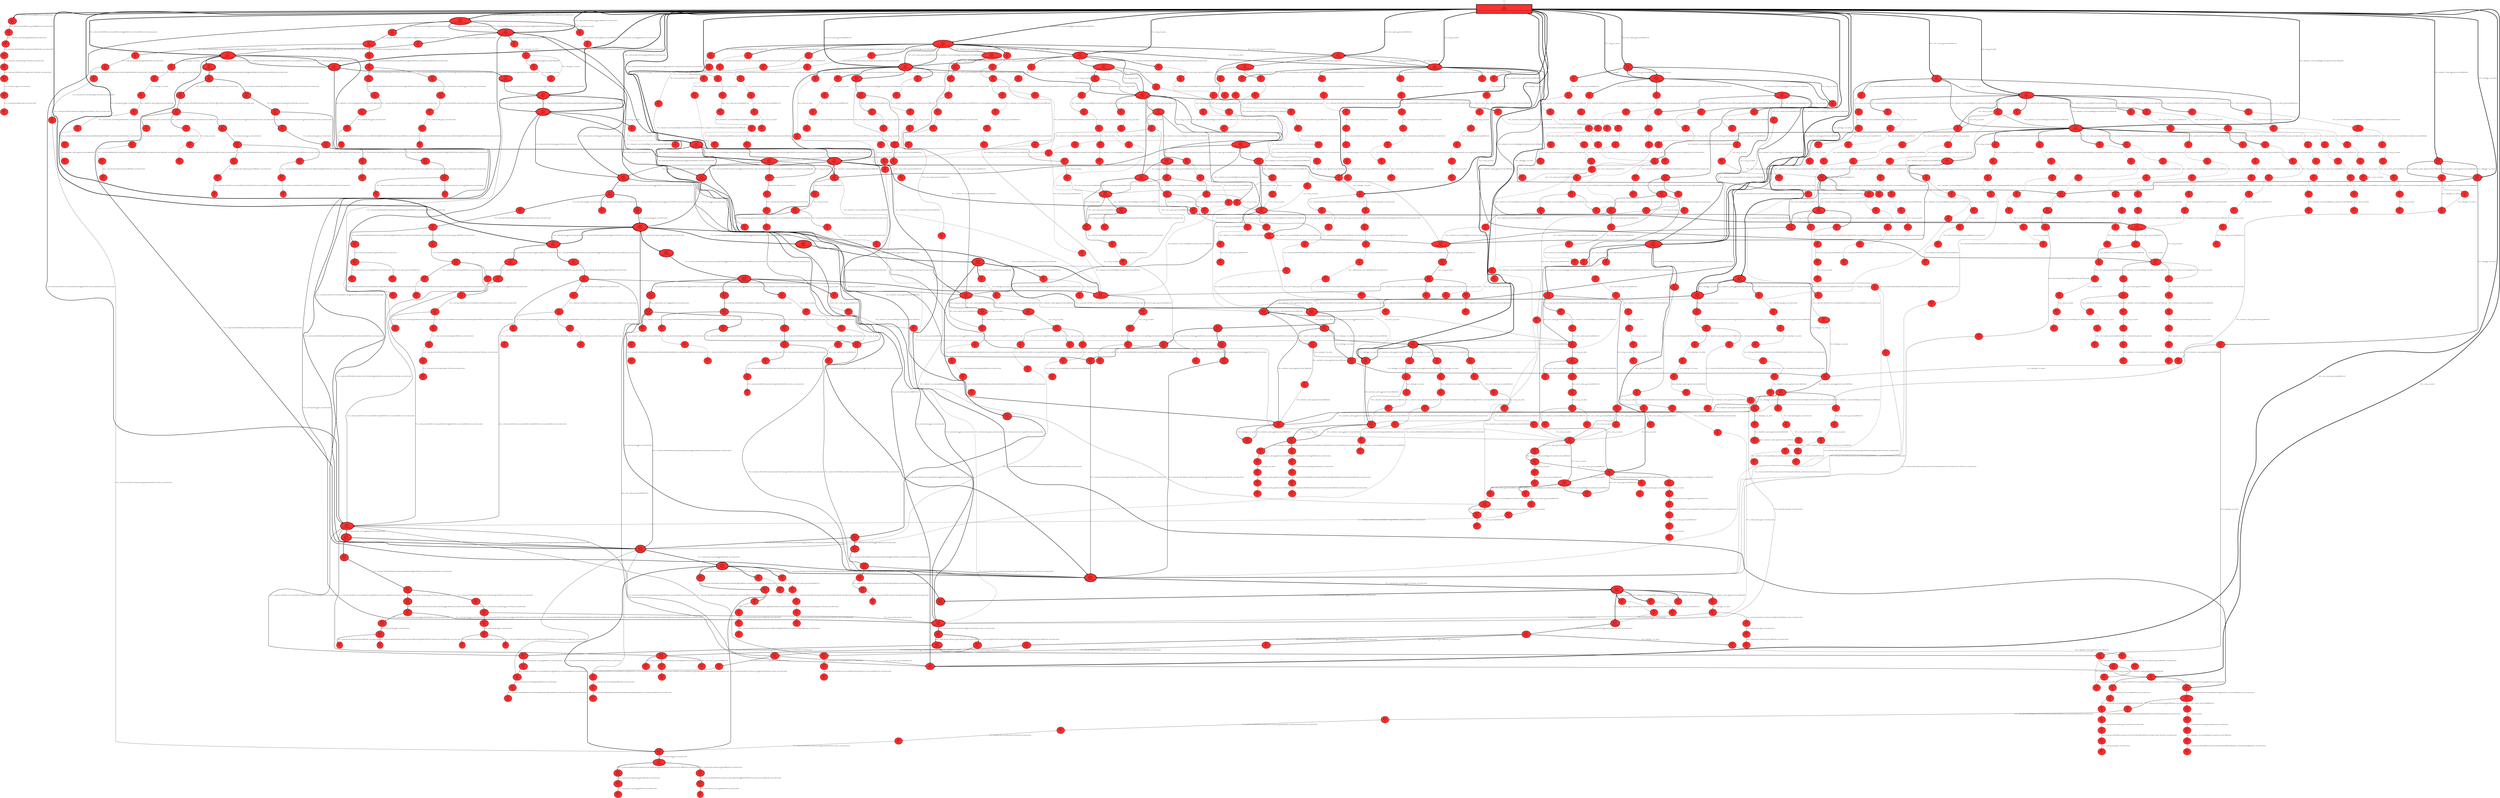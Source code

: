 // produced with flexfringe // 
digraph DFA {
	0 [label="root" shape=box];
		I -> 0;
	0 [ label="0 #2050
fin: 
 path: 0:2050 , 
2050 0
[11,1,2,1,2,1,2,1,2,1,118,117,116,117,117,116,116,115,116,116,3,3,6,6,63,63,63,30,30,108,43,43,43,20,20,51,51,28,28,78,78,2,2,]" , style=filled, fillcolor="firebrick1", width=2.15479, height=2.15479, penwidth=7.62608];
		0 -> 1 [label="8761.0__>eureka>apps>__user-service-app-686f9cf445-z24rf__service-registry-eureka-0
11 " , penwidth=7.62608 ];
		0 -> 11 [label="8761.0__>eureka>apps>USER-SERVICE>user-service-app-686f9cf445-z24rf-USER-SERVICE-9002__user-service-app-686f9cf445-z24rf__service-registry-eureka-0
118 " , penwidth=7.62608 ];
		0 -> 12 [label="8761.0__>eureka>apps>HYSTRIX-DASHBOARD>hystrix-dashboard-app-56bfb9cf56-x9jbs-HYSTRIX-DASHBOARD-9295__hystrix-dashboard-app-56bfb9cf56-x9jbs__service-registry-eureka-0
117 " , penwidth=7.62608 ];
		0 -> 13 [label="8761.0__>eureka>apps>CONFIG-SERVER>cloud-config-server-app-6775fc455f-z28gs-CONFIG-SERVER-9296__cloud-config-server-app-6775fc455f-z28gs__service-registry-eureka-0
116 " , penwidth=7.62608 ];
		0 -> 14 [label="8761.0__>eureka>apps>API-GATEWAY>cloud-gateway-app-75d45c98bc-mjlxt-API-GATEWAY-9191__gateway__service-registry-eureka-0
117 " , penwidth=7.62608 ];
		0 -> 15 [label="8761.0__>eureka>apps>DEPARTMENT-SERVICE>department-service-app-7488fb859-xhkx5-DEPARTMENT-SERVICE-9001__department-service-app-7488fb859-xhkx5__service-registry-eureka-0
117 " , penwidth=7.62608 ];
		0 -> 16 [label="8761.0__>eureka>apps>delta__user-service-app-686f9cf445-z24rf__service-registry-eureka-0
116 " , penwidth=7.62608 ];
		0 -> 17 [label="8761.0__>eureka>apps>delta__hystrix-dashboard-app-56bfb9cf56-x9jbs__service-registry-eureka-0
116 " , penwidth=7.62608 ];
		0 -> 18 [label="8761.0__>eureka>apps>delta__cloud-config-server-app-6775fc455f-z28gs__service-registry-eureka-0
115 " , penwidth=7.62608 ];
		0 -> 19 [label="8761.0__>eureka>apps>delta__gateway__service-registry-eureka-0
116 " , penwidth=7.62608 ];
		0 -> 20 [label="8761.0__>eureka>apps>delta__department-service-app-7488fb859-xhkx5__service-registry-eureka-0
116 " , penwidth=7.62608 ];
		0 -> 335 [label="9191.0__>departments>__user__gateway
3 " , penwidth=7.62608 ];
		0 -> 115 [label="9001.0__>departments>__gateway__department-service-app-7488fb859-xhkx5
3 " , penwidth=7.62608 ];
		0 -> 21 [label="9002.0__>users>__gateway__user-service-app-686f9cf445-z24rf
6 " , penwidth=7.62608 ];
		0 -> 22 [label="9191.0__>users>__user__gateway
6 " , penwidth=7.62608 ];
		0 -> 23 [label="9002.0__>users>1__gateway__user-service-app-686f9cf445-z24rf
63 " , penwidth=7.62608 ];
		0 -> 24 [label="9191.0__>users>1__user__gateway
63 " , penwidth=7.62608 ];
		0 -> 25 [label="9001.0__>departments>2__user-service-app-686f9cf445-z24rf__department-service-app-7488fb859-xhkx5
63 " , penwidth=7.62608 ];
		0 -> 26 [label="9002.0__>users>3__gateway__user-service-app-686f9cf445-z24rf
30 " , penwidth=7.62608 ];
		0 -> 27 [label="9191.0__>users>3__user__gateway
30 " , penwidth=7.62608 ];
		0 -> 28 [label="9001.0__>departments>3__user-service-app-686f9cf445-z24rf__department-service-app-7488fb859-xhkx5
108 " , penwidth=7.62608 ];
		0 -> 29 [label="9002.0__>users>2__gateway__user-service-app-686f9cf445-z24rf
43 " , penwidth=7.62608 ];
		0 -> 30 [label="9191.0__>users>2__user__gateway
43 " , penwidth=7.62608 ];
		0 -> 31 [label="9001.0__>departments>1__user-service-app-686f9cf445-z24rf__department-service-app-7488fb859-xhkx5
43 " , penwidth=7.62608 ];
		0 -> 32 [label="9001.0__>departments>1__gateway__department-service-app-7488fb859-xhkx5
20 " , penwidth=7.62608 ];
		0 -> 33 [label="9191.0__>departments>1__user__gateway
20 " , penwidth=7.62608 ];
		0 -> 34 [label="9191.0__>departments>2__user__gateway
51 " , penwidth=7.62608 ];
		0 -> 35 [label="9001.0__>departments>2__gateway__department-service-app-7488fb859-xhkx5
51 " , penwidth=7.62608 ];
		0 -> 36 [label="9191.0__>departments>3__user__gateway
28 " , penwidth=7.62608 ];
		0 -> 37 [label="9001.0__>departments>3__gateway__department-service-app-7488fb859-xhkx5
28 " , penwidth=7.62608 ];
		0 -> 38 [label="9002.0__>users>4__gateway__user-service-app-686f9cf445-z24rf
78 " , penwidth=7.62608 ];
		0 -> 39 [label="9191.0__>users>4__user__gateway
78 " , penwidth=7.62608 ];
	1 [ label="1 #11
fin: 0:1 , 
 path: 0:10 , 
10 1
[9,1,]" , style=filled, fillcolor="firebrick1", width=1.24844, height=1.24844, penwidth=2.48491];
		1 -> 42 [label="8761.0__>eureka>apps>USER-SERVICE__user-service-app-686f9cf445-z24rf__service-registry-eureka-0
9 " , penwidth=2.48491 ];
	11 [ label="11 #226
fin: 
 path: 0:226 , 
226 0
[1,58,59,89,2,2,2,3,2,6,2,]" , style=filled, fillcolor="firebrick1", width=1.86019, height=1.86019, penwidth=5.42495];
		11 -> 58 [label="8761.0__>eureka>apps>HYSTRIX-DASHBOARD>hystrix-dashboard-app-56bfb9cf56-x9jbs-HYSTRIX-DASHBOARD-9295__hystrix-dashboard-app-56bfb9cf56-x9jbs__service-registry-eureka-0
58 " , penwidth=5.42495 ];
		11 -> 16 [label="8761.0__>eureka>apps>delta__user-service-app-686f9cf445-z24rf__service-registry-eureka-0
59 " , penwidth=5.42495 ];
		11 -> 59 [label="8761.0__>eureka>apps>delta__hystrix-dashboard-app-56bfb9cf56-x9jbs__service-registry-eureka-0
89 " , penwidth=5.42495 ];
		11 -> 1122 [label="9001.0__>departments>3__user-service-app-686f9cf445-z24rf__department-service-app-7488fb859-xhkx5
3 " , penwidth=5.42495 ];
		11 -> 64 [label="9191.0__>departments>2__user__gateway
6 " , penwidth=5.42495 ];
	12 [ label="12 #249
fin: 
 path: 0:249 , 
249 0
[101,47,95,1,1,2,1,1,]" , style=filled, fillcolor="firebrick1", width=1.8751, height=1.8751, penwidth=5.52146];
		12 -> 66 [label="8761.0__>eureka>apps>CONFIG-SERVER>cloud-config-server-app-6775fc455f-z28gs-CONFIG-SERVER-9296__cloud-config-server-app-6775fc455f-z28gs__service-registry-eureka-0
101 " , penwidth=5.52146 ];
		12 -> 17 [label="8761.0__>eureka>apps>delta__hystrix-dashboard-app-56bfb9cf56-x9jbs__service-registry-eureka-0
47 " , penwidth=5.52146 ];
		12 -> 67 [label="8761.0__>eureka>apps>delta__cloud-config-server-app-6775fc455f-z28gs__service-registry-eureka-0
95 " , penwidth=5.52146 ];
	13 [ label="13 #162
fin: 
 path: 0:162 , 
162 0
[1,64,66,22,1,3,2,1,2,]" , style=filled, fillcolor="firebrick1", width=1.80726, height=1.80726, penwidth=5.09375];
		13 -> 113 [label="8761.0__>eureka>apps>API-GATEWAY>cloud-gateway-app-75d45c98bc-mjlxt-API-GATEWAY-9191__gateway__service-registry-eureka-0
64 " , penwidth=5.09375 ];
		13 -> 18 [label="8761.0__>eureka>apps>delta__cloud-config-server-app-6775fc455f-z28gs__service-registry-eureka-0
66 " , penwidth=5.09375 ];
		13 -> 114 [label="8761.0__>eureka>apps>delta__gateway__service-registry-eureka-0
22 " , penwidth=5.09375 ];
		13 -> 1122 [label="9001.0__>departments>3__user-service-app-686f9cf445-z24rf__department-service-app-7488fb859-xhkx5
3 " , penwidth=5.09375 ];
	14 [ label="14 #149
fin: 
 path: 0:149 , 
149 0
[1,30,81,30,1,1,2,2,1,]" , style=filled, fillcolor="firebrick1", width=1.79353, height=1.79353, penwidth=5.01064];
		14 -> 79 [label="8761.0__>eureka>apps>DEPARTMENT-SERVICE>department-service-app-7488fb859-xhkx5-DEPARTMENT-SERVICE-9001__department-service-app-7488fb859-xhkx5__service-registry-eureka-0
30 " , penwidth=5.01064 ];
		14 -> 19 [label="8761.0__>eureka>apps>delta__gateway__service-registry-eureka-0
81 " , penwidth=5.01064 ];
		14 -> 80 [label="8761.0__>eureka>apps>delta__department-service-app-7488fb859-xhkx5__service-registry-eureka-0
30 " , penwidth=5.01064 ];
	15 [ label="15 #164
fin: 
 path: 0:164 , 
164 0
[1,46,30,64,1,2,2,2,2,2,2,1,1,2,3,1,2,]" , style=filled, fillcolor="firebrick1", width=1.80926, height=1.80926, penwidth=5.10595];
		15 -> 128 [label="8761.0__>eureka>apps>USER-SERVICE>user-service-app-686f9cf445-z24rf-USER-SERVICE-9002__user-service-app-686f9cf445-z24rf__service-registry-eureka-0
46 " , penwidth=5.10595 ];
		15 -> 87 [label="8761.0__>eureka>apps>delta__user-service-app-686f9cf445-z24rf__service-registry-eureka-0
30 " , penwidth=5.10595 ];
		15 -> 20 [label="8761.0__>eureka>apps>delta__department-service-app-7488fb859-xhkx5__service-registry-eureka-0
64 " , penwidth=5.10595 ];
		15 -> 98 [label="9191.0__>departments>2__user__gateway
3 " , penwidth=5.10595 ];
	16 [ label="16 #175
fin: 
 path: 0:175 , 
175 0
[57,47,62,2,2,2,2,1,]" , style=filled, fillcolor="firebrick1", width=1.81978, height=1.81978, penwidth=5.17048];
		16 -> 11 [label="8761.0__>eureka>apps>USER-SERVICE>user-service-app-686f9cf445-z24rf-USER-SERVICE-9002__user-service-app-686f9cf445-z24rf__service-registry-eureka-0
57 " , penwidth=5.17048 ];
		16 -> 58 [label="8761.0__>eureka>apps>HYSTRIX-DASHBOARD>hystrix-dashboard-app-56bfb9cf56-x9jbs-HYSTRIX-DASHBOARD-9295__hystrix-dashboard-app-56bfb9cf56-x9jbs__service-registry-eureka-0
47 " , penwidth=5.17048 ];
		16 -> 101 [label="8761.0__>eureka>apps>delta__hystrix-dashboard-app-56bfb9cf56-x9jbs__service-registry-eureka-0
62 " , penwidth=5.17048 ];
	17 [ label="17 #163
fin: 
 path: 0:163 , 
163 0
[64,55,2,28,2,2,3,2,2,3,]" , style=filled, fillcolor="firebrick1", width=1.80827, height=1.80827, penwidth=5.09987];
		17 -> 12 [label="8761.0__>eureka>apps>HYSTRIX-DASHBOARD>hystrix-dashboard-app-56bfb9cf56-x9jbs-HYSTRIX-DASHBOARD-9295__hystrix-dashboard-app-56bfb9cf56-x9jbs__service-registry-eureka-0
64 " , penwidth=5.09987 ];
		17 -> 66 [label="8761.0__>eureka>apps>CONFIG-SERVER>cloud-config-server-app-6775fc455f-z28gs-CONFIG-SERVER-9296__cloud-config-server-app-6775fc455f-z28gs__service-registry-eureka-0
55 " , penwidth=5.09987 ];
		17 -> 67 [label="8761.0__>eureka>apps>delta__cloud-config-server-app-6775fc455f-z28gs__service-registry-eureka-0
28 " , penwidth=5.09987 ];
		17 -> 118 [label="9001.0__>departments>2__user-service-app-686f9cf445-z24rf__department-service-app-7488fb859-xhkx5
3 " , penwidth=5.09987 ];
		17 -> 112 [label="9191.0__>users>4__user__gateway
3 " , penwidth=5.09987 ];
	18 [ label="18 #181
fin: 
 path: 0:181 , 
181 0
[46,86,30,4,2,1,4,3,4,1,]" , style=filled, fillcolor="firebrick1", width=1.8252, height=1.8252, penwidth=5.20401];
		18 -> 13 [label="8761.0__>eureka>apps>CONFIG-SERVER>cloud-config-server-app-6775fc455f-z28gs-CONFIG-SERVER-9296__cloud-config-server-app-6775fc455f-z28gs__service-registry-eureka-0
46 " , penwidth=5.20401 ];
		18 -> 113 [label="8761.0__>eureka>apps>API-GATEWAY>cloud-gateway-app-75d45c98bc-mjlxt-API-GATEWAY-9191__gateway__service-registry-eureka-0
86 " , penwidth=5.20401 ];
		18 -> 114 [label="8761.0__>eureka>apps>delta__gateway__service-registry-eureka-0
30 " , penwidth=5.20401 ];
		18 -> 115 [label="9001.0__>departments>__gateway__department-service-app-7488fb859-xhkx5
4 " , penwidth=5.20401 ];
		18 -> 118 [label="9001.0__>departments>2__user-service-app-686f9cf445-z24rf__department-service-app-7488fb859-xhkx5
4 " , penwidth=5.20401 ];
		18 -> 177 [label="9001.0__>departments>3__user-service-app-686f9cf445-z24rf__department-service-app-7488fb859-xhkx5
3 " , penwidth=5.20401 ];
		18 -> 1196 [label="9001.0__>departments>2__gateway__department-service-app-7488fb859-xhkx5
4 " , penwidth=5.20401 ];
	19 [ label="19 #594
fin: 0:15 , 
 path: 0:579 , 
579 15
[32,322,212,2,1,3,2,2,2,1,]" , style=filled, fillcolor="firebrick1", width=1.99993, height=1.99993, penwidth=6.38856];
		19 -> 14 [label="8761.0__>eureka>apps>API-GATEWAY>cloud-gateway-app-75d45c98bc-mjlxt-API-GATEWAY-9191__gateway__service-registry-eureka-0
32 " , penwidth=6.38856 ];
		19 -> 120 [label="8761.0__>eureka>apps>DEPARTMENT-SERVICE>department-service-app-7488fb859-xhkx5-DEPARTMENT-SERVICE-9001__department-service-app-7488fb859-xhkx5__service-registry-eureka-0
322 " , penwidth=6.38856 ];
		19 -> 121 [label="8761.0__>eureka>apps>delta__department-service-app-7488fb859-xhkx5__service-registry-eureka-0
212 " , penwidth=6.38856 ];
		19 -> 653 [label="9001.0__>departments>3__user-service-app-686f9cf445-z24rf__department-service-app-7488fb859-xhkx5
3 " , penwidth=6.38856 ];
	20 [ label="20 #180
fin: 
 path: 0:180 , 
180 0
[58,47,51,6,2,2,2,2,2,1,3,4,]" , style=filled, fillcolor="firebrick1", width=1.82431, height=1.82431, penwidth=5.1985];
		20 -> 128 [label="8761.0__>eureka>apps>USER-SERVICE>user-service-app-686f9cf445-z24rf-USER-SERVICE-9002__user-service-app-686f9cf445-z24rf__service-registry-eureka-0
58 " , penwidth=5.1985 ];
		20 -> 15 [label="8761.0__>eureka>apps>DEPARTMENT-SERVICE>department-service-app-7488fb859-xhkx5-DEPARTMENT-SERVICE-9001__department-service-app-7488fb859-xhkx5__service-registry-eureka-0
47 " , penwidth=5.1985 ];
		20 -> 129 [label="8761.0__>eureka>apps>delta__user-service-app-686f9cf445-z24rf__service-registry-eureka-0
51 " , penwidth=5.1985 ];
		20 -> 21 [label="9002.0__>users>__gateway__user-service-app-686f9cf445-z24rf
6 " , penwidth=5.1985 ];
		20 -> 136 [label="9001.0__>departments>2__gateway__department-service-app-7488fb859-xhkx5
3 " , penwidth=5.1985 ];
		20 -> 442 [label="9002.0__>users>4__gateway__user-service-app-686f9cf445-z24rf
4 " , penwidth=5.1985 ];
	21 [ label="21 #20
fin: 
 path: 0:20 , 
20 0
[1,1,18,]" , style=filled, fillcolor="firebrick1", width=1.39736, height=1.39736, penwidth=3.04452];
		21 -> 22 [label="9191.0__>users>__user__gateway
18 " , penwidth=3.04452 ];
	22 [ label="22 #24
fin: 
 path: 0:24 , 
24 0
[4,2,16,2,]" , style=filled, fillcolor="firebrick1", width=1.43957, height=1.43957, penwidth=3.21888];
		22 -> 139 [label="8761.0__>eureka>apps>USER-SERVICE>user-service-app-686f9cf445-z24rf-USER-SERVICE-9002__user-service-app-686f9cf445-z24rf__service-registry-eureka-0
4 " , penwidth=3.21888 ];
		22 -> 141 [label="8761.0__>eureka>apps>delta__user-service-app-686f9cf445-z24rf__service-registry-eureka-0
16 " , penwidth=3.21888 ];
	23 [ label="23 #181
fin: 0:5 , 
 path: 0:176 , 
176 5
[2,1,43,126,4,]" , style=filled, fillcolor="firebrick1", width=1.8252, height=1.8252, penwidth=5.20401];
		23 -> 24 [label="9191.0__>users>1__user__gateway
43 " , penwidth=5.20401 ];
		23 -> 25 [label="9001.0__>departments>2__user-service-app-686f9cf445-z24rf__department-service-app-7488fb859-xhkx5
126 " , penwidth=5.20401 ];
		23 -> 145 [label="9191.0__>users>2__user__gateway
4 " , penwidth=5.20401 ];
	24 [ label="24 #201
fin: 0:4 , 
 path: 0:197 , 
197 4
[4,3,2,2,2,1,118,9,54,2,]" , style=filled, fillcolor="firebrick1", width=1.84186, height=1.84186, penwidth=5.30827];
		24 -> 146 [label="8761.0__>eureka>apps>CONFIG-SERVER>cloud-config-server-app-6775fc455f-z28gs-CONFIG-SERVER-9296__cloud-config-server-app-6775fc455f-z28gs__service-registry-eureka-0
4 " , penwidth=5.30827 ];
		24 -> 147 [label="8761.0__>eureka>apps>delta__user-service-app-686f9cf445-z24rf__service-registry-eureka-0
3 " , penwidth=5.30827 ];
		24 -> 23 [label="9002.0__>users>1__gateway__user-service-app-686f9cf445-z24rf
118 " , penwidth=5.30827 ];
		24 -> 152 [label="9191.0__>users>1__user__gateway
9 " , penwidth=5.30827 ];
		24 -> 153 [label="9001.0__>departments>2__user-service-app-686f9cf445-z24rf__department-service-app-7488fb859-xhkx5
54 " , penwidth=5.30827 ];
	25 [ label="25 #196
fin: 0:4 , 
 path: 0:192 , 
192 4
[10,1,1,1,4,35,95,38,1,1,3,2,]" , style=filled, fillcolor="firebrick1", width=1.83788, height=1.83788, penwidth=5.2832];
		25 -> 155 [label="8761.0__>eureka>apps>HYSTRIX-DASHBOARD>hystrix-dashboard-app-56bfb9cf56-x9jbs-HYSTRIX-DASHBOARD-9295__hystrix-dashboard-app-56bfb9cf56-x9jbs__service-registry-eureka-0
10 " , penwidth=5.2832 ];
		25 -> 159 [label="8761.0__>eureka>apps>delta__department-service-app-7488fb859-xhkx5__service-registry-eureka-0
4 " , penwidth=5.2832 ];
		25 -> 160 [label="9002.0__>users>1__gateway__user-service-app-686f9cf445-z24rf
35 " , penwidth=5.2832 ];
		25 -> 24 [label="9191.0__>users>1__user__gateway
95 " , penwidth=5.2832 ];
		25 -> 161 [label="9001.0__>departments>2__user-service-app-686f9cf445-z24rf__department-service-app-7488fb859-xhkx5
38 " , penwidth=5.2832 ];
		25 -> 164 [label="9191.0__>users>2__user__gateway
3 " , penwidth=5.2832 ];
	26 [ label="26 #62
fin: 
 path: 0:62 , 
62 0
[2,2,2,1,3,28,22,2,]" , style=filled, fillcolor="firebrick1", width=1.63766, height=1.63766, penwidth=4.14313];
		26 -> 118 [label="9001.0__>departments>2__user-service-app-686f9cf445-z24rf__department-service-app-7488fb859-xhkx5
3 " , penwidth=4.14313 ];
		26 -> 27 [label="9191.0__>users>3__user__gateway
28 " , penwidth=4.14313 ];
		26 -> 170 [label="9001.0__>departments>3__user-service-app-686f9cf445-z24rf__department-service-app-7488fb859-xhkx5
22 " , penwidth=4.14313 ];
	27 [ label="27 #64
fin: 
 path: 0:64 , 
64 0
[3,2,3,3,4,19,6,18,3,3,]" , style=filled, fillcolor="firebrick1", width=1.64372, height=1.64372, penwidth=4.17439];
		27 -> 172 [label="8761.0__>eureka>apps>HYSTRIX-DASHBOARD>hystrix-dashboard-app-56bfb9cf56-x9jbs-HYSTRIX-DASHBOARD-9295__hystrix-dashboard-app-56bfb9cf56-x9jbs__service-registry-eureka-0
3 " , penwidth=4.17439 ];
		27 -> 174 [label="8761.0__>eureka>apps>DEPARTMENT-SERVICE>department-service-app-7488fb859-xhkx5-DEPARTMENT-SERVICE-9001__department-service-app-7488fb859-xhkx5__service-registry-eureka-0
3 " , penwidth=4.17439 ];
		27 -> 217 [label="8761.0__>eureka>apps>delta__user-service-app-686f9cf445-z24rf__service-registry-eureka-0
3 " , penwidth=4.17439 ];
		27 -> 175 [label="8761.0__>eureka>apps>delta__gateway__service-registry-eureka-0
4 " , penwidth=4.17439 ];
		27 -> 26 [label="9002.0__>users>3__gateway__user-service-app-686f9cf445-z24rf
19 " , penwidth=4.17439 ];
		27 -> 176 [label="9191.0__>users>3__user__gateway
6 " , penwidth=4.17439 ];
		27 -> 177 [label="9001.0__>departments>3__user-service-app-686f9cf445-z24rf__department-service-app-7488fb859-xhkx5
18 " , penwidth=4.17439 ];
		27 -> 178 [label="9001.0__>departments>1__user-service-app-686f9cf445-z24rf__department-service-app-7488fb859-xhkx5
3 " , penwidth=4.17439 ];
		27 -> 179 [label="9002.0__>users>4__gateway__user-service-app-686f9cf445-z24rf
3 " , penwidth=4.17439 ];
	28 [ label="28 #190
fin: 
 path: 0:190 , 
190 0
[1,7,1,6,4,4,6,13,6,31,1,2,1,47,59,1,]" , style=filled, fillcolor="firebrick1", width=1.83295, height=1.83295, penwidth=5.25227];
		28 -> 181 [label="8761.0__>eureka>apps>HYSTRIX-DASHBOARD>hystrix-dashboard-app-56bfb9cf56-x9jbs-HYSTRIX-DASHBOARD-9295__hystrix-dashboard-app-56bfb9cf56-x9jbs__service-registry-eureka-0
7 " , penwidth=5.25227 ];
		28 -> 183 [label="8761.0__>eureka>apps>delta__hystrix-dashboard-app-56bfb9cf56-x9jbs__service-registry-eureka-0
6 " , penwidth=5.25227 ];
		28 -> 184 [label="8761.0__>eureka>apps>delta__cloud-config-server-app-6775fc455f-z28gs__service-registry-eureka-0
4 " , penwidth=5.25227 ];
		28 -> 185 [label="8761.0__>eureka>apps>delta__gateway__service-registry-eureka-0
4 " , penwidth=5.25227 ];
		28 -> 186 [label="9191.0__>users>1__user__gateway
6 " , penwidth=5.25227 ];
		28 -> 26 [label="9002.0__>users>3__gateway__user-service-app-686f9cf445-z24rf
13 " , penwidth=5.25227 ];
		28 -> 27 [label="9191.0__>users>3__user__gateway
6 " , penwidth=5.25227 ];
		28 -> 187 [label="9001.0__>departments>3__user-service-app-686f9cf445-z24rf__department-service-app-7488fb859-xhkx5
31 " , penwidth=5.25227 ];
		28 -> 38 [label="9002.0__>users>4__gateway__user-service-app-686f9cf445-z24rf
47 " , penwidth=5.25227 ];
		28 -> 39 [label="9191.0__>users>4__user__gateway
59 " , penwidth=5.25227 ];
	29 [ label="29 #90
fin: 
 path: 0:90 , 
90 0
[3,7,1,1,47,31,]" , style=filled, fillcolor="firebrick1", width=1.70672, height=1.70672, penwidth=4.51086];
		29 -> 645 [label="8761.0__>eureka>apps>USER-SERVICE>user-service-app-686f9cf445-z24rf-USER-SERVICE-9002__user-service-app-686f9cf445-z24rf__service-registry-eureka-0
3 " , penwidth=4.51086 ];
		29 -> 192 [label="8761.0__>eureka>apps>DEPARTMENT-SERVICE>department-service-app-7488fb859-xhkx5-DEPARTMENT-SERVICE-9001__department-service-app-7488fb859-xhkx5__service-registry-eureka-0
7 " , penwidth=4.51086 ];
		29 -> 30 [label="9191.0__>users>2__user__gateway
47 " , penwidth=4.51086 ];
		29 -> 31 [label="9001.0__>departments>1__user-service-app-686f9cf445-z24rf__department-service-app-7488fb859-xhkx5
31 " , penwidth=4.51086 ];
	30 [ label="30 #90
fin: 
 path: 0:90 , 
90 0
[3,3,1,4,3,3,1,4,22,4,42,]" , style=filled, fillcolor="firebrick1", width=1.70672, height=1.70672, penwidth=4.51086];
		30 -> 195 [label="8761.0__>eureka>apps>USER-SERVICE>user-service-app-686f9cf445-z24rf-USER-SERVICE-9002__user-service-app-686f9cf445-z24rf__service-registry-eureka-0
3 " , penwidth=4.51086 ];
		30 -> 196 [label="8761.0__>eureka>apps>HYSTRIX-DASHBOARD>hystrix-dashboard-app-56bfb9cf56-x9jbs-HYSTRIX-DASHBOARD-9295__hystrix-dashboard-app-56bfb9cf56-x9jbs__service-registry-eureka-0
3 " , penwidth=4.51086 ];
		30 -> 198 [label="8761.0__>eureka>apps>delta__user-service-app-686f9cf445-z24rf__service-registry-eureka-0
4 " , penwidth=4.51086 ];
		30 -> 199 [label="8761.0__>eureka>apps>delta__department-service-app-7488fb859-xhkx5__service-registry-eureka-0
3 " , penwidth=4.51086 ];
		30 -> 200 [label="9001.0__>departments>2__user-service-app-686f9cf445-z24rf__department-service-app-7488fb859-xhkx5
3 " , penwidth=4.51086 ];
		30 -> 202 [label="9001.0__>departments>3__user-service-app-686f9cf445-z24rf__department-service-app-7488fb859-xhkx5
4 " , penwidth=4.51086 ];
		30 -> 203 [label="9002.0__>users>2__gateway__user-service-app-686f9cf445-z24rf
22 " , penwidth=4.51086 ];
		30 -> 462 [label="9191.0__>users>2__user__gateway
4 " , penwidth=4.51086 ];
		30 -> 31 [label="9001.0__>departments>1__user-service-app-686f9cf445-z24rf__department-service-app-7488fb859-xhkx5
42 " , penwidth=4.51086 ];
	31 [ label="31 #131
fin: 
 path: 0:131 , 
131 0
[3,4,3,3,5,3,3,47,57,3,]" , style=filled, fillcolor="firebrick1", width=1.77203, height=1.77203, penwidth=4.8828];
		31 -> 204 [label="8761.0__>eureka>apps>HYSTRIX-DASHBOARD>hystrix-dashboard-app-56bfb9cf56-x9jbs-HYSTRIX-DASHBOARD-9295__hystrix-dashboard-app-56bfb9cf56-x9jbs__service-registry-eureka-0
3 " , penwidth=4.8828 ];
		31 -> 205 [label="8761.0__>eureka>apps>API-GATEWAY>cloud-gateway-app-75d45c98bc-mjlxt-API-GATEWAY-9191__gateway__service-registry-eureka-0
4 " , penwidth=4.8828 ];
		31 -> 206 [label="8761.0__>eureka>apps>delta__user-service-app-686f9cf445-z24rf__service-registry-eureka-0
3 " , penwidth=4.8828 ];
		31 -> 207 [label="8761.0__>eureka>apps>delta__hystrix-dashboard-app-56bfb9cf56-x9jbs__service-registry-eureka-0
3 " , penwidth=4.8828 ];
		31 -> 208 [label="8761.0__>eureka>apps>delta__department-service-app-7488fb859-xhkx5__service-registry-eureka-0
5 " , penwidth=4.8828 ];
		31 -> 209 [label="9002.0__>users>1__gateway__user-service-app-686f9cf445-z24rf
3 " , penwidth=4.8828 ];
		31 -> 210 [label="9191.0__>users>3__user__gateway
3 " , penwidth=4.8828 ];
		31 -> 29 [label="9002.0__>users>2__gateway__user-service-app-686f9cf445-z24rf
47 " , penwidth=4.8828 ];
		31 -> 211 [label="9191.0__>users>2__user__gateway
57 " , penwidth=4.8828 ];
		31 -> 212 [label="9001.0__>departments>1__user-service-app-686f9cf445-z24rf__department-service-app-7488fb859-xhkx5
3 " , penwidth=4.8828 ];
	32 [ label="32 #63
fin: 0:1 , 
 path: 0:62 , 
62 1
[2,2,7,49,2,]" , style=filled, fillcolor="firebrick1", width=1.64072, height=1.64072, penwidth=4.15888];
		32 -> 215 [label="9001.0__>departments>1__gateway__department-service-app-7488fb859-xhkx5
7 " , penwidth=4.15888 ];
		32 -> 33 [label="9191.0__>departments>1__user__gateway
49 " , penwidth=4.15888 ];
	33 [ label="33 #69
fin: 0:2 , 
 path: 0:67 , 
67 2
[4,43,18,2,]" , style=filled, fillcolor="firebrick1", width=1.65794, height=1.65794, penwidth=4.2485];
		33 -> 217 [label="8761.0__>eureka>apps>delta__user-service-app-686f9cf445-z24rf__service-registry-eureka-0
4 " , penwidth=4.2485 ];
		33 -> 32 [label="9001.0__>departments>1__gateway__department-service-app-7488fb859-xhkx5
43 " , penwidth=4.2485 ];
		33 -> 218 [label="9191.0__>departments>1__user__gateway
18 " , penwidth=4.2485 ];
	34 [ label="34 #139
fin: 0:1 , 
 path: 0:138 , 
138 1
[2,4,2,7,2,2,27,90,2,]" , style=filled, fillcolor="firebrick1", width=1.78199, height=1.78199, penwidth=4.94164];
		34 -> 221 [label="8761.0__>eureka>apps>API-GATEWAY>cloud-gateway-app-75d45c98bc-mjlxt-API-GATEWAY-9191__gateway__service-registry-eureka-0
4 " , penwidth=4.94164 ];
		34 -> 223 [label="8761.0__>eureka>apps>delta__user-service-app-686f9cf445-z24rf__service-registry-eureka-0
7 " , penwidth=4.94164 ];
		34 -> 226 [label="9191.0__>departments>2__user__gateway
27 " , penwidth=4.94164 ];
		34 -> 35 [label="9001.0__>departments>2__gateway__department-service-app-7488fb859-xhkx5
90 " , penwidth=4.94164 ];
	35 [ label="35 #141
fin: 0:2 , 
 path: 0:139 , 
139 2
[2,2,10,2,88,31,2,2,]" , style=filled, fillcolor="firebrick1", width=1.78437, height=1.78437, penwidth=4.95583];
		35 -> 230 [label="8761.0__>eureka>apps>delta__hystrix-dashboard-app-56bfb9cf56-x9jbs__service-registry-eureka-0
10 " , penwidth=4.95583 ];
		35 -> 34 [label="9191.0__>departments>2__user__gateway
88 " , penwidth=4.95583 ];
		35 -> 232 [label="9001.0__>departments>2__gateway__department-service-app-7488fb859-xhkx5
31 " , penwidth=4.95583 ];
	36 [ label="36 #117
fin: 0:4 , 
 path: 0:113 , 
113 4
[11,10,2,12,78,]" , style=filled, fillcolor="firebrick1", width=1.75279, height=1.75279, penwidth=4.77068];
		36 -> 235 [label="8761.0__>eureka>apps>USER-SERVICE>user-service-app-686f9cf445-z24rf-USER-SERVICE-9002__user-service-app-686f9cf445-z24rf__service-registry-eureka-0
11 " , penwidth=4.77068 ];
		36 -> 236 [label="9001.0__>departments>1__gateway__department-service-app-7488fb859-xhkx5
10 " , penwidth=4.77068 ];
		36 -> 238 [label="9191.0__>departments>3__user__gateway
12 " , penwidth=4.77068 ];
		36 -> 37 [label="9001.0__>departments>3__gateway__department-service-app-7488fb859-xhkx5
78 " , penwidth=4.77068 ];
	37 [ label="37 #106
fin: 0:3 , 
 path: 0:103 , 
103 3
[83,20,]" , style=filled, fillcolor="firebrick1", width=1.73569, height=1.73569, penwidth=4.67283];
		37 -> 36 [label="9191.0__>departments>3__user__gateway
83 " , penwidth=4.67283 ];
		37 -> 239 [label="9001.0__>departments>3__gateway__department-service-app-7488fb859-xhkx5
20 " , penwidth=4.67283 ];
	38 [ label="38 #187
fin: 
 path: 0:187 , 
187 0
[2,3,3,3,2,5,82,1,19,67,]" , style=filled, fillcolor="firebrick1", width=1.83041, height=1.83041, penwidth=5.23644];
		38 -> 141 [label="8761.0__>eureka>apps>delta__user-service-app-686f9cf445-z24rf__service-registry-eureka-0
3 " , penwidth=5.23644 ];
		38 -> 241 [label="8761.0__>eureka>apps>delta__hystrix-dashboard-app-56bfb9cf56-x9jbs__service-registry-eureka-0
3 " , penwidth=5.23644 ];
		38 -> 242 [label="8761.0__>eureka>apps>delta__cloud-config-server-app-6775fc455f-z28gs__service-registry-eureka-0
3 " , penwidth=5.23644 ];
		38 -> 244 [label="9191.0__>users>1__user__gateway
5 " , penwidth=5.23644 ];
		38 -> 28 [label="9001.0__>departments>3__user-service-app-686f9cf445-z24rf__department-service-app-7488fb859-xhkx5
82 " , penwidth=5.23644 ];
		38 -> 246 [label="9002.0__>users>4__gateway__user-service-app-686f9cf445-z24rf
19 " , penwidth=5.23644 ];
		38 -> 247 [label="9191.0__>users>4__user__gateway
67 " , penwidth=5.23644 ];
	39 [ label="39 #137
fin: 
 path: 0:137 , 
137 0
[4,2,1,4,1,2,1,41,62,19,]" , style=filled, fillcolor="firebrick1", width=1.77956, height=1.77956, penwidth=4.92725];
		39 -> 248 [label="8761.0__>eureka>apps>CONFIG-SERVER>cloud-config-server-app-6775fc455f-z28gs-CONFIG-SERVER-9296__cloud-config-server-app-6775fc455f-z28gs__service-registry-eureka-0
4 " , penwidth=4.92725 ];
		39 -> 251 [label="8761.0__>eureka>apps>delta__user-service-app-686f9cf445-z24rf__service-registry-eureka-0
4 " , penwidth=4.92725 ];
		39 -> 255 [label="9001.0__>departments>3__user-service-app-686f9cf445-z24rf__department-service-app-7488fb859-xhkx5
41 " , penwidth=4.92725 ];
		39 -> 38 [label="9002.0__>users>4__gateway__user-service-app-686f9cf445-z24rf
62 " , penwidth=4.92725 ];
		39 -> 247 [label="9191.0__>users>4__user__gateway
19 " , penwidth=4.92725 ];
	42 [ label="42 #9
fin: 0:1 , 
 path: 0:8 , 
8 1
[8,]" , style=filled, fillcolor="firebrick1", width=1.19471, height=1.19471, penwidth=2.30259];
		42 -> 259 [label="8761.0__>eureka>apps>__hystrix-dashboard-app-56bfb9cf56-x9jbs__service-registry-eureka-0
8 " , penwidth=2.30259 ];
	58 [ label="58 #262
fin: 0:19 , 
 path: 0:243 , 
243 19
[0,243,0,0,0,0,0,]" , style=filled, fillcolor="firebrick1", width=1.88284, height=1.88284, penwidth=5.57215];
		58 -> 275 [label="8761.0__>eureka>apps>delta__hystrix-dashboard-app-56bfb9cf56-x9jbs__service-registry-eureka-0
243 " , penwidth=5.57215 ];
	59 [ label="59 #89
fin: 
 path: 0:89 , 
89 0
[89,0,0,0,0,0,0,0,0,0,]" , style=filled, fillcolor="firebrick1", width=1.70471, height=1.70471, penwidth=4.49981];
		59 -> 276 [label="8761.0__>eureka>apps>HYSTRIX-DASHBOARD>hystrix-dashboard-app-56bfb9cf56-x9jbs-HYSTRIX-DASHBOARD-9295__hystrix-dashboard-app-56bfb9cf56-x9jbs__service-registry-eureka-0
89 " , penwidth=4.49981 ];
	64 [ label="64 #6
fin: 
 path: 0:6 , 
6 0
[6,]" , style=filled, fillcolor="firebrick1", width=1.08042, height=1.08042, penwidth=1.94591];
		64 -> 281 [label="9001.0__>departments>2__gateway__department-service-app-7488fb859-xhkx5
6 " , penwidth=1.94591 ];
	66 [ label="66 #387
fin: 0:47 , 
 path: 0:340 , 
340 47
[1,0,339,0,0,0,0,0,0,]" , style=filled, fillcolor="firebrick1", width=1.94032, height=1.94032, penwidth=5.96101];
		66 -> 284 [label="8761.0__>eureka>apps>delta__cloud-config-server-app-6775fc455f-z28gs__service-registry-eureka-0
339 " , penwidth=5.96101 ];
	67 [ label="67 #172
fin: 0:16 , 
 path: 0:156 , 
156 16
[155,0,0,0,0,0,1,0,]" , style=filled, fillcolor="firebrick1", width=1.81699, height=1.81699, penwidth=5.15329];
		67 -> 285 [label="8761.0__>eureka>apps>CONFIG-SERVER>cloud-config-server-app-6775fc455f-z28gs-CONFIG-SERVER-9296__cloud-config-server-app-6775fc455f-z28gs__service-registry-eureka-0
155 " , penwidth=5.15329 ];
	79 [ label="79 #30
fin: 
 path: 0:30 , 
30 0
[0,0,30,0,0,0,0,]" , style=filled, fillcolor="firebrick1", width=1.4893, height=1.4893, penwidth=3.43399];
		79 -> 298 [label="8761.0__>eureka>apps>delta__department-service-app-7488fb859-xhkx5__service-registry-eureka-0
30 " , penwidth=3.43399 ];
	80 [ label="80 #30
fin: 
 path: 0:30 , 
30 0
[0,28,0,0,0,0,2,0,0,]" , style=filled, fillcolor="firebrick1", width=1.4893, height=1.4893, penwidth=3.43399];
		80 -> 299 [label="8761.0__>eureka>apps>DEPARTMENT-SERVICE>department-service-app-7488fb859-xhkx5-DEPARTMENT-SERVICE-9001__department-service-app-7488fb859-xhkx5__service-registry-eureka-0
28 " , penwidth=3.43399 ];
	87 [ label="87 #30
fin: 
 path: 0:30 , 
30 0
[30,]" , style=filled, fillcolor="firebrick1", width=1.4893, height=1.4893, penwidth=3.43399];
		87 -> 307 [label="8761.0__>eureka>apps>USER-SERVICE>user-service-app-686f9cf445-z24rf-USER-SERVICE-9002__user-service-app-686f9cf445-z24rf__service-registry-eureka-0
30 " , penwidth=3.43399 ];
	98 [ label="98 #3
fin: 
 path: 0:3 , 
3 0
[3,]" , style=filled, fillcolor="firebrick1", width=0.869742, height=0.869742, penwidth=1.38629];
		98 -> 318 [label="9001.0__>departments>2__gateway__department-service-app-7488fb859-xhkx5
3 " , penwidth=1.38629 ];
	101 [ label="101 #62
fin: 
 path: 0:62 , 
62 0
[62,0,0,0,0,0,0,0,0,0,]" , style=filled, fillcolor="firebrick1", width=1.63766, height=1.63766, penwidth=4.14313];
		101 -> 12 [label="8761.0__>eureka>apps>HYSTRIX-DASHBOARD>hystrix-dashboard-app-56bfb9cf56-x9jbs-HYSTRIX-DASHBOARD-9295__hystrix-dashboard-app-56bfb9cf56-x9jbs__service-registry-eureka-0
62 " , penwidth=4.14313 ];
	112 [ label="112 #3
fin: 
 path: 0:3 , 
3 0
[3,]" , style=filled, fillcolor="firebrick1", width=0.869742, height=0.869742, penwidth=1.38629];
		112 -> 331 [label="9002.0__>users>4__gateway__user-service-app-686f9cf445-z24rf
3 " , penwidth=1.38629 ];
	113 [ label="113 #150
fin: 
 path: 0:150 , 
150 0
[0,148,0,2,0,0,0,]" , style=filled, fillcolor="firebrick1", width=1.79464, height=1.79464, penwidth=5.01728];
		113 -> 19 [label="8761.0__>eureka>apps>delta__gateway__service-registry-eureka-0
148 " , penwidth=5.01728 ];
	114 [ label="114 #99
fin: 0:5 , 
 path: 0:94 , 
94 5
[94,0,0,0,0,0,0,0,0,0,]" , style=filled, fillcolor="firebrick1", width=1.72369, height=1.72369, penwidth=4.60517];
		114 -> 333 [label="8761.0__>eureka>apps>API-GATEWAY>cloud-gateway-app-75d45c98bc-mjlxt-API-GATEWAY-9191__gateway__service-registry-eureka-0
94 " , penwidth=4.60517 ];
	115 [ label="115 #7
fin: 
 path: 0:7 , 
7 0
[1,6,]" , style=filled, fillcolor="firebrick1", width=1.12475, height=1.12475, penwidth=2.07944];
		115 -> 335 [label="9191.0__>departments>__user__gateway
6 " , penwidth=2.07944 ];
	118 [ label="118 #15
fin: 
 path: 0:15 , 
15 0
[1,0,14,0,0,]" , style=filled, fillcolor="firebrick1", width=1.32776, height=1.32776, penwidth=2.77259];
		118 -> 339 [label="9002.0__>users>1__gateway__user-service-app-686f9cf445-z24rf
14 " , penwidth=2.77259 ];
	120 [ label="120 #322
fin: 0:8 , 
 path: 0:314 , 
314 8
[0,0,314,0,0,0,0,0,0,0,0,0,0,]" , style=filled, fillcolor="firebrick1", width=1.91363, height=1.91363, penwidth=5.77765];
		120 -> 341 [label="8761.0__>eureka>apps>delta__department-service-app-7488fb859-xhkx5__service-registry-eureka-0
314 " , penwidth=5.77765 ];
	121 [ label="121 #212
fin: 0:6 , 
 path: 0:206 , 
206 6
[0,206,0,0,0,0,0,0,0,0,0,]" , style=filled, fillcolor="firebrick1", width=1.85023, height=1.85023, penwidth=5.36129];
		121 -> 342 [label="8761.0__>eureka>apps>DEPARTMENT-SERVICE>department-service-app-7488fb859-xhkx5-DEPARTMENT-SERVICE-9001__department-service-app-7488fb859-xhkx5__service-registry-eureka-0
206 " , penwidth=5.36129 ];
	128 [ label="128 #170
fin: 0:9 , 
 path: 0:161 , 
161 9
[0,161,0,0,0,0,0,0,0,0,]" , style=filled, fillcolor="firebrick1", width=1.8151, height=1.8151, penwidth=5.14166];
		128 -> 349 [label="8761.0__>eureka>apps>delta__user-service-app-686f9cf445-z24rf__service-registry-eureka-0
161 " , penwidth=5.14166 ];
	129 [ label="129 #51
fin: 
 path: 0:51 , 
51 0
[51,]" , style=filled, fillcolor="firebrick1", width=1.59964, height=1.59964, penwidth=3.95124];
		129 -> 11 [label="8761.0__>eureka>apps>USER-SERVICE>user-service-app-686f9cf445-z24rf-USER-SERVICE-9002__user-service-app-686f9cf445-z24rf__service-registry-eureka-0
51 " , penwidth=3.95124 ];
	136 [ label="136 #3
fin: 
 path: 0:3 , 
3 0
[3,]" , style=filled, fillcolor="firebrick1", width=0.869742, height=0.869742, penwidth=1.38629];
		136 -> 357 [label="9191.0__>departments>2__user__gateway
3 " , penwidth=1.38629 ];
	139 [ label="139 #4
fin: 
 path: 0:4 , 
4 0
[4,]" , style=filled, fillcolor="firebrick1", width=0.959135, height=0.959135, penwidth=1.60944];
		139 -> 360 [label="8761.0__>eureka>apps>delta__user-service-app-686f9cf445-z24rf__service-registry-eureka-0
4 " , penwidth=1.60944 ];
	141 [ label="141 #19
fin: 
 path: 0:19 , 
19 0
[19,0,0,0,0,]" , style=filled, fillcolor="firebrick1", width=1.38523, height=1.38523, penwidth=2.99573];
		141 -> 362 [label="8761.0__>eureka>apps>USER-SERVICE>user-service-app-686f9cf445-z24rf-USER-SERVICE-9002__user-service-app-686f9cf445-z24rf__service-registry-eureka-0
19 " , penwidth=2.99573 ];
	145 [ label="145 #4
fin: 
 path: 0:4 , 
4 0
[4,0,0,]" , style=filled, fillcolor="firebrick1", width=0.959135, height=0.959135, penwidth=1.60944];
		145 -> 367 [label="9002.0__>users>2__gateway__user-service-app-686f9cf445-z24rf
4 " , penwidth=1.60944 ];
	146 [ label="146 #4
fin: 
 path: 0:4 , 
4 0
[4,0,]" , style=filled, fillcolor="firebrick1", width=0.959135, height=0.959135, penwidth=1.60944];
		146 -> 368 [label="8761.0__>eureka>apps>delta__cloud-config-server-app-6775fc455f-z28gs__service-registry-eureka-0
4 " , penwidth=1.60944 ];
	147 [ label="147 #3
fin: 
 path: 0:3 , 
3 0
[3,]" , style=filled, fillcolor="firebrick1", width=0.869742, height=0.869742, penwidth=1.38629];
		147 -> 369 [label="8761.0__>eureka>apps>USER-SERVICE>user-service-app-686f9cf445-z24rf-USER-SERVICE-9002__user-service-app-686f9cf445-z24rf__service-registry-eureka-0
3 " , penwidth=1.38629 ];
	152 [ label="152 #9
fin: 
 path: 0:9 , 
9 0
[0,7,2,0,]" , style=filled, fillcolor="firebrick1", width=1.19471, height=1.19471, penwidth=2.30259];
		152 -> 374 [label="9002.0__>users>1__gateway__user-service-app-686f9cf445-z24rf
7 " , penwidth=2.30259 ];
	153 [ label="153 #54
fin: 0:1 , 
 path: 0:53 , 
53 1
[0,0,5,2,0,34,5,2,0,5,0,]" , style=filled, fillcolor="firebrick1", width=1.6109, height=1.6109, penwidth=4.00733];
		153 -> 376 [label="8761.0__>eureka>apps>DEPARTMENT-SERVICE>department-service-app-7488fb859-xhkx5-DEPARTMENT-SERVICE-9001__department-service-app-7488fb859-xhkx5__service-registry-eureka-0
5 " , penwidth=4.00733 ];
		153 -> 378 [label="9002.0__>users>1__gateway__user-service-app-686f9cf445-z24rf
34 " , penwidth=4.00733 ];
		153 -> 379 [label="9191.0__>users>1__user__gateway
5 " , penwidth=4.00733 ];
		153 -> 381 [label="9002.0__>users>2__gateway__user-service-app-686f9cf445-z24rf
5 " , penwidth=4.00733 ];
	155 [ label="155 #10
fin: 
 path: 0:10 , 
10 0
[9,1,0,0,0,]" , style=filled, fillcolor="firebrick1", width=1.22316, height=1.22316, penwidth=2.3979];
		155 -> 383 [label="8761.0__>eureka>apps>delta__hystrix-dashboard-app-56bfb9cf56-x9jbs__service-registry-eureka-0
9 " , penwidth=2.3979 ];
	159 [ label="159 #4
fin: 
 path: 0:4 , 
4 0
[4,0,]" , style=filled, fillcolor="firebrick1", width=0.959135, height=0.959135, penwidth=1.60944];
		159 -> 388 [label="8761.0__>eureka>apps>DEPARTMENT-SERVICE>department-service-app-7488fb859-xhkx5-DEPARTMENT-SERVICE-9001__department-service-app-7488fb859-xhkx5__service-registry-eureka-0
4 " , penwidth=1.60944 ];
	160 [ label="160 #59
fin: 0:2 , 
 path: 0:57 , 
57 2
[3,2,41,10,1,]" , style=filled, fillcolor="firebrick1", width=1.62813, height=1.62813, penwidth=4.09434];
		160 -> 389 [label="8761.0__>eureka>apps>API-GATEWAY>cloud-gateway-app-75d45c98bc-mjlxt-API-GATEWAY-9191__gateway__service-registry-eureka-0
3 " , penwidth=4.09434 ];
		160 -> 391 [label="9191.0__>users>1__user__gateway
41 " , penwidth=4.09434 ];
		160 -> 392 [label="9001.0__>departments>2__user-service-app-686f9cf445-z24rf__department-service-app-7488fb859-xhkx5
10 " , penwidth=4.09434 ];
	161 [ label="161 #38
fin: 0:2 , 
 path: 0:36 , 
36 2
[0,8,13,14,0,1,]" , style=filled, fillcolor="firebrick1", width=1.53978, height=1.53978, penwidth=3.66356];
		161 -> 394 [label="8761.0__>eureka>apps>CONFIG-SERVER>cloud-config-server-app-6775fc455f-z28gs-CONFIG-SERVER-9296__cloud-config-server-app-6775fc455f-z28gs__service-registry-eureka-0
8 " , penwidth=3.66356 ];
		161 -> 395 [label="9002.0__>users>1__gateway__user-service-app-686f9cf445-z24rf
13 " , penwidth=3.66356 ];
		161 -> 396 [label="9191.0__>users>1__user__gateway
14 " , penwidth=3.66356 ];
	164 [ label="164 #3
fin: 
 path: 0:3 , 
3 0
[3,]" , style=filled, fillcolor="firebrick1", width=0.869742, height=0.869742, penwidth=1.38629];
		164 -> 400 [label="9001.0__>departments>1__user-service-app-686f9cf445-z24rf__department-service-app-7488fb859-xhkx5
3 " , penwidth=1.38629 ];
	170 [ label="170 #22
fin: 
 path: 0:22 , 
22 0
[2,2,2,0,5,2,3,2,0,0,2,2,0,0,]" , style=filled, fillcolor="firebrick1", width=1.41961, height=1.41961, penwidth=3.13549];
		170 -> 409 [label="8761.0__>eureka>apps>delta__gateway__service-registry-eureka-0
5 " , penwidth=3.13549 ];
		170 -> 411 [label="9002.0__>users>3__gateway__user-service-app-686f9cf445-z24rf
3 " , penwidth=3.13549 ];
	172 [ label="172 #3
fin: 
 path: 0:3 , 
3 0
[3,0,]" , style=filled, fillcolor="firebrick1", width=0.869742, height=0.869742, penwidth=1.38629];
		172 -> 416 [label="8761.0__>eureka>apps>delta__hystrix-dashboard-app-56bfb9cf56-x9jbs__service-registry-eureka-0
3 " , penwidth=1.38629 ];
	174 [ label="174 #3
fin: 
 path: 0:3 , 
3 0
[3,]" , style=filled, fillcolor="firebrick1", width=0.869742, height=0.869742, penwidth=1.38629];
		174 -> 418 [label="8761.0__>eureka>apps>delta__department-service-app-7488fb859-xhkx5__service-registry-eureka-0
3 " , penwidth=1.38629 ];
	175 [ label="175 #4
fin: 
 path: 0:4 , 
4 0
[0,2,2,]" , style=filled, fillcolor="firebrick1", width=0.959135, height=0.959135, penwidth=1.60944];
	176 [ label="176 #19
fin: 0:2 , 
 path: 0:17 , 
17 2
[1,0,0,0,7,0,9,0,]" , style=filled, fillcolor="firebrick1", width=1.38523, height=1.38523, penwidth=2.99573];
		176 -> 422 [label="9002.0__>users>3__gateway__user-service-app-686f9cf445-z24rf
7 " , penwidth=2.99573 ];
		176 -> 423 [label="9001.0__>departments>3__user-service-app-686f9cf445-z24rf__department-service-app-7488fb859-xhkx5
9 " , penwidth=2.99573 ];
	177 [ label="177 #27
fin: 
 path: 0:27 , 
27 0
[0,0,0,0,0,2,17,4,2,2,0,0,0,0,]" , style=filled, fillcolor="firebrick1", width=1.46608, height=1.46608, penwidth=3.3322];
		177 -> 425 [label="9002.0__>users>3__gateway__user-service-app-686f9cf445-z24rf
17 " , penwidth=3.3322 ];
		177 -> 176 [label="9191.0__>users>3__user__gateway
4 " , penwidth=3.3322 ];
	178 [ label="178 #3
fin: 
 path: 0:3 , 
3 0
[3,]" , style=filled, fillcolor="firebrick1", width=0.869742, height=0.869742, penwidth=1.38629];
		178 -> 428 [label="9002.0__>users>2__gateway__user-service-app-686f9cf445-z24rf
3 " , penwidth=1.38629 ];
	179 [ label="179 #3
fin: 
 path: 0:3 , 
3 0
[3,]" , style=filled, fillcolor="firebrick1", width=0.869742, height=0.869742, penwidth=1.38629];
		179 -> 429 [label="9191.0__>users>4__user__gateway
3 " , penwidth=1.38629 ];
	181 [ label="181 #7
fin: 
 path: 0:7 , 
7 0
[0,0,6,1,]" , style=filled, fillcolor="firebrick1", width=1.12475, height=1.12475, penwidth=2.07944];
		181 -> 431 [label="9002.0__>users>4__gateway__user-service-app-686f9cf445-z24rf
6 " , penwidth=2.07944 ];
	183 [ label="183 #6
fin: 
 path: 0:6 , 
6 0
[0,1,0,5,]" , style=filled, fillcolor="firebrick1", width=1.08042, height=1.08042, penwidth=1.94591];
		183 -> 435 [label="9191.0__>users>4__user__gateway
5 " , penwidth=1.94591 ];
	184 [ label="184 #4
fin: 
 path: 0:4 , 
4 0
[3,1,0,]" , style=filled, fillcolor="firebrick1", width=0.959135, height=0.959135, penwidth=1.60944];
		184 -> 436 [label="8761.0__>eureka>apps>CONFIG-SERVER>cloud-config-server-app-6775fc455f-z28gs-CONFIG-SERVER-9296__cloud-config-server-app-6775fc455f-z28gs__service-registry-eureka-0
3 " , penwidth=1.60944 ];
	185 [ label="185 #4
fin: 
 path: 0:4 , 
4 0
[4,]" , style=filled, fillcolor="firebrick1", width=0.959135, height=0.959135, penwidth=1.60944];
		185 -> 438 [label="8761.0__>eureka>apps>API-GATEWAY>cloud-gateway-app-75d45c98bc-mjlxt-API-GATEWAY-9191__gateway__service-registry-eureka-0
4 " , penwidth=1.60944 ];
	186 [ label="186 #6
fin: 
 path: 0:6 , 
6 0
[0,6,]" , style=filled, fillcolor="firebrick1", width=1.08042, height=1.08042, penwidth=1.94591];
		186 -> 439 [label="9002.0__>users>1__gateway__user-service-app-686f9cf445-z24rf
6 " , penwidth=1.94591 ];
	187 [ label="187 #31
fin: 0:1 , 
 path: 0:30 , 
30 1
[0,0,0,0,0,0,0,1,0,1,0,0,0,17,11,]" , style=filled, fillcolor="firebrick1", width=1.49643, height=1.49643, penwidth=3.46574];
		187 -> 442 [label="9002.0__>users>4__gateway__user-service-app-686f9cf445-z24rf
17 " , penwidth=3.46574 ];
		187 -> 443 [label="9191.0__>users>4__user__gateway
11 " , penwidth=3.46574 ];
	192 [ label="192 #7
fin: 
 path: 0:7 , 
7 0
[0,7,]" , style=filled, fillcolor="firebrick1", width=1.12475, height=1.12475, penwidth=2.07944];
		192 -> 448 [label="9191.0__>users>2__user__gateway
7 " , penwidth=2.07944 ];
	195 [ label="195 #3
fin: 
 path: 0:3 , 
3 0
[3,]" , style=filled, fillcolor="firebrick1", width=0.869742, height=0.869742, penwidth=1.38629];
		195 -> 451 [label="8761.0__>eureka>apps>delta__user-service-app-686f9cf445-z24rf__service-registry-eureka-0
3 " , penwidth=1.38629 ];
	196 [ label="196 #3
fin: 
 path: 0:3 , 
3 0
[0,3,]" , style=filled, fillcolor="firebrick1", width=0.869742, height=0.869742, penwidth=1.38629];
		196 -> 452 [label="9191.0__>users>3__user__gateway
3 " , penwidth=1.38629 ];
	198 [ label="198 #4
fin: 
 path: 0:4 , 
4 0
[4,0,]" , style=filled, fillcolor="firebrick1", width=0.959135, height=0.959135, penwidth=1.60944];
		198 -> 454 [label="8761.0__>eureka>apps>USER-SERVICE>user-service-app-686f9cf445-z24rf-USER-SERVICE-9002__user-service-app-686f9cf445-z24rf__service-registry-eureka-0
4 " , penwidth=1.60944 ];
	199 [ label="199 #3
fin: 
 path: 0:3 , 
3 0
[3,]" , style=filled, fillcolor="firebrick1", width=0.869742, height=0.869742, penwidth=1.38629];
		199 -> 455 [label="9001.0__>departments>2__gateway__department-service-app-7488fb859-xhkx5
3 " , penwidth=1.38629 ];
	200 [ label="200 #3
fin: 
 path: 0:3 , 
3 0
[3,]" , style=filled, fillcolor="firebrick1", width=0.869742, height=0.869742, penwidth=1.38629];
		200 -> 456 [label="9002.0__>users>1__gateway__user-service-app-686f9cf445-z24rf
3 " , penwidth=1.38629 ];
	202 [ label="202 #4
fin: 
 path: 0:4 , 
4 0
[0,3,0,0,1,0,]" , style=filled, fillcolor="firebrick1", width=0.959135, height=0.959135, penwidth=1.60944];
		202 -> 458 [label="9002.0__>users>3__gateway__user-service-app-686f9cf445-z24rf
3 " , penwidth=1.60944 ];
	203 [ label="203 #22
fin: 
 path: 0:22 , 
22 0
[1,1,5,15,]" , style=filled, fillcolor="firebrick1", width=1.41961, height=1.41961, penwidth=3.13549];
		203 -> 462 [label="9191.0__>users>2__user__gateway
5 " , penwidth=3.13549 ];
		203 -> 31 [label="9001.0__>departments>1__user-service-app-686f9cf445-z24rf__department-service-app-7488fb859-xhkx5
15 " , penwidth=3.13549 ];
	204 [ label="204 #3
fin: 
 path: 0:3 , 
3 0
[0,3,]" , style=filled, fillcolor="firebrick1", width=0.869742, height=0.869742, penwidth=1.38629];
		204 -> 463 [label="8761.0__>eureka>apps>delta__hystrix-dashboard-app-56bfb9cf56-x9jbs__service-registry-eureka-0
3 " , penwidth=1.38629 ];
	205 [ label="205 #4
fin: 
 path: 0:4 , 
4 0
[4,]" , style=filled, fillcolor="firebrick1", width=0.959135, height=0.959135, penwidth=1.60944];
		205 -> 464 [label="8761.0__>eureka>apps>delta__gateway__service-registry-eureka-0
4 " , penwidth=1.60944 ];
	206 [ label="206 #3
fin: 
 path: 0:3 , 
3 0
[3,]" , style=filled, fillcolor="firebrick1", width=0.869742, height=0.869742, penwidth=1.38629];
		206 -> 465 [label="8761.0__>eureka>apps>USER-SERVICE>user-service-app-686f9cf445-z24rf-USER-SERVICE-9002__user-service-app-686f9cf445-z24rf__service-registry-eureka-0
3 " , penwidth=1.38629 ];
	207 [ label="207 #3
fin: 
 path: 0:3 , 
3 0
[3,0,0,]" , style=filled, fillcolor="firebrick1", width=0.869742, height=0.869742, penwidth=1.38629];
		207 -> 466 [label="8761.0__>eureka>apps>HYSTRIX-DASHBOARD>hystrix-dashboard-app-56bfb9cf56-x9jbs-HYSTRIX-DASHBOARD-9295__hystrix-dashboard-app-56bfb9cf56-x9jbs__service-registry-eureka-0
3 " , penwidth=1.38629 ];
	208 [ label="208 #5
fin: 
 path: 0:5 , 
5 0
[0,5,0,]" , style=filled, fillcolor="firebrick1", width=1.02667, height=1.02667, penwidth=1.79176];
		208 -> 467 [label="8761.0__>eureka>apps>delta__user-service-app-686f9cf445-z24rf__service-registry-eureka-0
5 " , penwidth=1.79176 ];
	209 [ label="209 #3
fin: 
 path: 0:3 , 
3 0
[3,]" , style=filled, fillcolor="firebrick1", width=0.869742, height=0.869742, penwidth=1.38629];
		209 -> 468 [label="9191.0__>users>1__user__gateway
3 " , penwidth=1.38629 ];
	210 [ label="210 #3
fin: 
 path: 0:3 , 
3 0
[3,]" , style=filled, fillcolor="firebrick1", width=0.869742, height=0.869742, penwidth=1.38629];
		210 -> 469 [label="9002.0__>users>3__gateway__user-service-app-686f9cf445-z24rf
3 " , penwidth=1.38629 ];
	211 [ label="211 #57
fin: 0:1 , 
 path: 0:56 , 
56 1
[6,2,0,2,3,43,0,0,]" , style=filled, fillcolor="firebrick1", width=1.62145, height=1.62145, penwidth=4.06044];
		211 -> 470 [label="8761.0__>eureka>apps>DEPARTMENT-SERVICE>department-service-app-7488fb859-xhkx5-DEPARTMENT-SERVICE-9001__department-service-app-7488fb859-xhkx5__service-registry-eureka-0
6 " , penwidth=4.06044 ];
		211 -> 1238 [label="9001.0__>departments>3__user-service-app-686f9cf445-z24rf__department-service-app-7488fb859-xhkx5
3 " , penwidth=4.06044 ];
		211 -> 473 [label="9002.0__>users>2__gateway__user-service-app-686f9cf445-z24rf
43 " , penwidth=4.06044 ];
	212 [ label="212 #9
fin: 
 path: 0:9 , 
9 0
[0,9,0,0,]" , style=filled, fillcolor="firebrick1", width=1.19471, height=1.19471, penwidth=2.30259];
		212 -> 474 [label="9002.0__>users>2__gateway__user-service-app-686f9cf445-z24rf
9 " , penwidth=2.30259 ];
	215 [ label="215 #7
fin: 
 path: 0:7 , 
7 0
[4,3,]" , style=filled, fillcolor="firebrick1", width=1.12475, height=1.12475, penwidth=2.07944];
		215 -> 477 [label="9001.0__>departments>1__gateway__department-service-app-7488fb859-xhkx5
4 " , penwidth=2.07944 ];
		215 -> 810 [label="9191.0__>departments>1__user__gateway
3 " , penwidth=2.07944 ];
	217 [ label="217 #10
fin: 
 path: 0:10 , 
10 0
[10,0,0,0,0,]" , style=filled, fillcolor="firebrick1", width=1.22316, height=1.22316, penwidth=2.3979];
		217 -> 479 [label="8761.0__>eureka>apps>USER-SERVICE>user-service-app-686f9cf445-z24rf-USER-SERVICE-9002__user-service-app-686f9cf445-z24rf__service-registry-eureka-0
10 " , penwidth=2.3979 ];
	218 [ label="218 #18
fin: 0:1 , 
 path: 0:17 , 
17 1
[9,8,]" , style=filled, fillcolor="firebrick1", width=1.37231, height=1.37231, penwidth=2.94444];
		218 -> 480 [label="9001.0__>departments>1__gateway__department-service-app-7488fb859-xhkx5
9 " , penwidth=2.94444 ];
		218 -> 481 [label="9191.0__>departments>1__user__gateway
8 " , penwidth=2.94444 ];
	221 [ label="221 #4
fin: 
 path: 0:4 , 
4 0
[4,]" , style=filled, fillcolor="firebrick1", width=0.959135, height=0.959135, penwidth=1.60944];
		221 -> 484 [label="8761.0__>eureka>apps>delta__gateway__service-registry-eureka-0
4 " , penwidth=1.60944 ];
	223 [ label="223 #7
fin: 
 path: 0:7 , 
7 0
[7,]" , style=filled, fillcolor="firebrick1", width=1.12475, height=1.12475, penwidth=2.07944];
		223 -> 486 [label="8761.0__>eureka>apps>USER-SERVICE>user-service-app-686f9cf445-z24rf-USER-SERVICE-9002__user-service-app-686f9cf445-z24rf__service-registry-eureka-0
7 " , penwidth=2.07944 ];
	226 [ label="226 #50
fin: 0:2 , 
 path: 0:48 , 
48 2
[0,0,2,46,]" , style=filled, fillcolor="firebrick1", width=1.59571, height=1.59571, penwidth=3.93183];
		226 -> 490 [label="9001.0__>departments>2__gateway__department-service-app-7488fb859-xhkx5
46 " , penwidth=3.93183 ];
	230 [ label="230 #10
fin: 
 path: 0:10 , 
10 0
[10,0,0,0,]" , style=filled, fillcolor="firebrick1", width=1.22316, height=1.22316, penwidth=2.3979];
		230 -> 494 [label="8761.0__>eureka>apps>HYSTRIX-DASHBOARD>hystrix-dashboard-app-56bfb9cf56-x9jbs-HYSTRIX-DASHBOARD-9295__hystrix-dashboard-app-56bfb9cf56-x9jbs__service-registry-eureka-0
10 " , penwidth=2.3979 ];
	232 [ label="232 #74
fin: 0:9 , 
 path: 0:65 , 
65 9
[2,1,57,5,0,0,]" , style=filled, fillcolor="firebrick1", width=1.671, height=1.671, penwidth=4.31749];
		232 -> 498 [label="9191.0__>departments>2__user__gateway
57 " , penwidth=4.31749 ];
		232 -> 232 [label="9001.0__>departments>2__gateway__department-service-app-7488fb859-xhkx5
5 " , penwidth=4.31749 ];
	235 [ label="235 #11
fin: 0:1 , 
 path: 0:10 , 
10 1
[10,]" , style=filled, fillcolor="firebrick1", width=1.24844, height=1.24844, penwidth=2.48491];
		235 -> 501 [label="8761.0__>eureka>apps>delta__user-service-app-686f9cf445-z24rf__service-registry-eureka-0
10 " , penwidth=2.48491 ];
	236 [ label="236 #10
fin: 
 path: 0:10 , 
10 0
[0,10,]" , style=filled, fillcolor="firebrick1", width=1.22316, height=1.22316, penwidth=2.3979];
		236 -> 502 [label="9191.0__>departments>1__user__gateway
10 " , penwidth=2.3979 ];
	238 [ label="238 #12
fin: 
 path: 0:12 , 
12 0
[12,]" , style=filled, fillcolor="firebrick1", width=1.27115, height=1.27115, penwidth=2.56495];
		238 -> 504 [label="9001.0__>departments>3__gateway__department-service-app-7488fb859-xhkx5
12 " , penwidth=2.56495 ];
	239 [ label="239 #74
fin: 0:7 , 
 path: 0:67 , 
67 7
[67,0,]" , style=filled, fillcolor="firebrick1", width=1.671, height=1.671, penwidth=4.31749];
		239 -> 505 [label="9191.0__>departments>3__user__gateway
67 " , penwidth=4.31749 ];
	241 [ label="241 #3
fin: 
 path: 0:3 , 
3 0
[3,]" , style=filled, fillcolor="firebrick1", width=0.869742, height=0.869742, penwidth=1.38629];
		241 -> 507 [label="9191.0__>users>3__user__gateway
3 " , penwidth=1.38629 ];
	242 [ label="242 #3
fin: 
 path: 0:3 , 
3 0
[3,]" , style=filled, fillcolor="firebrick1", width=0.869742, height=0.869742, penwidth=1.38629];
		242 -> 508 [label="9191.0__>users>4__user__gateway
3 " , penwidth=1.38629 ];
	244 [ label="244 #5
fin: 
 path: 0:5 , 
5 0
[5,0,]" , style=filled, fillcolor="firebrick1", width=1.02667, height=1.02667, penwidth=1.79176];
		244 -> 510 [label="8761.0__>eureka>apps>delta__department-service-app-7488fb859-xhkx5__service-registry-eureka-0
5 " , penwidth=1.79176 ];
	246 [ label="246 #24
fin: 0:1 , 
 path: 0:23 , 
23 1
[0,0,0,19,2,0,2,]" , style=filled, fillcolor="firebrick1", width=1.43957, height=1.43957, penwidth=3.21888];
		246 -> 512 [label="9001.0__>departments>3__user-service-app-686f9cf445-z24rf__department-service-app-7488fb859-xhkx5
19 " , penwidth=3.21888 ];
	247 [ label="247 #134
fin: 0:1 , 
 path: 0:133 , 
133 1
[0,0,2,2,3,0,3,61,41,21,]" , style=filled, fillcolor="firebrick1", width=1.77585, height=1.77585, penwidth=4.90527];
		247 -> 517 [label="8761.0__>eureka>apps>delta__gateway__service-registry-eureka-0
3 " , penwidth=4.90527 ];
		247 -> 518 [label="9191.0__>users>3__user__gateway
3 " , penwidth=4.90527 ];
		247 -> 519 [label="9001.0__>departments>3__user-service-app-686f9cf445-z24rf__department-service-app-7488fb859-xhkx5
61 " , penwidth=4.90527 ];
		247 -> 520 [label="9002.0__>users>4__gateway__user-service-app-686f9cf445-z24rf
41 " , penwidth=4.90527 ];
		247 -> 521 [label="9191.0__>users>4__user__gateway
21 " , penwidth=4.90527 ];
	248 [ label="248 #4
fin: 
 path: 0:4 , 
4 0
[4,]" , style=filled, fillcolor="firebrick1", width=0.959135, height=0.959135, penwidth=1.60944];
		248 -> 522 [label="9002.0__>users>4__gateway__user-service-app-686f9cf445-z24rf
4 " , penwidth=1.60944 ];
	251 [ label="251 #4
fin: 
 path: 0:4 , 
4 0
[4,]" , style=filled, fillcolor="firebrick1", width=0.959135, height=0.959135, penwidth=1.60944];
		251 -> 525 [label="8761.0__>eureka>apps>USER-SERVICE>user-service-app-686f9cf445-z24rf-USER-SERVICE-9002__user-service-app-686f9cf445-z24rf__service-registry-eureka-0
4 " , penwidth=1.60944 ];
	255 [ label="255 #41
fin: 
 path: 0:41 , 
41 0
[0,0,1,0,0,0,0,1,0,6,0,0,0,19,13,1,]" , style=filled, fillcolor="firebrick1", width=1.55555, height=1.55555, penwidth=3.73767];
		255 -> 531 [label="9001.0__>departments>3__user-service-app-686f9cf445-z24rf__department-service-app-7488fb859-xhkx5
6 " , penwidth=3.73767 ];
		255 -> 532 [label="9002.0__>users>4__gateway__user-service-app-686f9cf445-z24rf
19 " , penwidth=3.73767 ];
		255 -> 247 [label="9191.0__>users>4__user__gateway
13 " , penwidth=3.73767 ];
	259 [ label="259 #8
fin: 0:1 , 
 path: 0:7 , 
7 1
[7,]" , style=filled, fillcolor="firebrick1", width=1.16228, height=1.16228, penwidth=2.19722];
		259 -> 538 [label="8761.0__>eureka>apps>HYSTRIX-DASHBOARD__hystrix-dashboard-app-56bfb9cf56-x9jbs__service-registry-eureka-0
7 " , penwidth=2.19722 ];
	275 [ label="275 #243
fin: 0:24 , 
 path: 0:219 , 
219 24
[121,7,77,6,0,2,2,4,]" , style=filled, fillcolor="firebrick1", width=1.87137, height=1.87137, penwidth=5.49717];
		275 -> 66 [label="8761.0__>eureka>apps>CONFIG-SERVER>cloud-config-server-app-6775fc455f-z28gs-CONFIG-SERVER-9296__cloud-config-server-app-6775fc455f-z28gs__service-registry-eureka-0
121 " , penwidth=5.49717 ];
		275 -> 1279 [label="8761.0__>eureka>apps>API-GATEWAY>cloud-gateway-app-75d45c98bc-mjlxt-API-GATEWAY-9191__gateway__service-registry-eureka-0
7 " , penwidth=5.49717 ];
		275 -> 554 [label="8761.0__>eureka>apps>delta__cloud-config-server-app-6775fc455f-z28gs__service-registry-eureka-0
77 " , penwidth=5.49717 ];
		275 -> 555 [label="9002.0__>users>__gateway__user-service-app-686f9cf445-z24rf
6 " , penwidth=5.49717 ];
		275 -> 558 [label="9191.0__>users>4__user__gateway
4 " , penwidth=5.49717 ];
	276 [ label="276 #89
fin: 
 path: 0:89 , 
89 0
[55,0,34,0,]" , style=filled, fillcolor="firebrick1", width=1.70471, height=1.70471, penwidth=4.49981];
		276 -> 559 [label="8761.0__>eureka>apps>CONFIG-SERVER>cloud-config-server-app-6775fc455f-z28gs-CONFIG-SERVER-9296__cloud-config-server-app-6775fc455f-z28gs__service-registry-eureka-0
55 " , penwidth=4.49981 ];
		276 -> 560 [label="8761.0__>eureka>apps>delta__cloud-config-server-app-6775fc455f-z28gs__service-registry-eureka-0
34 " , penwidth=4.49981 ];
	281 [ label="281 #6
fin: 
 path: 0:6 , 
6 0
[0,6,0,0,]" , style=filled, fillcolor="firebrick1", width=1.08042, height=1.08042, penwidth=1.94591];
		281 -> 565 [label="9191.0__>departments>2__user__gateway
6 " , penwidth=1.94591 ];
	284 [ label="284 #339
fin: 0:46 , 
 path: 0:293 , 
293 46
[0,197,73,11,5,0,4,3,]" , style=filled, fillcolor="firebrick1", width=1.92117, height=1.92117, penwidth=5.82895];
		284 -> 568 [label="8761.0__>eureka>apps>API-GATEWAY>cloud-gateway-app-75d45c98bc-mjlxt-API-GATEWAY-9191__gateway__service-registry-eureka-0
197 " , penwidth=5.82895 ];
		284 -> 569 [label="8761.0__>eureka>apps>delta__gateway__service-registry-eureka-0
73 " , penwidth=5.82895 ];
		284 -> 570 [label="9001.0__>departments>__gateway__department-service-app-7488fb859-xhkx5
11 " , penwidth=5.82895 ];
		284 -> 571 [label="9191.0__>users>__user__gateway
5 " , penwidth=5.82895 ];
		284 -> 572 [label="9001.0__>departments>3__user-service-app-686f9cf445-z24rf__department-service-app-7488fb859-xhkx5
4 " , penwidth=5.82895 ];
		284 -> 573 [label="9001.0__>departments>2__gateway__department-service-app-7488fb859-xhkx5
3 " , penwidth=5.82895 ];
	285 [ label="285 #155
fin: 0:17 , 
 path: 0:138 , 
138 17
[97,34,2,3,2,]" , style=filled, fillcolor="firebrick1", width=1.80003, height=1.80003, penwidth=5.04986];
		285 -> 574 [label="8761.0__>eureka>apps>API-GATEWAY>cloud-gateway-app-75d45c98bc-mjlxt-API-GATEWAY-9191__gateway__service-registry-eureka-0
97 " , penwidth=5.04986 ];
		285 -> 575 [label="8761.0__>eureka>apps>delta__gateway__service-registry-eureka-0
34 " , penwidth=5.04986 ];
		285 -> 577 [label="9001.0__>departments>3__gateway__department-service-app-7488fb859-xhkx5
3 " , penwidth=5.04986 ];
	298 [ label="298 #30
fin: 
 path: 0:30 , 
30 0
[8,10,4,2,2,4,]" , style=filled, fillcolor="firebrick1", width=1.4893, height=1.4893, penwidth=3.43399];
		298 -> 128 [label="8761.0__>eureka>apps>USER-SERVICE>user-service-app-686f9cf445-z24rf-USER-SERVICE-9002__user-service-app-686f9cf445-z24rf__service-registry-eureka-0
8 " , penwidth=3.43399 ];
		298 -> 591 [label="8761.0__>eureka>apps>delta__user-service-app-686f9cf445-z24rf__service-registry-eureka-0
10 " , penwidth=3.43399 ];
		298 -> 21 [label="9002.0__>users>__gateway__user-service-app-686f9cf445-z24rf
4 " , penwidth=3.43399 ];
		298 -> 442 [label="9002.0__>users>4__gateway__user-service-app-686f9cf445-z24rf
4 " , penwidth=3.43399 ];
	299 [ label="299 #28
fin: 
 path: 0:28 , 
28 0
[10,12,2,2,0,2,]" , style=filled, fillcolor="firebrick1", width=1.47414, height=1.47414, penwidth=3.3673];
		299 -> 128 [label="8761.0__>eureka>apps>USER-SERVICE>user-service-app-686f9cf445-z24rf-USER-SERVICE-9002__user-service-app-686f9cf445-z24rf__service-registry-eureka-0
10 " , penwidth=3.3673 ];
		299 -> 594 [label="8761.0__>eureka>apps>delta__user-service-app-686f9cf445-z24rf__service-registry-eureka-0
12 " , penwidth=3.3673 ];
	307 [ label="307 #30
fin: 
 path: 0:30 , 
30 0
[8,22,0,0,0,0,0,0,0,]" , style=filled, fillcolor="firebrick1", width=1.4893, height=1.4893, penwidth=3.43399];
		307 -> 605 [label="8761.0__>eureka>apps>HYSTRIX-DASHBOARD>hystrix-dashboard-app-56bfb9cf56-x9jbs-HYSTRIX-DASHBOARD-9295__hystrix-dashboard-app-56bfb9cf56-x9jbs__service-registry-eureka-0
8 " , penwidth=3.43399 ];
		307 -> 606 [label="8761.0__>eureka>apps>delta__hystrix-dashboard-app-56bfb9cf56-x9jbs__service-registry-eureka-0
22 " , penwidth=3.43399 ];
	318 [ label="318 #3
fin: 
 path: 0:3 , 
3 0
[2,1,]" , style=filled, fillcolor="firebrick1", width=0.869742, height=0.869742, penwidth=1.38629];
	331 [ label="331 #3
fin: 
 path: 0:3 , 
3 0
[3,]" , style=filled, fillcolor="firebrick1", width=0.869742, height=0.869742, penwidth=1.38629];
		331 -> 1122 [label="9001.0__>departments>3__user-service-app-686f9cf445-z24rf__department-service-app-7488fb859-xhkx5
3 " , penwidth=1.38629 ];
	333 [ label="333 #94
fin: 0:13 , 
 path: 0:81 , 
81 13
[32,47,2,]" , style=filled, fillcolor="firebrick1", width=1.7145, height=1.7145, penwidth=4.55388];
		333 -> 633 [label="8761.0__>eureka>apps>DEPARTMENT-SERVICE>department-service-app-7488fb859-xhkx5-DEPARTMENT-SERVICE-9001__department-service-app-7488fb859-xhkx5__service-registry-eureka-0
32 " , penwidth=4.55388 ];
		333 -> 634 [label="8761.0__>eureka>apps>delta__department-service-app-7488fb859-xhkx5__service-registry-eureka-0
47 " , penwidth=4.55388 ];
	335 [ label="335 #9
fin: 
 path: 0:9 , 
9 0
[4,4,1,]" , style=filled, fillcolor="firebrick1", width=1.19471, height=1.19471, penwidth=2.30259];
		335 -> 637 [label="8761.0__>eureka>apps>API-GATEWAY>cloud-gateway-app-75d45c98bc-mjlxt-API-GATEWAY-9191__gateway__service-registry-eureka-0
4 " , penwidth=2.30259 ];
		335 -> 638 [label="8761.0__>eureka>apps>delta__gateway__service-registry-eureka-0
4 " , penwidth=2.30259 ];
	339 [ label="339 #14
fin: 0:1 , 
 path: 0:13 , 
13 1
[0,13,]" , style=filled, fillcolor="firebrick1", width=1.31051, height=1.31051, penwidth=2.70805];
		339 -> 643 [label="9191.0__>users>1__user__gateway
13 " , penwidth=2.70805 ];
	341 [ label="341 #314
fin: 0:22 , 
 path: 0:292 , 
292 22
[157,0,125,4,0,0,6,0,]" , style=filled, fillcolor="firebrick1", width=1.90992, height=1.90992, penwidth=5.75257];
		341 -> 645 [label="8761.0__>eureka>apps>USER-SERVICE>user-service-app-686f9cf445-z24rf-USER-SERVICE-9002__user-service-app-686f9cf445-z24rf__service-registry-eureka-0
157 " , penwidth=5.75257 ];
		341 -> 646 [label="8761.0__>eureka>apps>delta__user-service-app-686f9cf445-z24rf__service-registry-eureka-0
125 " , penwidth=5.75257 ];
		341 -> 647 [label="9002.0__>users>__gateway__user-service-app-686f9cf445-z24rf
4 " , penwidth=5.75257 ];
		341 -> 648 [label="9001.0__>departments>2__gateway__department-service-app-7488fb859-xhkx5
6 " , penwidth=5.75257 ];
	342 [ label="342 #206
fin: 0:15 , 
 path: 0:191 , 
191 15
[115,57,6,6,0,0,7,0,0,]" , style=filled, fillcolor="firebrick1", width=1.84573, height=1.84573, penwidth=5.33272];
		342 -> 649 [label="8761.0__>eureka>apps>USER-SERVICE>user-service-app-686f9cf445-z24rf-USER-SERVICE-9002__user-service-app-686f9cf445-z24rf__service-registry-eureka-0
115 " , penwidth=5.33272 ];
		342 -> 650 [label="8761.0__>eureka>apps>delta__user-service-app-686f9cf445-z24rf__service-registry-eureka-0
57 " , penwidth=5.33272 ];
		342 -> 651 [label="9191.0__>users>1__user__gateway
6 " , penwidth=5.33272 ];
		342 -> 652 [label="9001.0__>departments>2__user-service-app-686f9cf445-z24rf__department-service-app-7488fb859-xhkx5
6 " , penwidth=5.33272 ];
		342 -> 653 [label="9001.0__>departments>3__user-service-app-686f9cf445-z24rf__department-service-app-7488fb859-xhkx5
7 " , penwidth=5.33272 ];
	349 [ label="349 #161
fin: 0:10 , 
 path: 0:151 , 
151 10
[0,63,84,2,0,0,2,]" , style=filled, fillcolor="firebrick1", width=1.80625, height=1.80625, penwidth=5.0876];
		349 -> 58 [label="8761.0__>eureka>apps>HYSTRIX-DASHBOARD>hystrix-dashboard-app-56bfb9cf56-x9jbs-HYSTRIX-DASHBOARD-9295__hystrix-dashboard-app-56bfb9cf56-x9jbs__service-registry-eureka-0
63 " , penwidth=5.0876 ];
		349 -> 660 [label="8761.0__>eureka>apps>delta__hystrix-dashboard-app-56bfb9cf56-x9jbs__service-registry-eureka-0
84 " , penwidth=5.0876 ];
	357 [ label="357 #6
fin: 
 path: 0:6 , 
6 0
[0,6,]" , style=filled, fillcolor="firebrick1", width=1.08042, height=1.08042, penwidth=1.94591];
		357 -> 670 [label="9001.0__>departments>2__gateway__department-service-app-7488fb859-xhkx5
6 " , penwidth=1.94591 ];
	360 [ label="360 #4
fin: 
 path: 0:4 , 
4 0
[4,0,]" , style=filled, fillcolor="firebrick1", width=0.959135, height=0.959135, penwidth=1.60944];
		360 -> 673 [label="8761.0__>eureka>apps>delta__hystrix-dashboard-app-56bfb9cf56-x9jbs__service-registry-eureka-0
4 " , penwidth=1.60944 ];
	362 [ label="362 #19
fin: 0:2 , 
 path: 0:17 , 
17 2
[0,0,10,7,0,0,0,0,0,]" , style=filled, fillcolor="firebrick1", width=1.38523, height=1.38523, penwidth=2.99573];
		362 -> 675 [label="8761.0__>eureka>apps>delta__hystrix-dashboard-app-56bfb9cf56-x9jbs__service-registry-eureka-0
10 " , penwidth=2.99573 ];
		362 -> 676 [label="9002.0__>users>1__gateway__user-service-app-686f9cf445-z24rf
7 " , penwidth=2.99573 ];
	367 [ label="367 #4
fin: 
 path: 0:4 , 
4 0
[4,]" , style=filled, fillcolor="firebrick1", width=0.959135, height=0.959135, penwidth=1.60944];
		367 -> 682 [label="9001.0__>departments>1__user-service-app-686f9cf445-z24rf__department-service-app-7488fb859-xhkx5
4 " , penwidth=1.60944 ];
	368 [ label="368 #4
fin: 
 path: 0:4 , 
4 0
[4,]" , style=filled, fillcolor="firebrick1", width=0.959135, height=0.959135, penwidth=1.60944];
		368 -> 683 [label="9001.0__>departments>2__user-service-app-686f9cf445-z24rf__department-service-app-7488fb859-xhkx5
4 " , penwidth=1.60944 ];
	369 [ label="369 #3
fin: 
 path: 0:3 , 
3 0
[0,0,0,3,]" , style=filled, fillcolor="firebrick1", width=0.869742, height=0.869742, penwidth=1.38629];
		369 -> 684 [label="9002.0__>users>2__gateway__user-service-app-686f9cf445-z24rf
3 " , penwidth=1.38629 ];
	374 [ label="374 #7
fin: 
 path: 0:7 , 
7 0
[7,]" , style=filled, fillcolor="firebrick1", width=1.12475, height=1.12475, penwidth=2.07944];
		374 -> 25 [label="9001.0__>departments>2__user-service-app-686f9cf445-z24rf__department-service-app-7488fb859-xhkx5
7 " , penwidth=2.07944 ];
	376 [ label="376 #5
fin: 
 path: 0:5 , 
5 0
[5,]" , style=filled, fillcolor="firebrick1", width=1.02667, height=1.02667, penwidth=1.79176];
		376 -> 690 [label="9002.0__>users>1__gateway__user-service-app-686f9cf445-z24rf
5 " , penwidth=1.79176 ];
	378 [ label="378 #34
fin: 0:1 , 
 path: 0:33 , 
33 1
[3,2,26,0,2,]" , style=filled, fillcolor="firebrick1", width=1.5163, height=1.5163, penwidth=3.55535];
		378 -> 692 [label="8761.0__>eureka>apps>API-GATEWAY>cloud-gateway-app-75d45c98bc-mjlxt-API-GATEWAY-9191__gateway__service-registry-eureka-0
3 " , penwidth=3.55535 ];
		378 -> 694 [label="9191.0__>users>1__user__gateway
26 " , penwidth=3.55535 ];
	379 [ label="379 #5
fin: 
 path: 0:5 , 
5 0
[0,0,5,]" , style=filled, fillcolor="firebrick1", width=1.02667, height=1.02667, penwidth=1.79176];
		379 -> 696 [label="9001.0__>departments>2__user-service-app-686f9cf445-z24rf__department-service-app-7488fb859-xhkx5
5 " , penwidth=1.79176 ];
	381 [ label="381 #5
fin: 
 path: 0:5 , 
5 0
[5,]" , style=filled, fillcolor="firebrick1", width=1.02667, height=1.02667, penwidth=1.79176];
		381 -> 698 [label="9001.0__>departments>1__user-service-app-686f9cf445-z24rf__department-service-app-7488fb859-xhkx5
5 " , penwidth=1.79176 ];
	383 [ label="383 #9
fin: 
 path: 0:9 , 
9 0
[3,6,0,]" , style=filled, fillcolor="firebrick1", width=1.19471, height=1.19471, penwidth=2.30259];
		383 -> 700 [label="8761.0__>eureka>apps>CONFIG-SERVER>cloud-config-server-app-6775fc455f-z28gs-CONFIG-SERVER-9296__cloud-config-server-app-6775fc455f-z28gs__service-registry-eureka-0
3 " , penwidth=2.30259 ];
		383 -> 701 [label="9191.0__>users>1__user__gateway
6 " , penwidth=2.30259 ];
	388 [ label="388 #4
fin: 
 path: 0:4 , 
4 0
[4,]" , style=filled, fillcolor="firebrick1", width=0.959135, height=0.959135, penwidth=1.60944];
		388 -> 706 [label="9002.0__>users>2__gateway__user-service-app-686f9cf445-z24rf
4 " , penwidth=1.60944 ];
	389 [ label="389 #3
fin: 
 path: 0:3 , 
3 0
[3,]" , style=filled, fillcolor="firebrick1", width=0.869742, height=0.869742, penwidth=1.38629];
		389 -> 707 [label="8761.0__>eureka>apps>delta__gateway__service-registry-eureka-0
3 " , penwidth=1.38629 ];
	391 [ label="391 #41
fin: 0:3 , 
 path: 0:38 , 
38 3
[2,0,0,2,1,8,3,15,7,]" , style=filled, fillcolor="firebrick1", width=1.55555, height=1.55555, penwidth=3.73767];
		391 -> 712 [label="9002.0__>users>1__gateway__user-service-app-686f9cf445-z24rf
8 " , penwidth=3.73767 ];
		391 -> 720 [label="9191.0__>users>1__user__gateway
3 " , penwidth=3.73767 ];
		391 -> 713 [label="9001.0__>departments>2__user-service-app-686f9cf445-z24rf__department-service-app-7488fb859-xhkx5
15 " , penwidth=3.73767 ];
		391 -> 714 [label="9001.0__>departments>1__user-service-app-686f9cf445-z24rf__department-service-app-7488fb859-xhkx5
7 " , penwidth=3.73767 ];
	392 [ label="392 #10
fin: 0:1 , 
 path: 0:9 , 
9 1
[0,0,0,9,0,0,0,]" , style=filled, fillcolor="firebrick1", width=1.22316, height=1.22316, penwidth=2.3979];
		392 -> 715 [label="9191.0__>users>1__user__gateway
9 " , penwidth=2.3979 ];
	394 [ label="394 #8
fin: 0:1 , 
 path: 0:7 , 
7 1
[7,]" , style=filled, fillcolor="firebrick1", width=1.16228, height=1.16228, penwidth=2.19722];
		394 -> 717 [label="9001.0__>departments>2__user-service-app-686f9cf445-z24rf__department-service-app-7488fb859-xhkx5
7 " , penwidth=2.19722 ];
	395 [ label="395 #27
fin: 0:4 , 
 path: 0:23 , 
23 4
[0,0,23,0,0,]" , style=filled, fillcolor="firebrick1", width=1.46608, height=1.46608, penwidth=3.3322];
		395 -> 718 [label="9191.0__>users>1__user__gateway
23 " , penwidth=3.3322 ];
	396 [ label="396 #14
fin: 0:1 , 
 path: 0:13 , 
13 1
[0,6,7,0,]" , style=filled, fillcolor="firebrick1", width=1.31051, height=1.31051, penwidth=2.70805];
		396 -> 719 [label="9002.0__>users>1__gateway__user-service-app-686f9cf445-z24rf
6 " , penwidth=2.70805 ];
		396 -> 720 [label="9191.0__>users>1__user__gateway
7 " , penwidth=2.70805 ];
	400 [ label="400 #3
fin: 
 path: 0:3 , 
3 0
[3,]" , style=filled, fillcolor="firebrick1", width=0.869742, height=0.869742, penwidth=1.38629];
		400 -> 724 [label="9002.0__>users>2__gateway__user-service-app-686f9cf445-z24rf
3 " , penwidth=1.38629 ];
	409 [ label="409 #5
fin: 
 path: 0:5 , 
5 0
[5,]" , style=filled, fillcolor="firebrick1", width=1.02667, height=1.02667, penwidth=1.79176];
		409 -> 733 [label="8761.0__>eureka>apps>API-GATEWAY>cloud-gateway-app-75d45c98bc-mjlxt-API-GATEWAY-9191__gateway__service-registry-eureka-0
5 " , penwidth=1.79176 ];
	411 [ label="411 #3
fin: 
 path: 0:3 , 
3 0
[0,3,0,0,]" , style=filled, fillcolor="firebrick1", width=0.869742, height=0.869742, penwidth=1.38629];
		411 -> 735 [label="9191.0__>users>3__user__gateway
3 " , penwidth=1.38629 ];
	416 [ label="416 #3
fin: 
 path: 0:3 , 
3 0
[3,0,]" , style=filled, fillcolor="firebrick1", width=0.869742, height=0.869742, penwidth=1.38629];
		416 -> 740 [label="8761.0__>eureka>apps>CONFIG-SERVER>cloud-config-server-app-6775fc455f-z28gs-CONFIG-SERVER-9296__cloud-config-server-app-6775fc455f-z28gs__service-registry-eureka-0
3 " , penwidth=1.38629 ];
	418 [ label="418 #3
fin: 
 path: 0:3 , 
3 0
[3,]" , style=filled, fillcolor="firebrick1", width=0.869742, height=0.869742, penwidth=1.38629];
		418 -> 742 [label="8761.0__>eureka>apps>USER-SERVICE>user-service-app-686f9cf445-z24rf-USER-SERVICE-9002__user-service-app-686f9cf445-z24rf__service-registry-eureka-0
3 " , penwidth=1.38629 ];
	422 [ label="422 #7
fin: 
 path: 0:7 , 
7 0
[0,3,0,3,1,]" , style=filled, fillcolor="firebrick1", width=1.12475, height=1.12475, penwidth=2.07944];
		422 -> 745 [label="8761.0__>eureka>apps>CONFIG-SERVER>cloud-config-server-app-6775fc455f-z28gs-CONFIG-SERVER-9296__cloud-config-server-app-6775fc455f-z28gs__service-registry-eureka-0
3 " , penwidth=2.07944 ];
		422 -> 176 [label="9191.0__>users>3__user__gateway
3 " , penwidth=2.07944 ];
	423 [ label="423 #9
fin: 0:1 , 
 path: 0:8 , 
8 1
[0,8,0,0,]" , style=filled, fillcolor="firebrick1", width=1.19471, height=1.19471, penwidth=2.30259];
		423 -> 747 [label="9002.0__>users>3__gateway__user-service-app-686f9cf445-z24rf
8 " , penwidth=2.30259 ];
	425 [ label="425 #17
fin: 0:2 , 
 path: 0:15 , 
15 2
[0,2,0,6,6,1,]" , style=filled, fillcolor="firebrick1", width=1.3585, height=1.3585, penwidth=2.89037];
		425 -> 176 [label="9191.0__>users>3__user__gateway
6 " , penwidth=2.89037 ];
		425 -> 750 [label="9001.0__>departments>3__user-service-app-686f9cf445-z24rf__department-service-app-7488fb859-xhkx5
6 " , penwidth=2.89037 ];
	428 [ label="428 #3
fin: 
 path: 0:3 , 
3 0
[3,]" , style=filled, fillcolor="firebrick1", width=0.869742, height=0.869742, penwidth=1.38629];
		428 -> 754 [label="9191.0__>users>2__user__gateway
3 " , penwidth=1.38629 ];
	429 [ label="429 #3
fin: 
 path: 0:3 , 
3 0
[3,]" , style=filled, fillcolor="firebrick1", width=0.869742, height=0.869742, penwidth=1.38629];
		429 -> 755 [label="9001.0__>departments>3__user-service-app-686f9cf445-z24rf__department-service-app-7488fb859-xhkx5
3 " , penwidth=1.38629 ];
	431 [ label="431 #6
fin: 
 path: 0:6 , 
6 0
[6,]" , style=filled, fillcolor="firebrick1", width=1.08042, height=1.08042, penwidth=1.94591];
		431 -> 757 [label="9001.0__>departments>3__user-service-app-686f9cf445-z24rf__department-service-app-7488fb859-xhkx5
6 " , penwidth=1.94591 ];
	435 [ label="435 #5
fin: 
 path: 0:5 , 
5 0
[0,5,]" , style=filled, fillcolor="firebrick1", width=1.02667, height=1.02667, penwidth=1.79176];
		435 -> 761 [label="9002.0__>users>4__gateway__user-service-app-686f9cf445-z24rf
5 " , penwidth=1.79176 ];
	436 [ label="436 #3
fin: 
 path: 0:3 , 
3 0
[3,]" , style=filled, fillcolor="firebrick1", width=0.869742, height=0.869742, penwidth=1.38629];
		436 -> 762 [label="9191.0__>users>4__user__gateway
3 " , penwidth=1.38629 ];
	438 [ label="438 #4
fin: 
 path: 0:4 , 
4 0
[4,]" , style=filled, fillcolor="firebrick1", width=0.959135, height=0.959135, penwidth=1.60944];
		438 -> 764 [label="8761.0__>eureka>apps>DEPARTMENT-SERVICE>department-service-app-7488fb859-xhkx5-DEPARTMENT-SERVICE-9001__department-service-app-7488fb859-xhkx5__service-registry-eureka-0
4 " , penwidth=1.60944 ];
	439 [ label="439 #6
fin: 
 path: 0:6 , 
6 0
[6,]" , style=filled, fillcolor="firebrick1", width=1.08042, height=1.08042, penwidth=1.94591];
		439 -> 765 [label="9001.0__>departments>2__user-service-app-686f9cf445-z24rf__department-service-app-7488fb859-xhkx5
6 " , penwidth=1.94591 ];
	442 [ label="442 #52
fin: 0:3 , 
 path: 0:49 , 
49 3
[0,0,0,0,18,0,1,30,]" , style=filled, fillcolor="firebrick1", width=1.60348, height=1.60348, penwidth=3.97029];
		442 -> 768 [label="9001.0__>departments>3__user-service-app-686f9cf445-z24rf__department-service-app-7488fb859-xhkx5
18 " , penwidth=3.97029 ];
		442 -> 770 [label="9191.0__>users>4__user__gateway
30 " , penwidth=3.97029 ];
	443 [ label="443 #11
fin: 0:1 , 
 path: 0:10 , 
10 1
[0,0,2,0,8,0,]" , style=filled, fillcolor="firebrick1", width=1.24844, height=1.24844, penwidth=2.48491];
		443 -> 772 [label="9002.0__>users>4__gateway__user-service-app-686f9cf445-z24rf
8 " , penwidth=2.48491 ];
	448 [ label="448 #7
fin: 
 path: 0:7 , 
7 0
[7,]" , style=filled, fillcolor="firebrick1", width=1.12475, height=1.12475, penwidth=2.07944];
		448 -> 777 [label="9001.0__>departments>1__user-service-app-686f9cf445-z24rf__department-service-app-7488fb859-xhkx5
7 " , penwidth=2.07944 ];
	451 [ label="451 #3
fin: 
 path: 0:3 , 
3 0
[3,]" , style=filled, fillcolor="firebrick1", width=0.869742, height=0.869742, penwidth=1.38629];
		451 -> 780 [label="9001.0__>departments>1__user-service-app-686f9cf445-z24rf__department-service-app-7488fb859-xhkx5
3 " , penwidth=1.38629 ];
	452 [ label="452 #3
fin: 
 path: 0:3 , 
3 0
[3,]" , style=filled, fillcolor="firebrick1", width=0.869742, height=0.869742, penwidth=1.38629];
		452 -> 781 [label="9002.0__>users>3__gateway__user-service-app-686f9cf445-z24rf
3 " , penwidth=1.38629 ];
	454 [ label="454 #4
fin: 
 path: 0:4 , 
4 0
[0,0,0,1,0,3,0,0,]" , style=filled, fillcolor="firebrick1", width=0.959135, height=0.959135, penwidth=1.60944];
		454 -> 784 [label="9001.0__>departments>3__user-service-app-686f9cf445-z24rf__department-service-app-7488fb859-xhkx5
3 " , penwidth=1.60944 ];
	455 [ label="455 #3
fin: 
 path: 0:3 , 
3 0
[3,]" , style=filled, fillcolor="firebrick1", width=0.869742, height=0.869742, penwidth=1.38629];
		455 -> 834 [label="9191.0__>departments>2__user__gateway
3 " , penwidth=1.38629 ];
	456 [ label="456 #3
fin: 
 path: 0:3 , 
3 0
[3,0,]" , style=filled, fillcolor="firebrick1", width=0.869742, height=0.869742, penwidth=1.38629];
		456 -> 785 [label="9191.0__>users>1__user__gateway
3 " , penwidth=1.38629 ];
	458 [ label="458 #3
fin: 
 path: 0:3 , 
3 0
[3,]" , style=filled, fillcolor="firebrick1", width=0.869742, height=0.869742, penwidth=1.38629];
		458 -> 787 [label="9191.0__>users>3__user__gateway
3 " , penwidth=1.38629 ];
	462 [ label="462 #9
fin: 
 path: 0:9 , 
9 0
[0,0,0,4,3,2,]" , style=filled, fillcolor="firebrick1", width=1.19471, height=1.19471, penwidth=2.30259];
		462 -> 791 [label="9002.0__>users>2__gateway__user-service-app-686f9cf445-z24rf
4 " , penwidth=2.30259 ];
		462 -> 792 [label="9191.0__>users>2__user__gateway
3 " , penwidth=2.30259 ];
	792 [ label="792 #3
fin: 
 path: 0:3 , 
3 0
[0,3,]" , style=filled, fillcolor="firebrick1", width=0.869742, height=0.869742, penwidth=1.38629];
		792 -> 1158 [label="9001.0__>departments>1__user-service-app-686f9cf445-z24rf__department-service-app-7488fb859-xhkx5
3 " , penwidth=1.38629 ];
	463 [ label="463 #3
fin: 
 path: 0:3 , 
3 0
[3,]" , style=filled, fillcolor="firebrick1", width=0.869742, height=0.869742, penwidth=1.38629];
		463 -> 794 [label="9001.0__>departments>3__user-service-app-686f9cf445-z24rf__department-service-app-7488fb859-xhkx5
3 " , penwidth=1.38629 ];
	464 [ label="464 #4
fin: 
 path: 0:4 , 
4 0
[4,0,]" , style=filled, fillcolor="firebrick1", width=0.959135, height=0.959135, penwidth=1.60944];
		464 -> 795 [label="9191.0__>users>2__user__gateway
4 " , penwidth=1.60944 ];
	465 [ label="465 #3
fin: 
 path: 0:3 , 
3 0
[0,3,]" , style=filled, fillcolor="firebrick1", width=0.869742, height=0.869742, penwidth=1.38629];
		465 -> 796 [label="9002.0__>users>3__gateway__user-service-app-686f9cf445-z24rf
3 " , penwidth=1.38629 ];
	466 [ label="466 #3
fin: 
 path: 0:3 , 
3 0
[3,]" , style=filled, fillcolor="firebrick1", width=0.869742, height=0.869742, penwidth=1.38629];
		466 -> 797 [label="8761.0__>eureka>apps>CONFIG-SERVER>cloud-config-server-app-6775fc455f-z28gs-CONFIG-SERVER-9296__cloud-config-server-app-6775fc455f-z28gs__service-registry-eureka-0
3 " , penwidth=1.38629 ];
	467 [ label="467 #5
fin: 
 path: 0:5 , 
5 0
[5,]" , style=filled, fillcolor="firebrick1", width=1.02667, height=1.02667, penwidth=1.79176];
		467 -> 798 [label="8761.0__>eureka>apps>USER-SERVICE>user-service-app-686f9cf445-z24rf-USER-SERVICE-9002__user-service-app-686f9cf445-z24rf__service-registry-eureka-0
5 " , penwidth=1.79176 ];
	468 [ label="468 #3
fin: 
 path: 0:3 , 
3 0
[3,]" , style=filled, fillcolor="firebrick1", width=0.869742, height=0.869742, penwidth=1.38629];
		468 -> 799 [label="9001.0__>departments>2__user-service-app-686f9cf445-z24rf__department-service-app-7488fb859-xhkx5
3 " , penwidth=1.38629 ];
	469 [ label="469 #3
fin: 
 path: 0:3 , 
3 0
[3,]" , style=filled, fillcolor="firebrick1", width=0.869742, height=0.869742, penwidth=1.38629];
		469 -> 800 [label="9001.0__>departments>3__user-service-app-686f9cf445-z24rf__department-service-app-7488fb859-xhkx5
3 " , penwidth=1.38629 ];
	470 [ label="470 #6
fin: 
 path: 0:6 , 
6 0
[6,]" , style=filled, fillcolor="firebrick1", width=1.08042, height=1.08042, penwidth=1.94591];
		470 -> 801 [label="9001.0__>departments>1__user-service-app-686f9cf445-z24rf__department-service-app-7488fb859-xhkx5
6 " , penwidth=1.94591 ];
	473 [ label="473 #86
fin: 0:10 , 
 path: 0:76 , 
76 10
[0,4,6,7,59,]" , style=filled, fillcolor="firebrick1", width=1.69853, height=1.69853, penwidth=4.46591];
		473 -> 804 [label="9001.0__>departments>3__user-service-app-686f9cf445-z24rf__department-service-app-7488fb859-xhkx5
4 " , penwidth=4.46591 ];
		473 -> 473 [label="9002.0__>users>2__gateway__user-service-app-686f9cf445-z24rf
6 " , penwidth=4.46591 ];
		473 -> 805 [label="9191.0__>users>2__user__gateway
7 " , penwidth=4.46591 ];
		473 -> 806 [label="9001.0__>departments>1__user-service-app-686f9cf445-z24rf__department-service-app-7488fb859-xhkx5
59 " , penwidth=4.46591 ];
	474 [ label="474 #9
fin: 
 path: 0:9 , 
9 0
[9,0,]" , style=filled, fillcolor="firebrick1", width=1.19471, height=1.19471, penwidth=2.30259];
		474 -> 807 [label="9191.0__>users>2__user__gateway
9 " , penwidth=2.30259 ];
	477 [ label="477 #4
fin: 
 path: 0:4 , 
4 0
[4,]" , style=filled, fillcolor="firebrick1", width=0.959135, height=0.959135, penwidth=1.60944];
		477 -> 810 [label="9191.0__>departments>1__user__gateway
4 " , penwidth=1.60944 ];
	479 [ label="479 #10
fin: 
 path: 0:10 , 
10 0
[10,0,0,0,0,0,]" , style=filled, fillcolor="firebrick1", width=1.22316, height=1.22316, penwidth=2.3979];
		479 -> 812 [label="8761.0__>eureka>apps>HYSTRIX-DASHBOARD>hystrix-dashboard-app-56bfb9cf56-x9jbs-HYSTRIX-DASHBOARD-9295__hystrix-dashboard-app-56bfb9cf56-x9jbs__service-registry-eureka-0
10 " , penwidth=2.3979 ];
	480 [ label="480 #9
fin: 
 path: 0:9 , 
9 0
[1,2,6,]" , style=filled, fillcolor="firebrick1", width=1.19471, height=1.19471, penwidth=2.30259];
		480 -> 226 [label="9191.0__>departments>2__user__gateway
6 " , penwidth=2.30259 ];
	481 [ label="481 #16
fin: 0:3 , 
 path: 0:13 , 
13 3
[13,0,0,]" , style=filled, fillcolor="firebrick1", width=1.3437, height=1.3437, penwidth=2.83321];
		481 -> 815 [label="9001.0__>departments>1__gateway__department-service-app-7488fb859-xhkx5
13 " , penwidth=2.83321 ];
	484 [ label="484 #4
fin: 
 path: 0:4 , 
4 0
[0,4,]" , style=filled, fillcolor="firebrick1", width=0.959135, height=0.959135, penwidth=1.60944];
		484 -> 818 [label="9001.0__>departments>2__gateway__department-service-app-7488fb859-xhkx5
4 " , penwidth=1.60944 ];
	486 [ label="486 #7
fin: 
 path: 0:7 , 
7 0
[0,0,0,0,0,0,0,7,0,]" , style=filled, fillcolor="firebrick1", width=1.12475, height=1.12475, penwidth=2.07944];
		486 -> 226 [label="9191.0__>departments>2__user__gateway
7 " , penwidth=2.07944 ];
	490 [ label="490 #46
fin: 0:4 , 
 path: 0:42 , 
42 4
[3,0,4,30,5,0,0,]" , style=filled, fillcolor="firebrick1", width=1.57901, height=1.57901, penwidth=3.85015];
		490 -> 823 [label="8761.0__>eureka>apps>API-GATEWAY>cloud-gateway-app-75d45c98bc-mjlxt-API-GATEWAY-9191__gateway__service-registry-eureka-0
3 " , penwidth=3.85015 ];
		490 -> 824 [label="9001.0__>departments>1__user-service-app-686f9cf445-z24rf__department-service-app-7488fb859-xhkx5
4 " , penwidth=3.85015 ];
		490 -> 825 [label="9191.0__>departments>2__user__gateway
30 " , penwidth=3.85015 ];
		490 -> 1196 [label="9001.0__>departments>2__gateway__department-service-app-7488fb859-xhkx5
5 " , penwidth=3.85015 ];
	494 [ label="494 #10
fin: 
 path: 0:10 , 
10 0
[0,6,4,]" , style=filled, fillcolor="firebrick1", width=1.22316, height=1.22316, penwidth=2.3979];
		494 -> 829 [label="8761.0__>eureka>apps>delta__cloud-config-server-app-6775fc455f-z28gs__service-registry-eureka-0
6 " , penwidth=2.3979 ];
		494 -> 830 [label="9001.0__>departments>2__gateway__department-service-app-7488fb859-xhkx5
4 " , penwidth=2.3979 ];
	498 [ label="498 #57
fin: 0:7 , 
 path: 0:50 , 
50 7
[2,0,28,14,6,]" , style=filled, fillcolor="firebrick1", width=1.62145, height=1.62145, penwidth=4.06044];
		498 -> 834 [label="9191.0__>departments>2__user__gateway
28 " , penwidth=4.06044 ];
		498 -> 835 [label="9001.0__>departments>2__gateway__department-service-app-7488fb859-xhkx5
14 " , penwidth=4.06044 ];
		498 -> 36 [label="9191.0__>departments>3__user__gateway
6 " , penwidth=4.06044 ];
	501 [ label="501 #10
fin: 0:1 , 
 path: 0:9 , 
9 1
[2,7,0,]" , style=filled, fillcolor="firebrick1", width=1.22316, height=1.22316, penwidth=2.3979];
		501 -> 839 [label="9002.0__>users>3__gateway__user-service-app-686f9cf445-z24rf
7 " , penwidth=2.3979 ];
	502 [ label="502 #10
fin: 0:1 , 
 path: 0:9 , 
9 1
[9,0,0,]" , style=filled, fillcolor="firebrick1", width=1.22316, height=1.22316, penwidth=2.3979];
		502 -> 840 [label="8761.0__>eureka>apps>delta__user-service-app-686f9cf445-z24rf__service-registry-eureka-0
9 " , penwidth=2.3979 ];
	504 [ label="504 #12
fin: 
 path: 0:12 , 
12 0
[8,4,]" , style=filled, fillcolor="firebrick1", width=1.27115, height=1.27115, penwidth=2.56495];
		504 -> 842 [label="9191.0__>departments>3__user__gateway
8 " , penwidth=2.56495 ];
		504 -> 239 [label="9001.0__>departments>3__gateway__department-service-app-7488fb859-xhkx5
4 " , penwidth=2.56495 ];
	505 [ label="505 #67
fin: 0:9 , 
 path: 0:58 , 
58 9
[6,1,0,13,38,]" , style=filled, fillcolor="firebrick1", width=1.6524, height=1.6524, penwidth=4.21951];
		505 -> 843 [label="8761.0__>eureka>apps>USER-SERVICE>user-service-app-686f9cf445-z24rf-USER-SERVICE-9002__user-service-app-686f9cf445-z24rf__service-registry-eureka-0
6 " , penwidth=4.21951 ];
		505 -> 845 [label="9191.0__>departments>3__user__gateway
13 " , penwidth=4.21951 ];
		505 -> 239 [label="9001.0__>departments>3__gateway__department-service-app-7488fb859-xhkx5
38 " , penwidth=4.21951 ];
	507 [ label="507 #3
fin: 
 path: 0:3 , 
3 0
[3,0,]" , style=filled, fillcolor="firebrick1", width=0.869742, height=0.869742, penwidth=1.38629];
		507 -> 847 [label="9002.0__>users>3__gateway__user-service-app-686f9cf445-z24rf
3 " , penwidth=1.38629 ];
	508 [ label="508 #3
fin: 
 path: 0:3 , 
3 0
[3,]" , style=filled, fillcolor="firebrick1", width=0.869742, height=0.869742, penwidth=1.38629];
		508 -> 653 [label="9001.0__>departments>3__user-service-app-686f9cf445-z24rf__department-service-app-7488fb859-xhkx5
3 " , penwidth=1.38629 ];
	510 [ label="510 #5
fin: 
 path: 0:5 , 
5 0
[5,]" , style=filled, fillcolor="firebrick1", width=1.02667, height=1.02667, penwidth=1.79176];
		510 -> 849 [label="9001.0__>departments>3__user-service-app-686f9cf445-z24rf__department-service-app-7488fb859-xhkx5
5 " , penwidth=1.79176 ];
	512 [ label="512 #19
fin: 0:1 , 
 path: 0:18 , 
18 1
[0,0,0,0,6,12,]" , style=filled, fillcolor="firebrick1", width=1.38523, height=1.38523, penwidth=2.99573];
		512 -> 851 [label="9002.0__>users>4__gateway__user-service-app-686f9cf445-z24rf
6 " , penwidth=2.99573 ];
		512 -> 852 [label="9191.0__>users>4__user__gateway
12 " , penwidth=2.99573 ];
	517 [ label="517 #3
fin: 
 path: 0:3 , 
3 0
[3,]" , style=filled, fillcolor="firebrick1", width=0.869742, height=0.869742, penwidth=1.38629];
		517 -> 857 [label="9191.0__>users>4__user__gateway
3 " , penwidth=1.38629 ];
	518 [ label="518 #3
fin: 
 path: 0:3 , 
3 0
[3,]" , style=filled, fillcolor="firebrick1", width=0.869742, height=0.869742, penwidth=1.38629];
		518 -> 858 [label="9001.0__>departments>3__user-service-app-686f9cf445-z24rf__department-service-app-7488fb859-xhkx5
3 " , penwidth=1.38629 ];
	519 [ label="519 #86
fin: 0:6 , 
 path: 0:80 , 
80 6
[0,0,1,0,0,0,0,2,0,6,0,45,25,1,]" , style=filled, fillcolor="firebrick1", width=1.69853, height=1.69853, penwidth=4.46591];
		519 -> 861 [label="9001.0__>departments>3__user-service-app-686f9cf445-z24rf__department-service-app-7488fb859-xhkx5
6 " , penwidth=4.46591 ];
		519 -> 862 [label="9002.0__>users>4__gateway__user-service-app-686f9cf445-z24rf
45 " , penwidth=4.46591 ];
		519 -> 247 [label="9191.0__>users>4__user__gateway
25 " , penwidth=4.46591 ];
	520 [ label="520 #41
fin: 
 path: 0:41 , 
41 0
[0,0,0,3,30,0,0,8,]" , style=filled, fillcolor="firebrick1", width=1.55555, height=1.55555, penwidth=3.73767];
		520 -> 864 [label="9002.0__>users>1__gateway__user-service-app-686f9cf445-z24rf
3 " , penwidth=3.73767 ];
		520 -> 865 [label="9001.0__>departments>3__user-service-app-686f9cf445-z24rf__department-service-app-7488fb859-xhkx5
30 " , penwidth=3.73767 ];
		520 -> 866 [label="9191.0__>users>4__user__gateway
8 " , penwidth=3.73767 ];
	521 [ label="521 #33
fin: 0:1 , 
 path: 0:32 , 
32 1
[1,0,0,0,0,0,16,12,3,]" , style=filled, fillcolor="firebrick1", width=1.50992, height=1.50992, penwidth=3.52636];
		521 -> 868 [label="9001.0__>departments>3__user-service-app-686f9cf445-z24rf__department-service-app-7488fb859-xhkx5
16 " , penwidth=3.52636 ];
		521 -> 869 [label="9002.0__>users>4__gateway__user-service-app-686f9cf445-z24rf
12 " , penwidth=3.52636 ];
		521 -> 1639 [label="9191.0__>users>4__user__gateway
3 " , penwidth=3.52636 ];
	522 [ label="522 #4
fin: 
 path: 0:4 , 
4 0
[0,4,]" , style=filled, fillcolor="firebrick1", width=0.959135, height=0.959135, penwidth=1.60944];
		522 -> 870 [label="9001.0__>departments>3__user-service-app-686f9cf445-z24rf__department-service-app-7488fb859-xhkx5
4 " , penwidth=1.60944 ];
	525 [ label="525 #4
fin: 
 path: 0:4 , 
4 0
[3,0,0,0,1,]" , style=filled, fillcolor="firebrick1", width=0.959135, height=0.959135, penwidth=1.60944];
		525 -> 873 [label="8761.0__>eureka>apps>HYSTRIX-DASHBOARD>hystrix-dashboard-app-56bfb9cf56-x9jbs-HYSTRIX-DASHBOARD-9295__hystrix-dashboard-app-56bfb9cf56-x9jbs__service-registry-eureka-0
3 " , penwidth=1.60944 ];
	531 [ label="531 #6
fin: 
 path: 0:6 , 
6 0
[0,4,1,1,]" , style=filled, fillcolor="firebrick1", width=1.08042, height=1.08042, penwidth=1.94591];
		531 -> 1238 [label="9001.0__>departments>3__user-service-app-686f9cf445-z24rf__department-service-app-7488fb859-xhkx5
4 " , penwidth=1.94591 ];
	532 [ label="532 #19
fin: 
 path: 0:19 , 
19 0
[0,1,0,8,10,]" , style=filled, fillcolor="firebrick1", width=1.38523, height=1.38523, penwidth=2.99573];
		532 -> 883 [label="9002.0__>users>4__gateway__user-service-app-686f9cf445-z24rf
8 " , penwidth=2.99573 ];
		532 -> 247 [label="9191.0__>users>4__user__gateway
10 " , penwidth=2.99573 ];
	538 [ label="538 #7
fin: 0:1 , 
 path: 0:6 , 
6 1
[6,]" , style=filled, fillcolor="firebrick1", width=1.12475, height=1.12475, penwidth=2.07944];
		538 -> 889 [label="8761.0__>eureka>apps>__cloud-config-server-app-6775fc455f-z28gs__service-registry-eureka-0
6 " , penwidth=2.07944 ];
	554 [ label="554 #77
fin: 0:7 , 
 path: 0:70 , 
70 7
[70,]" , style=filled, fillcolor="firebrick1", width=1.67835, height=1.67835, penwidth=4.35671];
		554 -> 905 [label="8761.0__>eureka>apps>CONFIG-SERVER>cloud-config-server-app-6775fc455f-z28gs-CONFIG-SERVER-9296__cloud-config-server-app-6775fc455f-z28gs__service-registry-eureka-0
70 " , penwidth=4.35671 ];
	558 [ label="558 #4
fin: 0:1 , 
 path: 0:3 , 
3 1
[3,]" , style=filled, fillcolor="firebrick1", width=0.959135, height=0.959135, penwidth=1.60944];
		558 -> 909 [label="9002.0__>users>4__gateway__user-service-app-686f9cf445-z24rf
3 " , penwidth=1.60944 ];
	559 [ label="559 #55
fin: 
 path: 0:55 , 
55 0
[0,55,0,0,0,]" , style=filled, fillcolor="firebrick1", width=1.6145, height=1.6145, penwidth=4.02535];
		559 -> 910 [label="8761.0__>eureka>apps>delta__cloud-config-server-app-6775fc455f-z28gs__service-registry-eureka-0
55 " , penwidth=4.02535 ];
	560 [ label="560 #34
fin: 
 path: 0:34 , 
34 0
[34,]" , style=filled, fillcolor="firebrick1", width=1.5163, height=1.5163, penwidth=3.55535];
		560 -> 911 [label="8761.0__>eureka>apps>CONFIG-SERVER>cloud-config-server-app-6775fc455f-z28gs-CONFIG-SERVER-9296__cloud-config-server-app-6775fc455f-z28gs__service-registry-eureka-0
34 " , penwidth=3.55535 ];
	1907 [ label="1907 #7
fin: 0:3 , 
 path: 0:4 , 
4 3
[3,1,]" , style=filled, fillcolor="firebrick1", width=1.12475, height=1.12475, penwidth=2.07944];
		1907 -> 2294 [label="8761.0__>eureka>apps>delta__hystrix-dashboard-app-56bfb9cf56-x9jbs__service-registry-eureka-0
3 " , penwidth=2.07944 ];
	565 [ label="565 #6
fin: 
 path: 0:6 , 
6 0
[6,]" , style=filled, fillcolor="firebrick1", width=1.08042, height=1.08042, penwidth=1.94591];
		565 -> 916 [label="9001.0__>departments>2__gateway__department-service-app-7488fb859-xhkx5
6 " , penwidth=1.94591 ];
	568 [ label="568 #197
fin: 0:32 , 
 path: 0:165 , 
165 32
[0,165,0,0,]" , style=filled, fillcolor="firebrick1", width=1.83869, height=1.83869, penwidth=5.28827];
		568 -> 19 [label="8761.0__>eureka>apps>delta__gateway__service-registry-eureka-0
165 " , penwidth=5.28827 ];
	569 [ label="569 #77
fin: 0:10 , 
 path: 0:67 , 
67 10
[67,0,0,0,0,0,]" , style=filled, fillcolor="firebrick1", width=1.67835, height=1.67835, penwidth=4.35671];
		569 -> 919 [label="8761.0__>eureka>apps>API-GATEWAY>cloud-gateway-app-75d45c98bc-mjlxt-API-GATEWAY-9191__gateway__service-registry-eureka-0
67 " , penwidth=4.35671 ];
	571 [ label="571 #5
fin: 0:1 , 
 path: 0:4 , 
4 1
[4,]" , style=filled, fillcolor="firebrick1", width=1.02667, height=1.02667, penwidth=1.79176];
		571 -> 921 [label="9002.0__>users>__gateway__user-service-app-686f9cf445-z24rf
4 " , penwidth=1.79176 ];
	572 [ label="572 #4
fin: 0:1 , 
 path: 0:3 , 
3 1
[3,]" , style=filled, fillcolor="firebrick1", width=0.959135, height=0.959135, penwidth=1.60944];
		572 -> 922 [label="9002.0__>users>3__gateway__user-service-app-686f9cf445-z24rf
3 " , penwidth=1.60944 ];
	574 [ label="574 #97
fin: 0:13 , 
 path: 0:84 , 
84 13
[0,84,0,]" , style=filled, fillcolor="firebrick1", width=1.72008, height=1.72008, penwidth=4.58497];
		574 -> 19 [label="8761.0__>eureka>apps>delta__gateway__service-registry-eureka-0
84 " , penwidth=4.58497 ];
	575 [ label="575 #34
fin: 0:3 , 
 path: 0:31 , 
31 3
[31,]" , style=filled, fillcolor="firebrick1", width=1.5163, height=1.5163, penwidth=3.55535];
		575 -> 924 [label="8761.0__>eureka>apps>API-GATEWAY>cloud-gateway-app-75d45c98bc-mjlxt-API-GATEWAY-9191__gateway__service-registry-eureka-0
31 " , penwidth=3.55535 ];
	577 [ label="577 #3
fin: 0:1 , 
 path: 0:2 , 
2 1
[2,]" , style=filled, fillcolor="firebrick1", width=0.869742, height=0.869742, penwidth=1.38629];
	591 [ label="591 #10
fin: 
 path: 0:10 , 
10 0
[10,]" , style=filled, fillcolor="firebrick1", width=1.22316, height=1.22316, penwidth=2.3979];
		591 -> 940 [label="8761.0__>eureka>apps>USER-SERVICE>user-service-app-686f9cf445-z24rf-USER-SERVICE-9002__user-service-app-686f9cf445-z24rf__service-registry-eureka-0
10 " , penwidth=2.3979 ];
	594 [ label="594 #12
fin: 
 path: 0:12 , 
12 0
[12,]" , style=filled, fillcolor="firebrick1", width=1.27115, height=1.27115, penwidth=2.56495];
		594 -> 943 [label="8761.0__>eureka>apps>USER-SERVICE>user-service-app-686f9cf445-z24rf-USER-SERVICE-9002__user-service-app-686f9cf445-z24rf__service-registry-eureka-0
12 " , penwidth=2.56495 ];
	605 [ label="605 #8
fin: 
 path: 0:8 , 
8 0
[8,]" , style=filled, fillcolor="firebrick1", width=1.16228, height=1.16228, penwidth=2.19722];
		605 -> 954 [label="8761.0__>eureka>apps>delta__hystrix-dashboard-app-56bfb9cf56-x9jbs__service-registry-eureka-0
8 " , penwidth=2.19722 ];
	606 [ label="606 #22
fin: 
 path: 0:22 , 
22 0
[22,0,]" , style=filled, fillcolor="firebrick1", width=1.41961, height=1.41961, penwidth=3.13549];
		606 -> 955 [label="8761.0__>eureka>apps>HYSTRIX-DASHBOARD>hystrix-dashboard-app-56bfb9cf56-x9jbs-HYSTRIX-DASHBOARD-9295__hystrix-dashboard-app-56bfb9cf56-x9jbs__service-registry-eureka-0
22 " , penwidth=3.13549 ];
	555 [ label="555 #6
fin: 
 path: 0:6 , 
6 0
[6,]" , style=filled, fillcolor="firebrick1", width=1.08042, height=1.08042, penwidth=1.94591];
		555 -> 906 [label="9191.0__>users>__user__gateway
6 " , penwidth=1.94591 ];
	570 [ label="570 #11
fin: 0:1 , 
 path: 0:10 , 
10 1
[10,]" , style=filled, fillcolor="firebrick1", width=1.24844, height=1.24844, penwidth=2.48491];
		570 -> 920 [label="9191.0__>departments>__user__gateway
10 " , penwidth=2.48491 ];
	573 [ label="573 #3
fin: 0:1 , 
 path: 0:2 , 
2 1
[2,]" , style=filled, fillcolor="firebrick1", width=0.869742, height=0.869742, penwidth=1.38629];
	633 [ label="633 #32
fin: 0:5 , 
 path: 0:27 , 
27 5
[0,0,27,0,0,]" , style=filled, fillcolor="firebrick1", width=1.5033, height=1.5033, penwidth=3.49651];
		633 -> 982 [label="8761.0__>eureka>apps>delta__department-service-app-7488fb859-xhkx5__service-registry-eureka-0
27 " , penwidth=3.49651 ];
	634 [ label="634 #47
fin: 0:9 , 
 path: 0:38 , 
38 9
[0,34,0,0,0,4,0,]" , style=filled, fillcolor="firebrick1", width=1.58334, height=1.58334, penwidth=3.8712];
		634 -> 983 [label="8761.0__>eureka>apps>DEPARTMENT-SERVICE>department-service-app-7488fb859-xhkx5-DEPARTMENT-SERVICE-9001__department-service-app-7488fb859-xhkx5__service-registry-eureka-0
34 " , penwidth=3.8712 ];
		634 -> 481 [label="9191.0__>departments>1__user__gateway
4 " , penwidth=3.8712 ];
	637 [ label="637 #4
fin: 
 path: 0:4 , 
4 0
[4,0,]" , style=filled, fillcolor="firebrick1", width=0.959135, height=0.959135, penwidth=1.60944];
		637 -> 986 [label="8761.0__>eureka>apps>delta__gateway__service-registry-eureka-0
4 " , penwidth=1.60944 ];
	638 [ label="638 #4
fin: 
 path: 0:4 , 
4 0
[4,0,]" , style=filled, fillcolor="firebrick1", width=0.959135, height=0.959135, penwidth=1.60944];
		638 -> 987 [label="8761.0__>eureka>apps>API-GATEWAY>cloud-gateway-app-75d45c98bc-mjlxt-API-GATEWAY-9191__gateway__service-registry-eureka-0
4 " , penwidth=1.60944 ];
	643 [ label="643 #13
fin: 0:2 , 
 path: 0:11 , 
11 2
[5,3,0,3,]" , style=filled, fillcolor="firebrick1", width=1.29172, height=1.29172, penwidth=2.63906];
		643 -> 992 [label="8761.0__>eureka>apps>CONFIG-SERVER>cloud-config-server-app-6775fc455f-z28gs-CONFIG-SERVER-9296__cloud-config-server-app-6775fc455f-z28gs__service-registry-eureka-0
5 " , penwidth=2.63906 ];
		643 -> 993 [label="8761.0__>eureka>apps>delta__gateway__service-registry-eureka-0
3 " , penwidth=2.63906 ];
		643 -> 994 [label="9001.0__>departments>2__user-service-app-686f9cf445-z24rf__department-service-app-7488fb859-xhkx5
3 " , penwidth=2.63906 ];
	645 [ label="645 #171
fin: 0:13 , 
 path: 0:158 , 
158 13
[0,158,0,0,0,0,0,0,]" , style=filled, fillcolor="firebrick1", width=1.81604, height=1.81604, penwidth=5.14749];
		645 -> 996 [label="8761.0__>eureka>apps>delta__user-service-app-686f9cf445-z24rf__service-registry-eureka-0
158 " , penwidth=5.14749 ];
	646 [ label="646 #125
fin: 0:9 , 
 path: 0:116 , 
116 9
[116,]" , style=filled, fillcolor="firebrick1", width=1.76409, height=1.76409, penwidth=4.83628];
		646 -> 997 [label="8761.0__>eureka>apps>USER-SERVICE>user-service-app-686f9cf445-z24rf-USER-SERVICE-9002__user-service-app-686f9cf445-z24rf__service-registry-eureka-0
116 " , penwidth=4.83628 ];
	647 [ label="647 #4
fin: 
 path: 0:4 , 
4 0
[4,]" , style=filled, fillcolor="firebrick1", width=0.959135, height=0.959135, penwidth=1.60944];
		647 -> 998 [label="9191.0__>users>__user__gateway
4 " , penwidth=1.60944 ];
	648 [ label="648 #6
fin: 
 path: 0:6 , 
6 0
[6,]" , style=filled, fillcolor="firebrick1", width=1.08042, height=1.08042, penwidth=1.94591];
		648 -> 999 [label="9191.0__>departments>2__user__gateway
6 " , penwidth=1.94591 ];
	649 [ label="649 #115
fin: 0:11 , 
 path: 0:104 , 
104 11
[0,104,0,]" , style=filled, fillcolor="firebrick1", width=1.74982, height=1.74982, penwidth=4.75359];
		649 -> 1000 [label="8761.0__>eureka>apps>delta__user-service-app-686f9cf445-z24rf__service-registry-eureka-0
104 " , penwidth=4.75359 ];
	650 [ label="650 #57
fin: 0:3 , 
 path: 0:54 , 
54 3
[54,]" , style=filled, fillcolor="firebrick1", width=1.62145, height=1.62145, penwidth=4.06044];
		650 -> 1001 [label="8761.0__>eureka>apps>USER-SERVICE>user-service-app-686f9cf445-z24rf-USER-SERVICE-9002__user-service-app-686f9cf445-z24rf__service-registry-eureka-0
54 " , penwidth=4.06044 ];
	651 [ label="651 #6
fin: 
 path: 0:6 , 
6 0
[6,]" , style=filled, fillcolor="firebrick1", width=1.08042, height=1.08042, penwidth=1.94591];
		651 -> 1002 [label="9002.0__>users>1__gateway__user-service-app-686f9cf445-z24rf
6 " , penwidth=1.94591 ];
	652 [ label="652 #6
fin: 
 path: 0:6 , 
6 0
[0,6,]" , style=filled, fillcolor="firebrick1", width=1.08042, height=1.08042, penwidth=1.94591];
		652 -> 1003 [label="9191.0__>users>1__user__gateway
6 " , penwidth=1.94591 ];
	653 [ label="653 #25
fin: 0:3 , 
 path: 0:22 , 
22 3
[0,0,0,0,0,0,1,0,21,0,0,]" , style=filled, fillcolor="firebrick1", width=1.44882, height=1.44882, penwidth=3.2581];
		653 -> 1005 [label="9002.0__>users>4__gateway__user-service-app-686f9cf445-z24rf
21 " , penwidth=3.2581 ];
	660 [ label="660 #84
fin: 0:6 , 
 path: 0:78 , 
78 6
[78,]" , style=filled, fillcolor="firebrick1", width=1.69427, height=1.69427, penwidth=4.44265];
		660 -> 1012 [label="8761.0__>eureka>apps>HYSTRIX-DASHBOARD>hystrix-dashboard-app-56bfb9cf56-x9jbs-HYSTRIX-DASHBOARD-9295__hystrix-dashboard-app-56bfb9cf56-x9jbs__service-registry-eureka-0
78 " , penwidth=4.44265 ];
	670 [ label="670 #6
fin: 
 path: 0:6 , 
6 0
[2,4,]" , style=filled, fillcolor="firebrick1", width=1.08042, height=1.08042, penwidth=1.94591];
		670 -> 1023 [label="9191.0__>departments>2__user__gateway
4 " , penwidth=1.94591 ];
	673 [ label="673 #4
fin: 
 path: 0:4 , 
4 0
[4,]" , style=filled, fillcolor="firebrick1", width=0.959135, height=0.959135, penwidth=1.60944];
		673 -> 1026 [label="8761.0__>eureka>apps>HYSTRIX-DASHBOARD>hystrix-dashboard-app-56bfb9cf56-x9jbs-HYSTRIX-DASHBOARD-9295__hystrix-dashboard-app-56bfb9cf56-x9jbs__service-registry-eureka-0
4 " , penwidth=1.60944 ];
	675 [ label="675 #10
fin: 0:1 , 
 path: 0:9 , 
9 1
[9,0,]" , style=filled, fillcolor="firebrick1", width=1.22316, height=1.22316, penwidth=2.3979];
		675 -> 1028 [label="8761.0__>eureka>apps>HYSTRIX-DASHBOARD>hystrix-dashboard-app-56bfb9cf56-x9jbs-HYSTRIX-DASHBOARD-9295__hystrix-dashboard-app-56bfb9cf56-x9jbs__service-registry-eureka-0
9 " , penwidth=2.3979 ];
	676 [ label="676 #7
fin: 0:1 , 
 path: 0:6 , 
6 1
[6,]" , style=filled, fillcolor="firebrick1", width=1.12475, height=1.12475, penwidth=2.07944];
		676 -> 1029 [label="9191.0__>users>1__user__gateway
6 " , penwidth=2.07944 ];
	682 [ label="682 #4
fin: 
 path: 0:4 , 
4 0
[3,1,]" , style=filled, fillcolor="firebrick1", width=0.959135, height=0.959135, penwidth=1.60944];
		682 -> 1035 [label="9191.0__>users>3__user__gateway
3 " , penwidth=1.60944 ];
	683 [ label="683 #4
fin: 
 path: 0:4 , 
4 0
[4,]" , style=filled, fillcolor="firebrick1", width=0.959135, height=0.959135, penwidth=1.60944];
		683 -> 1037 [label="9002.0__>users>1__gateway__user-service-app-686f9cf445-z24rf
4 " , penwidth=1.60944 ];
	684 [ label="684 #3
fin: 
 path: 0:3 , 
3 0
[3,]" , style=filled, fillcolor="firebrick1", width=0.869742, height=0.869742, penwidth=1.38629];
		684 -> 1038 [label="9191.0__>users>2__user__gateway
3 " , penwidth=1.38629 ];
	690 [ label="690 #5
fin: 
 path: 0:5 , 
5 0
[5,]" , style=filled, fillcolor="firebrick1", width=1.02667, height=1.02667, penwidth=1.79176];
		690 -> 1044 [label="9001.0__>departments>2__user-service-app-686f9cf445-z24rf__department-service-app-7488fb859-xhkx5
5 " , penwidth=1.79176 ];
	692 [ label="692 #3
fin: 
 path: 0:3 , 
3 0
[3,]" , style=filled, fillcolor="firebrick1", width=0.869742, height=0.869742, penwidth=1.38629];
		692 -> 1046 [label="8761.0__>eureka>apps>delta__gateway__service-registry-eureka-0
3 " , penwidth=1.38629 ];
	694 [ label="694 #31
fin: 0:2 , 
 path: 0:29 , 
29 2
[0,2,0,6,5,16,0,]" , style=filled, fillcolor="firebrick1", width=1.49643, height=1.49643, penwidth=3.46574];
		694 -> 160 [label="9002.0__>users>1__gateway__user-service-app-686f9cf445-z24rf
6 " , penwidth=3.46574 ];
		694 -> 1049 [label="9191.0__>users>1__user__gateway
5 " , penwidth=3.46574 ];
		694 -> 1050 [label="9001.0__>departments>2__user-service-app-686f9cf445-z24rf__department-service-app-7488fb859-xhkx5
16 " , penwidth=3.46574 ];
	696 [ label="696 #5
fin: 
 path: 0:5 , 
5 0
[5,]" , style=filled, fillcolor="firebrick1", width=1.02667, height=1.02667, penwidth=1.79176];
		696 -> 1052 [label="9002.0__>users>1__gateway__user-service-app-686f9cf445-z24rf
5 " , penwidth=1.79176 ];
	698 [ label="698 #5
fin: 
 path: 0:5 , 
5 0
[5,]" , style=filled, fillcolor="firebrick1", width=1.02667, height=1.02667, penwidth=1.79176];
		698 -> 1054 [label="9191.0__>users>2__user__gateway
5 " , penwidth=1.79176 ];
	700 [ label="700 #3
fin: 
 path: 0:3 , 
3 0
[3,]" , style=filled, fillcolor="firebrick1", width=0.869742, height=0.869742, penwidth=1.38629];
		700 -> 1056 [label="8761.0__>eureka>apps>delta__cloud-config-server-app-6775fc455f-z28gs__service-registry-eureka-0
3 " , penwidth=1.38629 ];
	701 [ label="701 #6
fin: 
 path: 0:6 , 
6 0
[6,]" , style=filled, fillcolor="firebrick1", width=1.08042, height=1.08042, penwidth=1.94591];
		701 -> 1057 [label="9002.0__>users>1__gateway__user-service-app-686f9cf445-z24rf
6 " , penwidth=1.94591 ];
	706 [ label="706 #4
fin: 
 path: 0:4 , 
4 0
[4,]" , style=filled, fillcolor="firebrick1", width=0.959135, height=0.959135, penwidth=1.60944];
		706 -> 1062 [label="9001.0__>departments>1__user-service-app-686f9cf445-z24rf__department-service-app-7488fb859-xhkx5
4 " , penwidth=1.60944 ];
	707 [ label="707 #3
fin: 
 path: 0:3 , 
3 0
[2,1,]" , style=filled, fillcolor="firebrick1", width=0.869742, height=0.869742, penwidth=1.38629];
	712 [ label="712 #8
fin: 0:1 , 
 path: 0:7 , 
7 1
[2,5,]" , style=filled, fillcolor="firebrick1", width=1.16228, height=1.16228, penwidth=2.19722];
		712 -> 1070 [label="9001.0__>departments>2__user-service-app-686f9cf445-z24rf__department-service-app-7488fb859-xhkx5
5 " , penwidth=2.19722 ];
	713 [ label="713 #15
fin: 0:3 , 
 path: 0:12 , 
12 3
[0,11,0,1,]" , style=filled, fillcolor="firebrick1", width=1.32776, height=1.32776, penwidth=2.77259];
		713 -> 160 [label="9002.0__>users>1__gateway__user-service-app-686f9cf445-z24rf
11 " , penwidth=2.77259 ];
	714 [ label="714 #7
fin: 0:1 , 
 path: 0:6 , 
6 1
[6,]" , style=filled, fillcolor="firebrick1", width=1.12475, height=1.12475, penwidth=2.07944];
		714 -> 1072 [label="9002.0__>users>2__gateway__user-service-app-686f9cf445-z24rf
6 " , penwidth=2.07944 ];
	715 [ label="715 #9
fin: 0:1 , 
 path: 0:8 , 
8 1
[6,0,0,2,]" , style=filled, fillcolor="firebrick1", width=1.19471, height=1.19471, penwidth=2.30259];
		715 -> 1073 [label="8761.0__>eureka>apps>delta__user-service-app-686f9cf445-z24rf__service-registry-eureka-0
6 " , penwidth=2.30259 ];
	717 [ label="717 #7
fin: 0:1 , 
 path: 0:6 , 
6 1
[6,]" , style=filled, fillcolor="firebrick1", width=1.12475, height=1.12475, penwidth=2.07944];
		717 -> 395 [label="9002.0__>users>1__gateway__user-service-app-686f9cf445-z24rf
6 " , penwidth=2.07944 ];
	718 [ label="718 #23
fin: 0:4 , 
 path: 0:19 , 
19 4
[0,0,0,0,4,0,15,0,]" , style=filled, fillcolor="firebrick1", width=1.42985, height=1.42985, penwidth=3.17805];
		718 -> 1076 [label="9002.0__>users>1__gateway__user-service-app-686f9cf445-z24rf
4 " , penwidth=3.17805 ];
		718 -> 1077 [label="9001.0__>departments>2__user-service-app-686f9cf445-z24rf__department-service-app-7488fb859-xhkx5
15 " , penwidth=3.17805 ];
	719 [ label="719 #6
fin: 
 path: 0:6 , 
6 0
[6,0,]" , style=filled, fillcolor="firebrick1", width=1.08042, height=1.08042, penwidth=1.94591];
		719 -> 720 [label="9191.0__>users>1__user__gateway
6 " , penwidth=1.94591 ];
	720 [ label="720 #31
fin: 0:4 , 
 path: 0:27 , 
27 4
[0,0,0,26,1,0,]" , style=filled, fillcolor="firebrick1", width=1.49643, height=1.49643, penwidth=3.46574];
		720 -> 1078 [label="9002.0__>users>1__gateway__user-service-app-686f9cf445-z24rf
26 " , penwidth=3.46574 ];
	724 [ label="724 #3
fin: 
 path: 0:3 , 
3 0
[3,]" , style=filled, fillcolor="firebrick1", width=0.869742, height=0.869742, penwidth=1.38629];
		724 -> 645 [label="8761.0__>eureka>apps>USER-SERVICE>user-service-app-686f9cf445-z24rf-USER-SERVICE-9002__user-service-app-686f9cf445-z24rf__service-registry-eureka-0
3 " , penwidth=1.38629 ];
	733 [ label="733 #5
fin: 
 path: 0:5 , 
5 0
[5,]" , style=filled, fillcolor="firebrick1", width=1.02667, height=1.02667, penwidth=1.79176];
		733 -> 1091 [label="8761.0__>eureka>apps>DEPARTMENT-SERVICE>department-service-app-7488fb859-xhkx5-DEPARTMENT-SERVICE-9001__department-service-app-7488fb859-xhkx5__service-registry-eureka-0
5 " , penwidth=1.79176 ];
	735 [ label="735 #3
fin: 
 path: 0:3 , 
3 0
[1,0,2,0,]" , style=filled, fillcolor="firebrick1", width=0.869742, height=0.869742, penwidth=1.38629];
	740 [ label="740 #3
fin: 
 path: 0:3 , 
3 0
[3,]" , style=filled, fillcolor="firebrick1", width=0.869742, height=0.869742, penwidth=1.38629];
		740 -> 1099 [label="8761.0__>eureka>apps>delta__cloud-config-server-app-6775fc455f-z28gs__service-registry-eureka-0
3 " , penwidth=1.38629 ];
	742 [ label="742 #3
fin: 
 path: 0:3 , 
3 0
[3,]" , style=filled, fillcolor="firebrick1", width=0.869742, height=0.869742, penwidth=1.38629];
		742 -> 1101 [label="8761.0__>eureka>apps>delta__user-service-app-686f9cf445-z24rf__service-registry-eureka-0
3 " , penwidth=1.38629 ];
	745 [ label="745 #3
fin: 
 path: 0:3 , 
3 0
[3,]" , style=filled, fillcolor="firebrick1", width=0.869742, height=0.869742, penwidth=1.38629];
		745 -> 1104 [label="9001.0__>departments>3__user-service-app-686f9cf445-z24rf__department-service-app-7488fb859-xhkx5
3 " , penwidth=1.38629 ];
	747 [ label="747 #8
fin: 
 path: 0:8 , 
8 0
[0,0,3,0,0,5,0,]" , style=filled, fillcolor="firebrick1", width=1.16228, height=1.16228, penwidth=2.19722];
		747 -> 1106 [label="8761.0__>eureka>apps>delta__hystrix-dashboard-app-56bfb9cf56-x9jbs__service-registry-eureka-0
3 " , penwidth=2.19722 ];
		747 -> 1107 [label="9001.0__>departments>3__user-service-app-686f9cf445-z24rf__department-service-app-7488fb859-xhkx5
5 " , penwidth=2.19722 ];
	750 [ label="750 #6
fin: 
 path: 0:6 , 
6 0
[5,1,]" , style=filled, fillcolor="firebrick1", width=1.08042, height=1.08042, penwidth=1.94591];
		750 -> 1110 [label="9002.0__>users>3__gateway__user-service-app-686f9cf445-z24rf
5 " , penwidth=1.94591 ];
	754 [ label="754 #3
fin: 
 path: 0:3 , 
3 0
[3,0,]" , style=filled, fillcolor="firebrick1", width=0.869742, height=0.869742, penwidth=1.38629];
		754 -> 1115 [label="8761.0__>eureka>apps>delta__user-service-app-686f9cf445-z24rf__service-registry-eureka-0
3 " , penwidth=1.38629 ];
	755 [ label="755 #3
fin: 
 path: 0:3 , 
3 0
[3,]" , style=filled, fillcolor="firebrick1", width=0.869742, height=0.869742, penwidth=1.38629];
		755 -> 1116 [label="9191.0__>users>5__user__gateway
3 " , penwidth=1.38629 ];
	757 [ label="757 #6
fin: 
 path: 0:6 , 
6 0
[0,6,]" , style=filled, fillcolor="firebrick1", width=1.08042, height=1.08042, penwidth=1.94591];
		757 -> 1118 [label="9191.0__>users>4__user__gateway
6 " , penwidth=1.94591 ];
	761 [ label="761 #5
fin: 
 path: 0:5 , 
5 0
[5,]" , style=filled, fillcolor="firebrick1", width=1.02667, height=1.02667, penwidth=1.79176];
		761 -> 1122 [label="9001.0__>departments>3__user-service-app-686f9cf445-z24rf__department-service-app-7488fb859-xhkx5
5 " , penwidth=1.79176 ];
	762 [ label="762 #3
fin: 
 path: 0:3 , 
3 0
[3,]" , style=filled, fillcolor="firebrick1", width=0.869742, height=0.869742, penwidth=1.38629];
		762 -> 1123 [label="9002.0__>users>4__gateway__user-service-app-686f9cf445-z24rf
3 " , penwidth=1.38629 ];
	764 [ label="764 #4
fin: 
 path: 0:4 , 
4 0
[4,]" , style=filled, fillcolor="firebrick1", width=0.959135, height=0.959135, penwidth=1.60944];
		764 -> 1125 [label="8761.0__>eureka>apps>delta__department-service-app-7488fb859-xhkx5__service-registry-eureka-0
4 " , penwidth=1.60944 ];
	765 [ label="765 #6
fin: 
 path: 0:6 , 
6 0
[0,3,0,3,]" , style=filled, fillcolor="firebrick1", width=1.08042, height=1.08042, penwidth=1.94591];
		765 -> 720 [label="9191.0__>users>1__user__gateway
3 " , penwidth=1.94591 ];
		765 -> 1126 [label="9191.0__>users>2__user__gateway
3 " , penwidth=1.94591 ];
	768 [ label="768 #18
fin: 0:2 , 
 path: 0:16 , 
16 2
[0,0,0,0,0,0,2,14,]" , style=filled, fillcolor="firebrick1", width=1.37231, height=1.37231, penwidth=2.94444];
		768 -> 1130 [label="9191.0__>users>4__user__gateway
14 " , penwidth=2.94444 ];
	770 [ label="770 #33
fin: 0:3 , 
 path: 0:30 , 
30 3
[0,1,2,8,16,3,]" , style=filled, fillcolor="firebrick1", width=1.50992, height=1.50992, penwidth=3.52636];
		770 -> 1134 [label="9001.0__>departments>3__user-service-app-686f9cf445-z24rf__department-service-app-7488fb859-xhkx5
8 " , penwidth=3.52636 ];
		770 -> 442 [label="9002.0__>users>4__gateway__user-service-app-686f9cf445-z24rf
16 " , penwidth=3.52636 ];
		770 -> 770 [label="9191.0__>users>4__user__gateway
3 " , penwidth=3.52636 ];
	772 [ label="772 #8
fin: 0:1 , 
 path: 0:7 , 
7 1
[6,0,1,0,]" , style=filled, fillcolor="firebrick1", width=1.16228, height=1.16228, penwidth=2.19722];
		772 -> 1136 [label="8761.0__>eureka>apps>delta__user-service-app-686f9cf445-z24rf__service-registry-eureka-0
6 " , penwidth=2.19722 ];
	777 [ label="777 #7
fin: 0:1 , 
 path: 0:6 , 
6 1
[0,6,]" , style=filled, fillcolor="firebrick1", width=1.12475, height=1.12475, penwidth=2.07944];
		777 -> 1143 [label="9002.0__>users>2__gateway__user-service-app-686f9cf445-z24rf
6 " , penwidth=2.07944 ];
	780 [ label="780 #3
fin: 
 path: 0:3 , 
3 0
[3,]" , style=filled, fillcolor="firebrick1", width=0.869742, height=0.869742, penwidth=1.38629];
		780 -> 1146 [label="9002.0__>users>2__gateway__user-service-app-686f9cf445-z24rf
3 " , penwidth=1.38629 ];
	781 [ label="781 #3
fin: 
 path: 0:3 , 
3 0
[3,]" , style=filled, fillcolor="firebrick1", width=0.869742, height=0.869742, penwidth=1.38629];
		781 -> 1147 [label="9001.0__>departments>3__user-service-app-686f9cf445-z24rf__department-service-app-7488fb859-xhkx5
3 " , penwidth=1.38629 ];
	784 [ label="784 #3
fin: 
 path: 0:3 , 
3 0
[3,]" , style=filled, fillcolor="firebrick1", width=0.869742, height=0.869742, penwidth=1.38629];
		784 -> 1150 [label="9191.0__>users>4__user__gateway
3 " , penwidth=1.38629 ];
	785 [ label="785 #3
fin: 
 path: 0:3 , 
3 0
[0,3,]" , style=filled, fillcolor="firebrick1", width=0.869742, height=0.869742, penwidth=1.38629];
		785 -> 1151 [label="9191.0__>users>1__user__gateway
3 " , penwidth=1.38629 ];
	787 [ label="787 #3
fin: 
 path: 0:3 , 
3 0
[0,3,]" , style=filled, fillcolor="firebrick1", width=0.869742, height=0.869742, penwidth=1.38629];
		787 -> 1153 [label="9002.0__>users>4__gateway__user-service-app-686f9cf445-z24rf
3 " , penwidth=1.38629 ];
	791 [ label="791 #4
fin: 
 path: 0:4 , 
4 0
[0,4,]" , style=filled, fillcolor="firebrick1", width=0.959135, height=0.959135, penwidth=1.60944];
		791 -> 1157 [label="9001.0__>departments>1__user-service-app-686f9cf445-z24rf__department-service-app-7488fb859-xhkx5
4 " , penwidth=1.60944 ];
	1158 [ label="1158 #3
fin: 
 path: 0:3 , 
3 0
[3,]" , style=filled, fillcolor="firebrick1", width=0.869742, height=0.869742, penwidth=1.38629];
		1158 -> 1553 [label="9002.0__>users>2__gateway__user-service-app-686f9cf445-z24rf
3 " , penwidth=1.38629 ];
	794 [ label="794 #3
fin: 
 path: 0:3 , 
3 0
[3,]" , style=filled, fillcolor="firebrick1", width=0.869742, height=0.869742, penwidth=1.38629];
		794 -> 1161 [label="9002.0__>users>3__gateway__user-service-app-686f9cf445-z24rf
3 " , penwidth=1.38629 ];
	795 [ label="795 #4
fin: 
 path: 0:4 , 
4 0
[0,4,]" , style=filled, fillcolor="firebrick1", width=0.959135, height=0.959135, penwidth=1.60944];
		795 -> 1162 [label="9001.0__>departments>1__user-service-app-686f9cf445-z24rf__department-service-app-7488fb859-xhkx5
4 " , penwidth=1.60944 ];
	796 [ label="796 #3
fin: 
 path: 0:3 , 
3 0
[3,]" , style=filled, fillcolor="firebrick1", width=0.869742, height=0.869742, penwidth=1.38629];
		796 -> 1163 [label="9191.0__>users>3__user__gateway
3 " , penwidth=1.38629 ];
	797 [ label="797 #3
fin: 
 path: 0:3 , 
3 0
[3,]" , style=filled, fillcolor="firebrick1", width=0.869742, height=0.869742, penwidth=1.38629];
		797 -> 1164 [label="8761.0__>eureka>apps>delta__cloud-config-server-app-6775fc455f-z28gs__service-registry-eureka-0
3 " , penwidth=1.38629 ];
	798 [ label="798 #5
fin: 
 path: 0:5 , 
5 0
[5,0,]" , style=filled, fillcolor="firebrick1", width=1.02667, height=1.02667, penwidth=1.79176];
		798 -> 1165 [label="8761.0__>eureka>apps>delta__hystrix-dashboard-app-56bfb9cf56-x9jbs__service-registry-eureka-0
5 " , penwidth=1.79176 ];
	799 [ label="799 #3
fin: 
 path: 0:3 , 
3 0
[3,]" , style=filled, fillcolor="firebrick1", width=0.869742, height=0.869742, penwidth=1.38629];
		799 -> 217 [label="8761.0__>eureka>apps>delta__user-service-app-686f9cf445-z24rf__service-registry-eureka-0
3 " , penwidth=1.38629 ];
	800 [ label="800 #3
fin: 
 path: 0:3 , 
3 0
[3,0,]" , style=filled, fillcolor="firebrick1", width=0.869742, height=0.869742, penwidth=1.38629];
		800 -> 1166 [label="8761.0__>eureka>apps>USER-SERVICE>user-service-app-686f9cf445-z24rf-USER-SERVICE-9002__user-service-app-686f9cf445-z24rf__service-registry-eureka-0
3 " , penwidth=1.38629 ];
	801 [ label="801 #6
fin: 
 path: 0:6 , 
6 0
[6,]" , style=filled, fillcolor="firebrick1", width=1.08042, height=1.08042, penwidth=1.94591];
		801 -> 1167 [label="9002.0__>users>2__gateway__user-service-app-686f9cf445-z24rf
6 " , penwidth=1.94591 ];
	804 [ label="804 #4
fin: 
 path: 0:4 , 
4 0
[4,0,]" , style=filled, fillcolor="firebrick1", width=0.959135, height=0.959135, penwidth=1.60944];
		804 -> 1170 [label="9002.0__>users>3__gateway__user-service-app-686f9cf445-z24rf
4 " , penwidth=1.60944 ];
	805 [ label="805 #7
fin: 0:1 , 
 path: 0:6 , 
6 1
[0,0,0,0,0,0,6,]" , style=filled, fillcolor="firebrick1", width=1.12475, height=1.12475, penwidth=2.07944];
		805 -> 806 [label="9001.0__>departments>1__user-service-app-686f9cf445-z24rf__department-service-app-7488fb859-xhkx5
6 " , penwidth=2.07944 ];
	806 [ label="806 #65
fin: 0:9 , 
 path: 0:56 , 
56 9
[0,0,6,5,0,0,0,45,0,]" , style=filled, fillcolor="firebrick1", width=1.64667, height=1.64667, penwidth=4.18965];
		806 -> 1171 [label="8761.0__>eureka>apps>delta__user-service-app-686f9cf445-z24rf__service-registry-eureka-0
6 " , penwidth=4.18965 ];
		806 -> 1172 [label="8761.0__>eureka>apps>delta__hystrix-dashboard-app-56bfb9cf56-x9jbs__service-registry-eureka-0
5 " , penwidth=4.18965 ];
		806 -> 1173 [label="9191.0__>users>2__user__gateway
45 " , penwidth=4.18965 ];
	807 [ label="807 #9
fin: 0:2 , 
 path: 0:7 , 
7 2
[3,4,]" , style=filled, fillcolor="firebrick1", width=1.19471, height=1.19471, penwidth=2.30259];
		807 -> 1174 [label="9002.0__>users>2__gateway__user-service-app-686f9cf445-z24rf
3 " , penwidth=2.30259 ];
		807 -> 1175 [label="9001.0__>departments>1__user-service-app-686f9cf445-z24rf__department-service-app-7488fb859-xhkx5
4 " , penwidth=2.30259 ];
	810 [ label="810 #7
fin: 
 path: 0:7 , 
7 0
[0,2,5,]" , style=filled, fillcolor="firebrick1", width=1.12475, height=1.12475, penwidth=2.07944];
		810 -> 239 [label="9001.0__>departments>3__gateway__department-service-app-7488fb859-xhkx5
5 " , penwidth=2.07944 ];
	812 [ label="812 #10
fin: 
 path: 0:10 , 
10 0
[10,]" , style=filled, fillcolor="firebrick1", width=1.22316, height=1.22316, penwidth=2.3979];
		812 -> 1180 [label="8761.0__>eureka>apps>delta__hystrix-dashboard-app-56bfb9cf56-x9jbs__service-registry-eureka-0
10 " , penwidth=2.3979 ];
	815 [ label="815 #13
fin: 0:3 , 
 path: 0:10 , 
10 3
[2,6,2,]" , style=filled, fillcolor="firebrick1", width=1.29172, height=1.29172, penwidth=2.63906];
		815 -> 1184 [label="9001.0__>departments>1__gateway__department-service-app-7488fb859-xhkx5
6 " , penwidth=2.63906 ];
	818 [ label="818 #4
fin: 
 path: 0:4 , 
4 0
[4,]" , style=filled, fillcolor="firebrick1", width=0.959135, height=0.959135, penwidth=1.60944];
		818 -> 1188 [label="9191.0__>departments>2__user__gateway
4 " , penwidth=1.60944 ];
	823 [ label="823 #3
fin: 
 path: 0:3 , 
3 0
[3,]" , style=filled, fillcolor="firebrick1", width=0.869742, height=0.869742, penwidth=1.38629];
		823 -> 1193 [label="8761.0__>eureka>apps>delta__gateway__service-registry-eureka-0
3 " , penwidth=1.38629 ];
	824 [ label="824 #4
fin: 
 path: 0:4 , 
4 0
[4,]" , style=filled, fillcolor="firebrick1", width=0.959135, height=0.959135, penwidth=1.60944];
		824 -> 1194 [label="9002.0__>users>2__gateway__user-service-app-686f9cf445-z24rf
4 " , penwidth=1.60944 ];
	825 [ label="825 #30
fin: 0:4 , 
 path: 0:26 , 
26 4
[0,0,8,18,]" , style=filled, fillcolor="firebrick1", width=1.4893, height=1.4893, penwidth=3.43399];
		825 -> 1195 [label="9191.0__>departments>2__user__gateway
8 " , penwidth=3.43399 ];
		825 -> 1196 [label="9001.0__>departments>2__gateway__department-service-app-7488fb859-xhkx5
18 " , penwidth=3.43399 ];
	829 [ label="829 #6
fin: 
 path: 0:6 , 
6 0
[6,]" , style=filled, fillcolor="firebrick1", width=1.08042, height=1.08042, penwidth=1.94591];
		829 -> 1200 [label="8761.0__>eureka>apps>CONFIG-SERVER>cloud-config-server-app-6775fc455f-z28gs-CONFIG-SERVER-9296__cloud-config-server-app-6775fc455f-z28gs__service-registry-eureka-0
6 " , penwidth=1.94591 ];
	830 [ label="830 #4
fin: 
 path: 0:4 , 
4 0
[4,0,]" , style=filled, fillcolor="firebrick1", width=0.959135, height=0.959135, penwidth=1.60944];
		830 -> 1201 [label="9191.0__>departments>2__user__gateway
4 " , penwidth=1.60944 ];
	834 [ label="834 #38
fin: 0:4 , 
 path: 0:34 , 
34 4
[0,0,10,24,]" , style=filled, fillcolor="firebrick1", width=1.53978, height=1.53978, penwidth=3.66356];
		834 -> 226 [label="9191.0__>departments>2__user__gateway
10 " , penwidth=3.66356 ];
		834 -> 232 [label="9001.0__>departments>2__gateway__department-service-app-7488fb859-xhkx5
24 " , penwidth=3.66356 ];
	835 [ label="835 #14
fin: 0:2 , 
 path: 0:12 , 
12 2
[0,7,5,]" , style=filled, fillcolor="firebrick1", width=1.31051, height=1.31051, penwidth=2.70805];
		835 -> 834 [label="9191.0__>departments>2__user__gateway
7 " , penwidth=2.70805 ];
		835 -> 1204 [label="9001.0__>departments>2__gateway__department-service-app-7488fb859-xhkx5
5 " , penwidth=2.70805 ];
	839 [ label="839 #7
fin: 0:1 , 
 path: 0:6 , 
6 1
[6,]" , style=filled, fillcolor="firebrick1", width=1.12475, height=1.12475, penwidth=2.07944];
		839 -> 1208 [label="9191.0__>users>3__user__gateway
6 " , penwidth=2.07944 ];
	840 [ label="840 #9
fin: 0:1 , 
 path: 0:8 , 
8 1
[8,]" , style=filled, fillcolor="firebrick1", width=1.19471, height=1.19471, penwidth=2.30259];
		840 -> 1209 [label="8761.0__>eureka>apps>USER-SERVICE>user-service-app-686f9cf445-z24rf-USER-SERVICE-9002__user-service-app-686f9cf445-z24rf__service-registry-eureka-0
8 " , penwidth=2.30259 ];
	842 [ label="842 #8
fin: 
 path: 0:8 , 
8 0
[0,8,]" , style=filled, fillcolor="firebrick1", width=1.16228, height=1.16228, penwidth=2.19722];
		842 -> 1211 [label="9001.0__>departments>3__gateway__department-service-app-7488fb859-xhkx5
8 " , penwidth=2.19722 ];
	843 [ label="843 #6
fin: 
 path: 0:6 , 
6 0
[6,]" , style=filled, fillcolor="firebrick1", width=1.08042, height=1.08042, penwidth=1.94591];
		843 -> 1212 [label="8761.0__>eureka>apps>delta__user-service-app-686f9cf445-z24rf__service-registry-eureka-0
6 " , penwidth=1.94591 ];
	845 [ label="845 #13
fin: 0:3 , 
 path: 0:10 , 
10 3
[10,]" , style=filled, fillcolor="firebrick1", width=1.29172, height=1.29172, penwidth=2.63906];
		845 -> 1213 [label="9001.0__>departments>3__gateway__department-service-app-7488fb859-xhkx5
10 " , penwidth=2.63906 ];
	847 [ label="847 #3
fin: 
 path: 0:3 , 
3 0
[3,]" , style=filled, fillcolor="firebrick1", width=0.869742, height=0.869742, penwidth=1.38629];
		847 -> 1215 [label="9001.0__>departments>3__user-service-app-686f9cf445-z24rf__department-service-app-7488fb859-xhkx5
3 " , penwidth=1.38629 ];
	849 [ label="849 #5
fin: 
 path: 0:5 , 
5 0
[5,]" , style=filled, fillcolor="firebrick1", width=1.02667, height=1.02667, penwidth=1.79176];
		849 -> 1217 [label="9191.0__>users>1__user__gateway
5 " , penwidth=1.79176 ];
	851 [ label="851 #6
fin: 
 path: 0:6 , 
6 0
[0,0,0,6,]" , style=filled, fillcolor="firebrick1", width=1.08042, height=1.08042, penwidth=1.94591];
		851 -> 1219 [label="9191.0__>users>4__user__gateway
6 " , penwidth=1.94591 ];
	852 [ label="852 #16
fin: 0:1 , 
 path: 0:15 , 
15 1
[0,0,0,0,7,8,]" , style=filled, fillcolor="firebrick1", width=1.3437, height=1.3437, penwidth=2.83321];
		852 -> 1220 [label="9002.0__>users>4__gateway__user-service-app-686f9cf445-z24rf
7 " , penwidth=2.83321 ];
		852 -> 1221 [label="9191.0__>users>4__user__gateway
8 " , penwidth=2.83321 ];
	857 [ label="857 #3
fin: 
 path: 0:3 , 
3 0
[0,3,0,]" , style=filled, fillcolor="firebrick1", width=0.869742, height=0.869742, penwidth=1.38629];
		857 -> 1226 [label="9002.0__>users>4__gateway__user-service-app-686f9cf445-z24rf
3 " , penwidth=1.38629 ];
	858 [ label="858 #3
fin: 
 path: 0:3 , 
3 0
[3,]" , style=filled, fillcolor="firebrick1", width=0.869742, height=0.869742, penwidth=1.38629];
		858 -> 1227 [label="9002.0__>users>3__gateway__user-service-app-686f9cf445-z24rf
3 " , penwidth=1.38629 ];
	861 [ label="861 #6
fin: 0:1 , 
 path: 0:5 , 
5 1
[0,0,2,3,]" , style=filled, fillcolor="firebrick1", width=1.08042, height=1.08042, penwidth=1.94591];
		861 -> 1231 [label="9191.0__>users>4__user__gateway
3 " , penwidth=1.94591 ];
	862 [ label="862 #45
fin: 0:3 , 
 path: 0:42 , 
42 3
[0,0,6,0,4,32,]" , style=filled, fillcolor="firebrick1", width=1.57457, height=1.57457, penwidth=3.82864];
		862 -> 1232 [label="9001.0__>departments>3__user-service-app-686f9cf445-z24rf__department-service-app-7488fb859-xhkx5
6 " , penwidth=3.82864 ];
		862 -> 442 [label="9002.0__>users>4__gateway__user-service-app-686f9cf445-z24rf
4 " , penwidth=3.82864 ];
		862 -> 1233 [label="9191.0__>users>4__user__gateway
32 " , penwidth=3.82864 ];
	864 [ label="864 #3
fin: 
 path: 0:3 , 
3 0
[3,]" , style=filled, fillcolor="firebrick1", width=0.869742, height=0.869742, penwidth=1.38629];
		864 -> 720 [label="9191.0__>users>1__user__gateway
3 " , penwidth=1.38629 ];
	865 [ label="865 #30
fin: 0:3 , 
 path: 0:27 , 
27 3
[0,0,0,0,0,0,15,12,]" , style=filled, fillcolor="firebrick1", width=1.4893, height=1.4893, penwidth=3.43399];
		865 -> 1235 [label="9002.0__>users>4__gateway__user-service-app-686f9cf445-z24rf
15 " , penwidth=3.43399 ];
		865 -> 521 [label="9191.0__>users>4__user__gateway
12 " , penwidth=3.43399 ];
	866 [ label="866 #8
fin: 
 path: 0:8 , 
8 0
[4,4,0,]" , style=filled, fillcolor="firebrick1", width=1.16228, height=1.16228, penwidth=2.19722];
		866 -> 1236 [label="9001.0__>departments>3__user-service-app-686f9cf445-z24rf__department-service-app-7488fb859-xhkx5
4 " , penwidth=2.19722 ];
		866 -> 442 [label="9002.0__>users>4__gateway__user-service-app-686f9cf445-z24rf
4 " , penwidth=2.19722 ];
	868 [ label="868 #16
fin: 0:1 , 
 path: 0:15 , 
15 1
[0,0,6,9,0,0,]" , style=filled, fillcolor="firebrick1", width=1.3437, height=1.3437, penwidth=2.83321];
		868 -> 1238 [label="9001.0__>departments>3__user-service-app-686f9cf445-z24rf__department-service-app-7488fb859-xhkx5
6 " , penwidth=2.83321 ];
		868 -> 1239 [label="9002.0__>users>4__gateway__user-service-app-686f9cf445-z24rf
9 " , penwidth=2.83321 ];
	869 [ label="869 #41
fin: 0:7 , 
 path: 0:34 , 
34 7
[0,0,0,0,0,33,0,0,1,]" , style=filled, fillcolor="firebrick1", width=1.55555, height=1.55555, penwidth=3.73767];
		869 -> 1240 [label="9001.0__>departments>3__user-service-app-686f9cf445-z24rf__department-service-app-7488fb859-xhkx5
33 " , penwidth=3.73767 ];
	870 [ label="870 #4
fin: 
 path: 0:4 , 
4 0
[4,]" , style=filled, fillcolor="firebrick1", width=0.959135, height=0.959135, penwidth=1.60944];
		870 -> 1242 [label="9002.0__>users>4__gateway__user-service-app-686f9cf445-z24rf
4 " , penwidth=1.60944 ];
	873 [ label="873 #3
fin: 
 path: 0:3 , 
3 0
[3,]" , style=filled, fillcolor="firebrick1", width=0.869742, height=0.869742, penwidth=1.38629];
		873 -> 1245 [label="8761.0__>eureka>apps>delta__hystrix-dashboard-app-56bfb9cf56-x9jbs__service-registry-eureka-0
3 " , penwidth=1.38629 ];
	883 [ label="883 #8
fin: 
 path: 0:8 , 
8 0
[2,5,1,]" , style=filled, fillcolor="firebrick1", width=1.16228, height=1.16228, penwidth=2.19722];
		883 -> 1256 [label="9001.0__>departments>1__user-service-app-686f9cf445-z24rf__department-service-app-7488fb859-xhkx5
5 " , penwidth=2.19722 ];
	889 [ label="889 #6
fin: 0:1 , 
 path: 0:5 , 
5 1
[5,]" , style=filled, fillcolor="firebrick1", width=1.08042, height=1.08042, penwidth=1.94591];
		889 -> 1263 [label="8761.0__>eureka>apps>CONFIG-SERVER__cloud-config-server-app-6775fc455f-z28gs__service-registry-eureka-0
5 " , penwidth=1.94591 ];
	905 [ label="905 #70
fin: 0:7 , 
 path: 0:63 , 
63 7
[55,8,]" , style=filled, fillcolor="firebrick1", width=1.66064, height=1.66064, penwidth=4.26268];
		905 -> 1279 [label="8761.0__>eureka>apps>API-GATEWAY>cloud-gateway-app-75d45c98bc-mjlxt-API-GATEWAY-9191__gateway__service-registry-eureka-0
55 " , penwidth=4.26268 ];
		905 -> 1280 [label="8761.0__>eureka>apps>delta__gateway__service-registry-eureka-0
8 " , penwidth=4.26268 ];
	909 [ label="909 #3
fin: 0:1 , 
 path: 0:2 , 
2 1
[2,]" , style=filled, fillcolor="firebrick1", width=0.869742, height=0.869742, penwidth=1.38629];
	910 [ label="910 #55
fin: 
 path: 0:55 , 
55 0
[0,41,14,0,]" , style=filled, fillcolor="firebrick1", width=1.6145, height=1.6145, penwidth=4.02535];
		910 -> 1284 [label="8761.0__>eureka>apps>API-GATEWAY>cloud-gateway-app-75d45c98bc-mjlxt-API-GATEWAY-9191__gateway__service-registry-eureka-0
41 " , penwidth=4.02535 ];
		910 -> 114 [label="8761.0__>eureka>apps>delta__gateway__service-registry-eureka-0
14 " , penwidth=4.02535 ];
	911 [ label="911 #34
fin: 
 path: 0:34 , 
34 0
[22,6,4,2,]" , style=filled, fillcolor="firebrick1", width=1.5163, height=1.5163, penwidth=3.55535];
		911 -> 1285 [label="8761.0__>eureka>apps>API-GATEWAY>cloud-gateway-app-75d45c98bc-mjlxt-API-GATEWAY-9191__gateway__service-registry-eureka-0
22 " , penwidth=3.55535 ];
		911 -> 1286 [label="8761.0__>eureka>apps>delta__gateway__service-registry-eureka-0
6 " , penwidth=3.55535 ];
		911 -> 1287 [label="9001.0__>departments>3__user-service-app-686f9cf445-z24rf__department-service-app-7488fb859-xhkx5
4 " , penwidth=3.55535 ];
	2294 [ label="2294 #3
fin: 0:1 , 
 path: 0:2 , 
2 1
[2,]" , style=filled, fillcolor="firebrick1", width=0.869742, height=0.869742, penwidth=1.38629];
	916 [ label="916 #6
fin: 
 path: 0:6 , 
6 0
[4,2,]" , style=filled, fillcolor="firebrick1", width=1.08042, height=1.08042, penwidth=1.94591];
		916 -> 1293 [label="8761.0__>eureka>apps>delta__hystrix-dashboard-app-56bfb9cf56-x9jbs__service-registry-eureka-0
4 " , penwidth=1.94591 ];
	919 [ label="919 #67
fin: 0:7 , 
 path: 0:60 , 
60 7
[39,16,5,]" , style=filled, fillcolor="firebrick1", width=1.6524, height=1.6524, penwidth=4.21951];
		919 -> 1297 [label="8761.0__>eureka>apps>DEPARTMENT-SERVICE>department-service-app-7488fb859-xhkx5-DEPARTMENT-SERVICE-9001__department-service-app-7488fb859-xhkx5__service-registry-eureka-0
39 " , penwidth=4.21951 ];
		919 -> 1298 [label="8761.0__>eureka>apps>delta__department-service-app-7488fb859-xhkx5__service-registry-eureka-0
16 " , penwidth=4.21951 ];
		919 -> 1299 [label="9191.0__>departments>1__user__gateway
5 " , penwidth=4.21951 ];
	921 [ label="921 #4
fin: 
 path: 0:4 , 
4 0
[4,]" , style=filled, fillcolor="firebrick1", width=0.959135, height=0.959135, penwidth=1.60944];
		921 -> 569 [label="8761.0__>eureka>apps>delta__gateway__service-registry-eureka-0
4 " , penwidth=1.60944 ];
	922 [ label="922 #3
fin: 0:1 , 
 path: 0:2 , 
2 1
[2,]" , style=filled, fillcolor="firebrick1", width=0.869742, height=0.869742, penwidth=1.38629];
	924 [ label="924 #31
fin: 
 path: 0:31 , 
31 0
[12,19,]" , style=filled, fillcolor="firebrick1", width=1.49643, height=1.49643, penwidth=3.46574];
		924 -> 1303 [label="8761.0__>eureka>apps>DEPARTMENT-SERVICE>department-service-app-7488fb859-xhkx5-DEPARTMENT-SERVICE-9001__department-service-app-7488fb859-xhkx5__service-registry-eureka-0
12 " , penwidth=3.46574 ];
		924 -> 1304 [label="8761.0__>eureka>apps>delta__department-service-app-7488fb859-xhkx5__service-registry-eureka-0
19 " , penwidth=3.46574 ];
	940 [ label="940 #10
fin: 
 path: 0:10 , 
10 0
[4,0,4,2,]" , style=filled, fillcolor="firebrick1", width=1.22316, height=1.22316, penwidth=2.3979];
		940 -> 1320 [label="8761.0__>eureka>apps>HYSTRIX-DASHBOARD>hystrix-dashboard-app-56bfb9cf56-x9jbs-HYSTRIX-DASHBOARD-9295__hystrix-dashboard-app-56bfb9cf56-x9jbs__service-registry-eureka-0
4 " , penwidth=2.3979 ];
		940 -> 1321 [label="8761.0__>eureka>apps>delta__hystrix-dashboard-app-56bfb9cf56-x9jbs__service-registry-eureka-0
4 " , penwidth=2.3979 ];
	943 [ label="943 #12
fin: 
 path: 0:12 , 
12 0
[6,0,6,]" , style=filled, fillcolor="firebrick1", width=1.27115, height=1.27115, penwidth=2.56495];
		943 -> 1325 [label="8761.0__>eureka>apps>HYSTRIX-DASHBOARD>hystrix-dashboard-app-56bfb9cf56-x9jbs-HYSTRIX-DASHBOARD-9295__hystrix-dashboard-app-56bfb9cf56-x9jbs__service-registry-eureka-0
6 " , penwidth=2.56495 ];
		943 -> 1326 [label="8761.0__>eureka>apps>delta__hystrix-dashboard-app-56bfb9cf56-x9jbs__service-registry-eureka-0
6 " , penwidth=2.56495 ];
	954 [ label="954 #8
fin: 
 path: 0:8 , 
8 0
[8,0,0,]" , style=filled, fillcolor="firebrick1", width=1.16228, height=1.16228, penwidth=2.19722];
		954 -> 1337 [label="8761.0__>eureka>apps>CONFIG-SERVER>cloud-config-server-app-6775fc455f-z28gs-CONFIG-SERVER-9296__cloud-config-server-app-6775fc455f-z28gs__service-registry-eureka-0
8 " , penwidth=2.19722 ];
	955 [ label="955 #22
fin: 
 path: 0:22 , 
22 0
[10,0,12,]" , style=filled, fillcolor="firebrick1", width=1.41961, height=1.41961, penwidth=3.13549];
		955 -> 1338 [label="8761.0__>eureka>apps>CONFIG-SERVER>cloud-config-server-app-6775fc455f-z28gs-CONFIG-SERVER-9296__cloud-config-server-app-6775fc455f-z28gs__service-registry-eureka-0
10 " , penwidth=3.13549 ];
		955 -> 1339 [label="8761.0__>eureka>apps>delta__cloud-config-server-app-6775fc455f-z28gs__service-registry-eureka-0
12 " , penwidth=3.13549 ];
	906 [ label="906 #6
fin: 0:1 , 
 path: 0:5 , 
5 1
[5,]" , style=filled, fillcolor="firebrick1", width=1.08042, height=1.08042, penwidth=1.94591];
		906 -> 1281 [label="8761.0__>eureka>apps>CONFIG-SERVER>cloud-config-server-app-6775fc455f-z28gs-CONFIG-SERVER-9296__cloud-config-server-app-6775fc455f-z28gs__service-registry-eureka-0
5 " , penwidth=1.94591 ];
	920 [ label="920 #10
fin: 0:1 , 
 path: 0:9 , 
9 1
[4,5,]" , style=filled, fillcolor="firebrick1", width=1.22316, height=1.22316, penwidth=2.3979];
		920 -> 1300 [label="8761.0__>eureka>apps>API-GATEWAY>cloud-gateway-app-75d45c98bc-mjlxt-API-GATEWAY-9191__gateway__service-registry-eureka-0
4 " , penwidth=2.3979 ];
		920 -> 114 [label="8761.0__>eureka>apps>delta__gateway__service-registry-eureka-0
5 " , penwidth=2.3979 ];
	992 [ label="992 #5
fin: 
 path: 0:5 , 
5 0
[5,]" , style=filled, fillcolor="firebrick1", width=1.02667, height=1.02667, penwidth=1.79176];
		992 -> 1380 [label="8761.0__>eureka>apps>delta__cloud-config-server-app-6775fc455f-z28gs__service-registry-eureka-0
5 " , penwidth=1.79176 ];
	982 [ label="982 #27
fin: 0:2 , 
 path: 0:25 , 
25 2
[8,9,4,2,0,2,]" , style=filled, fillcolor="firebrick1", width=1.46608, height=1.46608, penwidth=3.3322];
		982 -> 128 [label="8761.0__>eureka>apps>USER-SERVICE>user-service-app-686f9cf445-z24rf-USER-SERVICE-9002__user-service-app-686f9cf445-z24rf__service-registry-eureka-0
8 " , penwidth=3.3322 ];
		982 -> 1366 [label="8761.0__>eureka>apps>delta__user-service-app-686f9cf445-z24rf__service-registry-eureka-0
9 " , penwidth=3.3322 ];
		982 -> 21 [label="9002.0__>users>__gateway__user-service-app-686f9cf445-z24rf
4 " , penwidth=3.3322 ];
	983 [ label="983 #34
fin: 0:5 , 
 path: 0:29 , 
29 5
[14,11,2,2,0,]" , style=filled, fillcolor="firebrick1", width=1.5163, height=1.5163, penwidth=3.55535];
		983 -> 128 [label="8761.0__>eureka>apps>USER-SERVICE>user-service-app-686f9cf445-z24rf-USER-SERVICE-9002__user-service-app-686f9cf445-z24rf__service-registry-eureka-0
14 " , penwidth=3.55535 ];
		983 -> 1369 [label="8761.0__>eureka>apps>delta__user-service-app-686f9cf445-z24rf__service-registry-eureka-0
11 " , penwidth=3.55535 ];
	986 [ label="986 #4
fin: 
 path: 0:4 , 
4 0
[4,]" , style=filled, fillcolor="firebrick1", width=0.959135, height=0.959135, penwidth=1.60944];
		986 -> 1374 [label="8761.0__>eureka>apps>delta__department-service-app-7488fb859-xhkx5__service-registry-eureka-0
4 " , penwidth=1.60944 ];
	987 [ label="987 #4
fin: 
 path: 0:4 , 
4 0
[4,]" , style=filled, fillcolor="firebrick1", width=0.959135, height=0.959135, penwidth=1.60944];
		987 -> 1375 [label="8761.0__>eureka>apps>delta__department-service-app-7488fb859-xhkx5__service-registry-eureka-0
4 " , penwidth=1.60944 ];
	993 [ label="993 #3
fin: 0:1 , 
 path: 0:2 , 
2 1
[2,]" , style=filled, fillcolor="firebrick1", width=0.869742, height=0.869742, penwidth=1.38629];
	994 [ label="994 #3
fin: 0:1 , 
 path: 0:2 , 
2 1
[2,]" , style=filled, fillcolor="firebrick1", width=0.869742, height=0.869742, penwidth=1.38629];
	996 [ label="996 #158
fin: 0:26 , 
 path: 0:132 , 
132 26
[0,63,69,0,0,]" , style=filled, fillcolor="firebrick1", width=1.80318, height=1.80318, penwidth=5.0689];
		996 -> 1384 [label="8761.0__>eureka>apps>HYSTRIX-DASHBOARD>hystrix-dashboard-app-56bfb9cf56-x9jbs-HYSTRIX-DASHBOARD-9295__hystrix-dashboard-app-56bfb9cf56-x9jbs__service-registry-eureka-0
63 " , penwidth=5.0689 ];
		996 -> 1385 [label="8761.0__>eureka>apps>delta__hystrix-dashboard-app-56bfb9cf56-x9jbs__service-registry-eureka-0
69 " , penwidth=5.0689 ];
	997 [ label="997 #116
fin: 0:19 , 
 path: 0:97 , 
97 19
[37,60,0,]" , style=filled, fillcolor="firebrick1", width=1.75131, height=1.75131, penwidth=4.76217];
		997 -> 58 [label="8761.0__>eureka>apps>HYSTRIX-DASHBOARD>hystrix-dashboard-app-56bfb9cf56-x9jbs-HYSTRIX-DASHBOARD-9295__hystrix-dashboard-app-56bfb9cf56-x9jbs__service-registry-eureka-0
37 " , penwidth=4.76217 ];
		997 -> 1386 [label="8761.0__>eureka>apps>delta__hystrix-dashboard-app-56bfb9cf56-x9jbs__service-registry-eureka-0
60 " , penwidth=4.76217 ];
	998 [ label="998 #4
fin: 
 path: 0:4 , 
4 0
[4,0,]" , style=filled, fillcolor="firebrick1", width=0.959135, height=0.959135, penwidth=1.60944];
		998 -> 645 [label="8761.0__>eureka>apps>USER-SERVICE>user-service-app-686f9cf445-z24rf-USER-SERVICE-9002__user-service-app-686f9cf445-z24rf__service-registry-eureka-0
4 " , penwidth=1.60944 ];
	999 [ label="999 #6
fin: 0:1 , 
 path: 0:5 , 
5 1
[0,5,]" , style=filled, fillcolor="firebrick1", width=1.08042, height=1.08042, penwidth=1.94591];
		999 -> 232 [label="9001.0__>departments>2__gateway__department-service-app-7488fb859-xhkx5
5 " , penwidth=1.94591 ];
	1000 [ label="1000 #104
fin: 0:17 , 
 path: 0:87 , 
87 17
[0,42,40,5,]" , style=filled, fillcolor="firebrick1", width=1.73236, height=1.73236, penwidth=4.65396];
		1000 -> 58 [label="8761.0__>eureka>apps>HYSTRIX-DASHBOARD>hystrix-dashboard-app-56bfb9cf56-x9jbs-HYSTRIX-DASHBOARD-9295__hystrix-dashboard-app-56bfb9cf56-x9jbs__service-registry-eureka-0
42 " , penwidth=4.65396 ];
		1000 -> 1387 [label="8761.0__>eureka>apps>delta__hystrix-dashboard-app-56bfb9cf56-x9jbs__service-registry-eureka-0
40 " , penwidth=4.65396 ];
		1000 -> 1388 [label="9191.0__>departments>__user__gateway
5 " , penwidth=4.65396 ];
	1001 [ label="1001 #54
fin: 0:9 , 
 path: 0:45 , 
45 9
[5,40,]" , style=filled, fillcolor="firebrick1", width=1.6109, height=1.6109, penwidth=4.00733];
		1001 -> 1389 [label="8761.0__>eureka>apps>HYSTRIX-DASHBOARD>hystrix-dashboard-app-56bfb9cf56-x9jbs-HYSTRIX-DASHBOARD-9295__hystrix-dashboard-app-56bfb9cf56-x9jbs__service-registry-eureka-0
5 " , penwidth=4.00733 ];
		1001 -> 1390 [label="8761.0__>eureka>apps>delta__hystrix-dashboard-app-56bfb9cf56-x9jbs__service-registry-eureka-0
40 " , penwidth=4.00733 ];
	1002 [ label="1002 #6
fin: 0:1 , 
 path: 0:5 , 
5 1
[0,5,0,]" , style=filled, fillcolor="firebrick1", width=1.08042, height=1.08042, penwidth=1.94591];
		1002 -> 1391 [label="9001.0__>departments>2__user-service-app-686f9cf445-z24rf__department-service-app-7488fb859-xhkx5
5 " , penwidth=1.94591 ];
	1003 [ label="1003 #6
fin: 0:1 , 
 path: 0:5 , 
5 1
[5,]" , style=filled, fillcolor="firebrick1", width=1.08042, height=1.08042, penwidth=1.94591];
		1003 -> 1392 [label="9002.0__>users>1__gateway__user-service-app-686f9cf445-z24rf
5 " , penwidth=1.94591 ];
	1005 [ label="1005 #21
fin: 0:4 , 
 path: 0:17 , 
17 4
[2,0,15,]" , style=filled, fillcolor="firebrick1", width=1.4088, height=1.4088, penwidth=3.09104];
		1005 -> 1395 [label="9191.0__>users>4__user__gateway
15 " , penwidth=3.09104 ];
	1012 [ label="1012 #78
fin: 0:6 , 
 path: 0:72 , 
72 6
[27,0,45,]" , style=filled, fillcolor="firebrick1", width=1.68073, height=1.68073, penwidth=4.36945];
		1012 -> 1402 [label="8761.0__>eureka>apps>CONFIG-SERVER>cloud-config-server-app-6775fc455f-z28gs-CONFIG-SERVER-9296__cloud-config-server-app-6775fc455f-z28gs__service-registry-eureka-0
27 " , penwidth=4.36945 ];
		1012 -> 1403 [label="8761.0__>eureka>apps>delta__cloud-config-server-app-6775fc455f-z28gs__service-registry-eureka-0
45 " , penwidth=4.36945 ];
	1023 [ label="1023 #4
fin: 
 path: 0:4 , 
4 0
[3,1,]" , style=filled, fillcolor="firebrick1", width=0.959135, height=0.959135, penwidth=1.60944];
		1023 -> 357 [label="9191.0__>departments>2__user__gateway
3 " , penwidth=1.60944 ];
	1524 [ label="1524 #4
fin: 
 path: 0:4 , 
4 0
[4,]" , style=filled, fillcolor="firebrick1", width=0.959135, height=0.959135, penwidth=1.60944];
		1524 -> 1915 [label="8761.0__>eureka>apps>USER-SERVICE>user-service-app-686f9cf445-z24rf-USER-SERVICE-9002__user-service-app-686f9cf445-z24rf__service-registry-eureka-0
4 " , penwidth=1.60944 ];
	1530 [ label="1530 #4
fin: 
 path: 0:4 , 
4 0
[4,]" , style=filled, fillcolor="firebrick1", width=0.959135, height=0.959135, penwidth=1.60944];
		1530 -> 1920 [label="8761.0__>eureka>apps>USER-SERVICE>user-service-app-686f9cf445-z24rf-USER-SERVICE-9002__user-service-app-686f9cf445-z24rf__service-registry-eureka-0
4 " , penwidth=1.60944 ];
	1026 [ label="1026 #4
fin: 
 path: 0:4 , 
4 0
[0,4,]" , style=filled, fillcolor="firebrick1", width=0.959135, height=0.959135, penwidth=1.60944];
		1026 -> 1416 [label="8761.0__>eureka>apps>delta__cloud-config-server-app-6775fc455f-z28gs__service-registry-eureka-0
4 " , penwidth=1.60944 ];
	1028 [ label="1028 #9
fin: 0:1 , 
 path: 0:8 , 
8 1
[8,]" , style=filled, fillcolor="firebrick1", width=1.19471, height=1.19471, penwidth=2.30259];
		1028 -> 1418 [label="8761.0__>eureka>apps>CONFIG-SERVER>cloud-config-server-app-6775fc455f-z28gs-CONFIG-SERVER-9296__cloud-config-server-app-6775fc455f-z28gs__service-registry-eureka-0
8 " , penwidth=2.30259 ];
	1029 [ label="1029 #6
fin: 0:1 , 
 path: 0:5 , 
5 1
[5,]" , style=filled, fillcolor="firebrick1", width=1.08042, height=1.08042, penwidth=1.94591];
		1029 -> 1419 [label="8761.0__>eureka>apps>delta__hystrix-dashboard-app-56bfb9cf56-x9jbs__service-registry-eureka-0
5 " , penwidth=1.94591 ];
	1035 [ label="1035 #3
fin: 
 path: 0:3 , 
3 0
[3,]" , style=filled, fillcolor="firebrick1", width=0.869742, height=0.869742, penwidth=1.38629];
		1035 -> 1425 [label="9002.0__>users>3__gateway__user-service-app-686f9cf445-z24rf
3 " , penwidth=1.38629 ];
	1037 [ label="1037 #4
fin: 
 path: 0:4 , 
4 0
[4,]" , style=filled, fillcolor="firebrick1", width=0.959135, height=0.959135, penwidth=1.60944];
		1037 -> 1427 [label="9191.0__>users>1__user__gateway
4 " , penwidth=1.60944 ];
	1038 [ label="1038 #3
fin: 
 path: 0:3 , 
3 0
[3,]" , style=filled, fillcolor="firebrick1", width=0.869742, height=0.869742, penwidth=1.38629];
		1038 -> 1428 [label="9001.0__>departments>1__user-service-app-686f9cf445-z24rf__department-service-app-7488fb859-xhkx5
3 " , penwidth=1.38629 ];
	1044 [ label="1044 #5
fin: 
 path: 0:5 , 
5 0
[5,]" , style=filled, fillcolor="firebrick1", width=1.02667, height=1.02667, penwidth=1.79176];
		1044 -> 1434 [label="9191.0__>users>4__user__gateway
5 " , penwidth=1.79176 ];
	1046 [ label="1046 #3
fin: 
 path: 0:3 , 
3 0
[2,1,]" , style=filled, fillcolor="firebrick1", width=0.869742, height=0.869742, penwidth=1.38629];
	1049 [ label="1049 #5
fin: 
 path: 0:5 , 
5 0
[5,0,]" , style=filled, fillcolor="firebrick1", width=1.02667, height=1.02667, penwidth=1.79176];
		1049 -> 1440 [label="9002.0__>users>1__gateway__user-service-app-686f9cf445-z24rf
5 " , penwidth=1.79176 ];
	1050 [ label="1050 #16
fin: 0:1 , 
 path: 0:15 , 
15 1
[0,0,11,0,4,0,]" , style=filled, fillcolor="firebrick1", width=1.3437, height=1.3437, penwidth=2.83321];
		1050 -> 1441 [label="9002.0__>users>1__gateway__user-service-app-686f9cf445-z24rf
11 " , penwidth=2.83321 ];
		1050 -> 1442 [label="9001.0__>departments>2__user-service-app-686f9cf445-z24rf__department-service-app-7488fb859-xhkx5
4 " , penwidth=2.83321 ];
	1052 [ label="1052 #5
fin: 
 path: 0:5 , 
5 0
[5,]" , style=filled, fillcolor="firebrick1", width=1.02667, height=1.02667, penwidth=1.79176];
		1052 -> 1444 [label="9191.0__>users>2__user__gateway
5 " , penwidth=1.79176 ];
	1054 [ label="1054 #5
fin: 
 path: 0:5 , 
5 0
[5,]" , style=filled, fillcolor="firebrick1", width=1.02667, height=1.02667, penwidth=1.79176];
		1054 -> 1446 [label="8761.0__>eureka>apps>delta__user-service-app-686f9cf445-z24rf__service-registry-eureka-0
5 " , penwidth=1.79176 ];
	1056 [ label="1056 #3
fin: 
 path: 0:3 , 
3 0
[0,3,]" , style=filled, fillcolor="firebrick1", width=0.869742, height=0.869742, penwidth=1.38629];
		1056 -> 114 [label="8761.0__>eureka>apps>delta__gateway__service-registry-eureka-0
3 " , penwidth=1.38629 ];
	1057 [ label="1057 #6
fin: 0:1 , 
 path: 0:5 , 
5 1
[5,0,]" , style=filled, fillcolor="firebrick1", width=1.08042, height=1.08042, penwidth=1.94591];
		1057 -> 720 [label="9191.0__>users>1__user__gateway
5 " , penwidth=1.94591 ];
	1062 [ label="1062 #4
fin: 
 path: 0:4 , 
4 0
[4,]" , style=filled, fillcolor="firebrick1", width=0.959135, height=0.959135, penwidth=1.60944];
		1062 -> 1452 [label="9191.0__>users>2__user__gateway
4 " , penwidth=1.60944 ];
	1070 [ label="1070 #20
fin: 0:4 , 
 path: 0:16 , 
16 4
[0,0,0,0,2,14,0,0,]" , style=filled, fillcolor="firebrick1", width=1.39736, height=1.39736, penwidth=3.04452];
		1070 -> 1461 [label="9191.0__>users>1__user__gateway
14 " , penwidth=3.04452 ];
	1072 [ label="1072 #6
fin: 0:1 , 
 path: 0:5 , 
5 1
[5,]" , style=filled, fillcolor="firebrick1", width=1.08042, height=1.08042, penwidth=1.94591];
		1072 -> 1463 [label="9191.0__>users>2__user__gateway
5 " , penwidth=1.94591 ];
	1073 [ label="1073 #6
fin: 0:1 , 
 path: 0:5 , 
5 1
[5,]" , style=filled, fillcolor="firebrick1", width=1.08042, height=1.08042, penwidth=1.94591];
		1073 -> 1464 [label="8761.0__>eureka>apps>USER-SERVICE>user-service-app-686f9cf445-z24rf-USER-SERVICE-9002__user-service-app-686f9cf445-z24rf__service-registry-eureka-0
5 " , penwidth=1.94591 ];
	1077 [ label="1077 #15
fin: 0:2 , 
 path: 0:13 , 
13 2
[0,13,]" , style=filled, fillcolor="firebrick1", width=1.32776, height=1.32776, penwidth=2.77259];
		1077 -> 1468 [label="9002.0__>users>1__gateway__user-service-app-686f9cf445-z24rf
13 " , penwidth=2.77259 ];
	1078 [ label="1078 #26
fin: 0:4 , 
 path: 0:22 , 
22 4
[0,22,]" , style=filled, fillcolor="firebrick1", width=1.45765, height=1.45765, penwidth=3.29584];
		1078 -> 1469 [label="9001.0__>departments>2__user-service-app-686f9cf445-z24rf__department-service-app-7488fb859-xhkx5
22 " , penwidth=3.29584 ];
	1091 [ label="1091 #5
fin: 
 path: 0:5 , 
5 0
[5,]" , style=filled, fillcolor="firebrick1", width=1.02667, height=1.02667, penwidth=1.79176];
		1091 -> 1482 [label="8761.0__>eureka>apps>delta__department-service-app-7488fb859-xhkx5__service-registry-eureka-0
5 " , penwidth=1.79176 ];
	1099 [ label="1099 #3
fin: 
 path: 0:3 , 
3 0
[3,]" , style=filled, fillcolor="firebrick1", width=0.869742, height=0.869742, penwidth=1.38629];
		1099 -> 1490 [label="8761.0__>eureka>apps>API-GATEWAY>cloud-gateway-app-75d45c98bc-mjlxt-API-GATEWAY-9191__gateway__service-registry-eureka-0
3 " , penwidth=1.38629 ];
	1101 [ label="1101 #3
fin: 
 path: 0:3 , 
3 0
[3,]" , style=filled, fillcolor="firebrick1", width=0.869742, height=0.869742, penwidth=1.38629];
		1101 -> 1492 [label="8761.0__>eureka>apps>delta__hystrix-dashboard-app-56bfb9cf56-x9jbs__service-registry-eureka-0
3 " , penwidth=1.38629 ];
	1104 [ label="1104 #3
fin: 
 path: 0:3 , 
3 0
[3,0,]" , style=filled, fillcolor="firebrick1", width=0.869742, height=0.869742, penwidth=1.38629];
		1104 -> 1495 [label="8761.0__>eureka>apps>delta__cloud-config-server-app-6775fc455f-z28gs__service-registry-eureka-0
3 " , penwidth=1.38629 ];
	1107 [ label="1107 #5
fin: 0:1 , 
 path: 0:4 , 
4 1
[1,3,]" , style=filled, fillcolor="firebrick1", width=1.02667, height=1.02667, penwidth=1.79176];
		1107 -> 1499 [label="9191.0__>users>3__user__gateway
3 " , penwidth=1.79176 ];
	1110 [ label="1110 #5
fin: 
 path: 0:5 , 
5 0
[5,0,]" , style=filled, fillcolor="firebrick1", width=1.02667, height=1.02667, penwidth=1.79176];
		1110 -> 1502 [label="9191.0__>users>3__user__gateway
5 " , penwidth=1.79176 ];
	1115 [ label="1115 #3
fin: 
 path: 0:3 , 
3 0
[3,]" , style=filled, fillcolor="firebrick1", width=0.869742, height=0.869742, penwidth=1.38629];
		1115 -> 1507 [label="8761.0__>eureka>apps>USER-SERVICE>user-service-app-686f9cf445-z24rf-USER-SERVICE-9002__user-service-app-686f9cf445-z24rf__service-registry-eureka-0
3 " , penwidth=1.38629 ];
	1116 [ label="1116 #3
fin: 
 path: 0:3 , 
3 0
[3,]" , style=filled, fillcolor="firebrick1", width=0.869742, height=0.869742, penwidth=1.38629];
		1116 -> 1508 [label="9002.0__>users>5__gateway__user-service-app-686f9cf445-z24rf
3 " , penwidth=1.38629 ];
	1118 [ label="1118 #6
fin: 0:1 , 
 path: 0:5 , 
5 1
[5,]" , style=filled, fillcolor="firebrick1", width=1.08042, height=1.08042, penwidth=1.94591];
		1118 -> 1510 [label="9002.0__>users>4__gateway__user-service-app-686f9cf445-z24rf
5 " , penwidth=1.94591 ];
	1122 [ label="1122 #28
fin: 0:2 , 
 path: 0:26 , 
26 2
[0,0,0,3,0,0,0,0,1,0,22,0,]" , style=filled, fillcolor="firebrick1", width=1.47414, height=1.47414, penwidth=3.3673];
		1122 -> 67 [label="8761.0__>eureka>apps>delta__cloud-config-server-app-6775fc455f-z28gs__service-registry-eureka-0
3 " , penwidth=3.3673 ];
		1122 -> 1515 [label="9191.0__>users>4__user__gateway
22 " , penwidth=3.3673 ];
	1123 [ label="1123 #3
fin: 
 path: 0:3 , 
3 0
[3,]" , style=filled, fillcolor="firebrick1", width=0.869742, height=0.869742, penwidth=1.38629];
		1123 -> 1516 [label="9001.0__>departments>3__user-service-app-686f9cf445-z24rf__department-service-app-7488fb859-xhkx5
3 " , penwidth=1.38629 ];
	1125 [ label="1125 #4
fin: 
 path: 0:4 , 
4 0
[1,3,]" , style=filled, fillcolor="firebrick1", width=0.959135, height=0.959135, penwidth=1.60944];
		1125 -> 1519 [label="9002.0__>users>2__gateway__user-service-app-686f9cf445-z24rf
3 " , penwidth=1.60944 ];
	1126 [ label="1126 #3
fin: 
 path: 0:3 , 
3 0
[3,]" , style=filled, fillcolor="firebrick1", width=0.869742, height=0.869742, penwidth=1.38629];
		1126 -> 1520 [label="9001.0__>departments>1__user-service-app-686f9cf445-z24rf__department-service-app-7488fb859-xhkx5
3 " , penwidth=1.38629 ];
	1130 [ label="1130 #14
fin: 0:2 , 
 path: 0:12 , 
12 2
[0,4,3,0,5,]" , style=filled, fillcolor="firebrick1", width=1.31051, height=1.31051, penwidth=2.70805];
		1130 -> 1524 [label="8761.0__>eureka>apps>delta__user-service-app-686f9cf445-z24rf__service-registry-eureka-0
4 " , penwidth=2.70805 ];
		1130 -> 1525 [label="9001.0__>departments>3__user-service-app-686f9cf445-z24rf__department-service-app-7488fb859-xhkx5
3 " , penwidth=2.70805 ];
		1130 -> 1526 [label="9191.0__>users>4__user__gateway
5 " , penwidth=2.70805 ];
	1134 [ label="1134 #8
fin: 0:1 , 
 path: 0:7 , 
7 1
[4,3,0,]" , style=filled, fillcolor="firebrick1", width=1.16228, height=1.16228, penwidth=2.19722];
		1134 -> 1530 [label="8761.0__>eureka>apps>delta__user-service-app-686f9cf445-z24rf__service-registry-eureka-0
4 " , penwidth=2.19722 ];
		1134 -> 442 [label="9002.0__>users>4__gateway__user-service-app-686f9cf445-z24rf
3 " , penwidth=2.19722 ];
	1136 [ label="1136 #6
fin: 0:1 , 
 path: 0:5 , 
5 1
[5,]" , style=filled, fillcolor="firebrick1", width=1.08042, height=1.08042, penwidth=1.94591];
		1136 -> 1532 [label="8761.0__>eureka>apps>USER-SERVICE>user-service-app-686f9cf445-z24rf-USER-SERVICE-9002__user-service-app-686f9cf445-z24rf__service-registry-eureka-0
5 " , penwidth=1.94591 ];
	1143 [ label="1143 #6
fin: 0:1 , 
 path: 0:5 , 
5 1
[5,]" , style=filled, fillcolor="firebrick1", width=1.08042, height=1.08042, penwidth=1.94591];
		1143 -> 1539 [label="9191.0__>users>2__user__gateway
5 " , penwidth=1.94591 ];
	1146 [ label="1146 #3
fin: 
 path: 0:3 , 
3 0
[3,]" , style=filled, fillcolor="firebrick1", width=0.869742, height=0.869742, penwidth=1.38629];
		1146 -> 1542 [label="9191.0__>users>2__user__gateway
3 " , penwidth=1.38629 ];
	1147 [ label="1147 #3
fin: 
 path: 0:3 , 
3 0
[3,]" , style=filled, fillcolor="firebrick1", width=0.869742, height=0.869742, penwidth=1.38629];
		1147 -> 1543 [label="8761.0__>eureka>apps>delta__hystrix-dashboard-app-56bfb9cf56-x9jbs__service-registry-eureka-0
3 " , penwidth=1.38629 ];
	1150 [ label="1150 #3
fin: 
 path: 0:3 , 
3 0
[3,]" , style=filled, fillcolor="firebrick1", width=0.869742, height=0.869742, penwidth=1.38629];
		1150 -> 1546 [label="9002.0__>users>4__gateway__user-service-app-686f9cf445-z24rf
3 " , penwidth=1.38629 ];
	1151 [ label="1151 #3
fin: 
 path: 0:3 , 
3 0
[3,]" , style=filled, fillcolor="firebrick1", width=0.869742, height=0.869742, penwidth=1.38629];
		1151 -> 1547 [label="9002.0__>users>1__gateway__user-service-app-686f9cf445-z24rf
3 " , penwidth=1.38629 ];
	1153 [ label="1153 #3
fin: 
 path: 0:3 , 
3 0
[3,]" , style=filled, fillcolor="firebrick1", width=0.869742, height=0.869742, penwidth=1.38629];
		1153 -> 1549 [label="9191.0__>users>4__user__gateway
3 " , penwidth=1.38629 ];
	1157 [ label="1157 #4
fin: 
 path: 0:4 , 
4 0
[0,4,0,]" , style=filled, fillcolor="firebrick1", width=0.959135, height=0.959135, penwidth=1.60944];
		1157 -> 473 [label="9002.0__>users>2__gateway__user-service-app-686f9cf445-z24rf
4 " , penwidth=1.60944 ];
	1553 [ label="1553 #3
fin: 
 path: 0:3 , 
3 0
[0,3,]" , style=filled, fillcolor="firebrick1", width=0.869742, height=0.869742, penwidth=1.38629];
		1553 -> 1942 [label="9001.0__>departments>1__user-service-app-686f9cf445-z24rf__department-service-app-7488fb859-xhkx5
3 " , penwidth=1.38629 ];
	1161 [ label="1161 #3
fin: 
 path: 0:3 , 
3 0
[0,3,]" , style=filled, fillcolor="firebrick1", width=0.869742, height=0.869742, penwidth=1.38629];
		1161 -> 1556 [label="9191.0__>users>3__user__gateway
3 " , penwidth=1.38629 ];
	1162 [ label="1162 #4
fin: 
 path: 0:4 , 
4 0
[4,]" , style=filled, fillcolor="firebrick1", width=0.959135, height=0.959135, penwidth=1.60944];
		1162 -> 1557 [label="9002.0__>users>2__gateway__user-service-app-686f9cf445-z24rf
4 " , penwidth=1.60944 ];
	1163 [ label="1163 #3
fin: 
 path: 0:3 , 
3 0
[3,]" , style=filled, fillcolor="firebrick1", width=0.869742, height=0.869742, penwidth=1.38629];
		1163 -> 1558 [label="9001.0__>departments>3__user-service-app-686f9cf445-z24rf__department-service-app-7488fb859-xhkx5
3 " , penwidth=1.38629 ];
	1164 [ label="1164 #3
fin: 
 path: 0:3 , 
3 0
[3,]" , style=filled, fillcolor="firebrick1", width=0.869742, height=0.869742, penwidth=1.38629];
		1164 -> 1559 [label="9001.0__>departments>3__user-service-app-686f9cf445-z24rf__department-service-app-7488fb859-xhkx5
3 " , penwidth=1.38629 ];
	1165 [ label="1165 #5
fin: 
 path: 0:5 , 
5 0
[5,]" , style=filled, fillcolor="firebrick1", width=1.02667, height=1.02667, penwidth=1.79176];
		1165 -> 1560 [label="8761.0__>eureka>apps>HYSTRIX-DASHBOARD>hystrix-dashboard-app-56bfb9cf56-x9jbs-HYSTRIX-DASHBOARD-9295__hystrix-dashboard-app-56bfb9cf56-x9jbs__service-registry-eureka-0
5 " , penwidth=1.79176 ];
	1166 [ label="1166 #3
fin: 
 path: 0:3 , 
3 0
[3,]" , style=filled, fillcolor="firebrick1", width=0.869742, height=0.869742, penwidth=1.38629];
		1166 -> 1561 [label="8761.0__>eureka>apps>delta__user-service-app-686f9cf445-z24rf__service-registry-eureka-0
3 " , penwidth=1.38629 ];
	1167 [ label="1167 #6
fin: 0:1 , 
 path: 0:5 , 
5 1
[5,]" , style=filled, fillcolor="firebrick1", width=1.08042, height=1.08042, penwidth=1.94591];
		1167 -> 1562 [label="9191.0__>users>2__user__gateway
5 " , penwidth=1.94591 ];
	1170 [ label="1170 #4
fin: 
 path: 0:4 , 
4 0
[4,]" , style=filled, fillcolor="firebrick1", width=0.959135, height=0.959135, penwidth=1.60944];
		1170 -> 1565 [label="9191.0__>users>3__user__gateway
4 " , penwidth=1.60944 ];
	1171 [ label="1171 #6
fin: 0:1 , 
 path: 0:5 , 
5 1
[5,]" , style=filled, fillcolor="firebrick1", width=1.08042, height=1.08042, penwidth=1.94591];
		1171 -> 1566 [label="8761.0__>eureka>apps>USER-SERVICE>user-service-app-686f9cf445-z24rf-USER-SERVICE-9002__user-service-app-686f9cf445-z24rf__service-registry-eureka-0
5 " , penwidth=1.94591 ];
	1172 [ label="1172 #5
fin: 
 path: 0:5 , 
5 0
[5,]" , style=filled, fillcolor="firebrick1", width=1.02667, height=1.02667, penwidth=1.79176];
		1172 -> 1567 [label="8761.0__>eureka>apps>HYSTRIX-DASHBOARD>hystrix-dashboard-app-56bfb9cf56-x9jbs-HYSTRIX-DASHBOARD-9295__hystrix-dashboard-app-56bfb9cf56-x9jbs__service-registry-eureka-0
5 " , penwidth=1.79176 ];
	1173 [ label="1173 #45
fin: 0:9 , 
 path: 0:36 , 
36 9
[2,0,0,5,29,0,]" , style=filled, fillcolor="firebrick1", width=1.57457, height=1.57457, penwidth=3.82864];
		1173 -> 1238 [label="9001.0__>departments>3__user-service-app-686f9cf445-z24rf__department-service-app-7488fb859-xhkx5
5 " , penwidth=3.82864 ];
		1173 -> 473 [label="9002.0__>users>2__gateway__user-service-app-686f9cf445-z24rf
29 " , penwidth=3.82864 ];
	1174 [ label="1174 #3
fin: 
 path: 0:3 , 
3 0
[3,]" , style=filled, fillcolor="firebrick1", width=0.869742, height=0.869742, penwidth=1.38629];
		1174 -> 212 [label="9001.0__>departments>1__user-service-app-686f9cf445-z24rf__department-service-app-7488fb859-xhkx5
3 " , penwidth=1.38629 ];
	1180 [ label="1180 #10
fin: 0:1 , 
 path: 0:9 , 
9 1
[7,2,0,]" , style=filled, fillcolor="firebrick1", width=1.22316, height=1.22316, penwidth=2.3979];
		1180 -> 66 [label="8761.0__>eureka>apps>CONFIG-SERVER>cloud-config-server-app-6775fc455f-z28gs-CONFIG-SERVER-9296__cloud-config-server-app-6775fc455f-z28gs__service-registry-eureka-0
7 " , penwidth=2.3979 ];
	1184 [ label="1184 #6
fin: 0:1 , 
 path: 0:5 , 
5 1
[5,]" , style=filled, fillcolor="firebrick1", width=1.08042, height=1.08042, penwidth=1.94591];
		1184 -> 1578 [label="9191.0__>departments>1__user__gateway
5 " , penwidth=1.94591 ];
	1188 [ label="1188 #4
fin: 
 path: 0:4 , 
4 0
[4,]" , style=filled, fillcolor="firebrick1", width=0.959135, height=0.959135, penwidth=1.60944];
		1188 -> 1582 [label="8761.0__>eureka>apps>DEPARTMENT-SERVICE>department-service-app-7488fb859-xhkx5-DEPARTMENT-SERVICE-9001__department-service-app-7488fb859-xhkx5__service-registry-eureka-0
4 " , penwidth=1.60944 ];
	1193 [ label="1193 #3
fin: 
 path: 0:3 , 
3 0
[3,]" , style=filled, fillcolor="firebrick1", width=0.869742, height=0.869742, penwidth=1.38629];
		1193 -> 1587 [label="9002.0__>users>2__gateway__user-service-app-686f9cf445-z24rf
3 " , penwidth=1.38629 ];
	1194 [ label="1194 #4
fin: 
 path: 0:4 , 
4 0
[4,]" , style=filled, fillcolor="firebrick1", width=0.959135, height=0.959135, penwidth=1.60944];
		1194 -> 1588 [label="9191.0__>users>2__user__gateway
4 " , penwidth=1.60944 ];
	1195 [ label="1195 #8
fin: 0:1 , 
 path: 0:7 , 
7 1
[7,]" , style=filled, fillcolor="firebrick1", width=1.16228, height=1.16228, penwidth=2.19722];
		1195 -> 1589 [label="9001.0__>departments>2__gateway__department-service-app-7488fb859-xhkx5
7 " , penwidth=2.19722 ];
	1196 [ label="1196 #51
fin: 0:9 , 
 path: 0:42 , 
42 9
[0,1,0,32,9,0,0,]" , style=filled, fillcolor="firebrick1", width=1.59964, height=1.59964, penwidth=3.95124];
		1196 -> 1591 [label="9191.0__>departments>2__user__gateway
32 " , penwidth=3.95124 ];
		1196 -> 232 [label="9001.0__>departments>2__gateway__department-service-app-7488fb859-xhkx5
9 " , penwidth=3.95124 ];
	1200 [ label="1200 #6
fin: 0:1 , 
 path: 0:5 , 
5 1
[5,]" , style=filled, fillcolor="firebrick1", width=1.08042, height=1.08042, penwidth=1.94591];
		1200 -> 114 [label="8761.0__>eureka>apps>delta__gateway__service-registry-eureka-0
5 " , penwidth=1.94591 ];
	1201 [ label="1201 #4
fin: 
 path: 0:4 , 
4 0
[0,4,0,]" , style=filled, fillcolor="firebrick1", width=0.959135, height=0.959135, penwidth=1.60944];
		1201 -> 1595 [label="9191.0__>departments>2__user__gateway
4 " , penwidth=1.60944 ];
	1204 [ label="1204 #5
fin: 
 path: 0:5 , 
5 0
[0,5,]" , style=filled, fillcolor="firebrick1", width=1.02667, height=1.02667, penwidth=1.79176];
		1204 -> 1196 [label="9001.0__>departments>2__gateway__department-service-app-7488fb859-xhkx5
5 " , penwidth=1.79176 ];
	1208 [ label="1208 #6
fin: 0:1 , 
 path: 0:5 , 
5 1
[5,]" , style=filled, fillcolor="firebrick1", width=1.08042, height=1.08042, penwidth=1.94591];
		1208 -> 1601 [label="9001.0__>departments>3__user-service-app-686f9cf445-z24rf__department-service-app-7488fb859-xhkx5
5 " , penwidth=1.94591 ];
	1209 [ label="1209 #8
fin: 0:1 , 
 path: 0:7 , 
7 1
[7,]" , style=filled, fillcolor="firebrick1", width=1.16228, height=1.16228, penwidth=2.19722];
		1209 -> 1602 [label="8761.0__>eureka>apps>HYSTRIX-DASHBOARD>hystrix-dashboard-app-56bfb9cf56-x9jbs-HYSTRIX-DASHBOARD-9295__hystrix-dashboard-app-56bfb9cf56-x9jbs__service-registry-eureka-0
7 " , penwidth=2.19722 ];
	1211 [ label="1211 #8
fin: 0:1 , 
 path: 0:7 , 
7 1
[0,7,]" , style=filled, fillcolor="firebrick1", width=1.16228, height=1.16228, penwidth=2.19722];
		1211 -> 239 [label="9001.0__>departments>3__gateway__department-service-app-7488fb859-xhkx5
7 " , penwidth=2.19722 ];
	1212 [ label="1212 #6
fin: 0:1 , 
 path: 0:5 , 
5 1
[5,]" , style=filled, fillcolor="firebrick1", width=1.08042, height=1.08042, penwidth=1.94591];
		1212 -> 1604 [label="8761.0__>eureka>apps>delta__hystrix-dashboard-app-56bfb9cf56-x9jbs__service-registry-eureka-0
5 " , penwidth=1.94591 ];
	1213 [ label="1213 #10
fin: 0:3 , 
 path: 0:7 , 
7 3
[6,1,]" , style=filled, fillcolor="firebrick1", width=1.22316, height=1.22316, penwidth=2.3979];
		1213 -> 1605 [label="9191.0__>departments>3__user__gateway
6 " , penwidth=2.3979 ];
	1215 [ label="1215 #3
fin: 
 path: 0:3 , 
3 0
[3,]" , style=filled, fillcolor="firebrick1", width=0.869742, height=0.869742, penwidth=1.38629];
		1215 -> 1608 [label="8761.0__>eureka>apps>HYSTRIX-DASHBOARD>hystrix-dashboard-app-56bfb9cf56-x9jbs-HYSTRIX-DASHBOARD-9295__hystrix-dashboard-app-56bfb9cf56-x9jbs__service-registry-eureka-0
3 " , penwidth=1.38629 ];
	1217 [ label="1217 #5
fin: 
 path: 0:5 , 
5 0
[5,]" , style=filled, fillcolor="firebrick1", width=1.02667, height=1.02667, penwidth=1.79176];
		1217 -> 1610 [label="9002.0__>users>1__gateway__user-service-app-686f9cf445-z24rf
5 " , penwidth=1.79176 ];
	1219 [ label="1219 #6
fin: 
 path: 0:6 , 
6 0
[2,0,4,]" , style=filled, fillcolor="firebrick1", width=1.08042, height=1.08042, penwidth=1.94591];
		1219 -> 852 [label="9191.0__>users>4__user__gateway
4 " , penwidth=1.94591 ];
	1220 [ label="1220 #7
fin: 
 path: 0:7 , 
7 0
[0,0,2,5,0,]" , style=filled, fillcolor="firebrick1", width=1.12475, height=1.12475, penwidth=2.07944];
		1220 -> 246 [label="9002.0__>users>4__gateway__user-service-app-686f9cf445-z24rf
5 " , penwidth=2.07944 ];
	1221 [ label="1221 #8
fin: 0:1 , 
 path: 0:7 , 
7 1
[0,2,5,]" , style=filled, fillcolor="firebrick1", width=1.16228, height=1.16228, penwidth=2.19722];
		1221 -> 1615 [label="9191.0__>users>4__user__gateway
5 " , penwidth=2.19722 ];
	1226 [ label="1226 #3
fin: 
 path: 0:3 , 
3 0
[0,3,]" , style=filled, fillcolor="firebrick1", width=0.869742, height=0.869742, penwidth=1.38629];
		1226 -> 1620 [label="9002.0__>users>4__gateway__user-service-app-686f9cf445-z24rf
3 " , penwidth=1.38629 ];
	1227 [ label="1227 #3
fin: 
 path: 0:3 , 
3 0
[3,]" , style=filled, fillcolor="firebrick1", width=0.869742, height=0.869742, penwidth=1.38629];
		1227 -> 212 [label="9001.0__>departments>1__user-service-app-686f9cf445-z24rf__department-service-app-7488fb859-xhkx5
3 " , penwidth=1.38629 ];
	1231 [ label="1231 #3
fin: 
 path: 0:3 , 
3 0
[3,]" , style=filled, fillcolor="firebrick1", width=0.869742, height=0.869742, penwidth=1.38629];
		1231 -> 1624 [label="9002.0__>users>4__gateway__user-service-app-686f9cf445-z24rf
3 " , penwidth=1.38629 ];
	1232 [ label="1232 #6
fin: 0:1 , 
 path: 0:5 , 
5 1
[0,0,0,0,5,]" , style=filled, fillcolor="firebrick1", width=1.08042, height=1.08042, penwidth=1.94591];
		1232 -> 1625 [label="9191.0__>users>4__user__gateway
5 " , penwidth=1.94591 ];
	1233 [ label="1233 #44
fin: 0:7 , 
 path: 0:37 , 
37 7
[0,0,0,2,5,25,5,0,]" , style=filled, fillcolor="firebrick1", width=1.57, height=1.57, penwidth=3.80666];
		1233 -> 1627 [label="9191.0__>users>3__user__gateway
5 " , penwidth=3.80666 ];
		1233 -> 519 [label="9001.0__>departments>3__user-service-app-686f9cf445-z24rf__department-service-app-7488fb859-xhkx5
25 " , penwidth=3.80666 ];
		1233 -> 1628 [label="9002.0__>users>4__gateway__user-service-app-686f9cf445-z24rf
5 " , penwidth=3.80666 ];
	1235 [ label="1235 #15
fin: 0:2 , 
 path: 0:13 , 
13 2
[0,0,4,9,]" , style=filled, fillcolor="firebrick1", width=1.32776, height=1.32776, penwidth=2.77259];
		1235 -> 869 [label="9002.0__>users>4__gateway__user-service-app-686f9cf445-z24rf
4 " , penwidth=2.77259 ];
		1235 -> 1630 [label="9191.0__>users>4__user__gateway
9 " , penwidth=2.77259 ];
	1238 [ label="1238 #28
fin: 0:3 , 
 path: 0:25 , 
25 3
[0,0,0,0,0,0,0,0,0,2,0,23,0,0,]" , style=filled, fillcolor="firebrick1", width=1.47414, height=1.47414, penwidth=3.3673];
		1238 -> 1634 [label="9002.0__>users>4__gateway__user-service-app-686f9cf445-z24rf
23 " , penwidth=3.3673 ];
	1239 [ label="1239 #9
fin: 0:1 , 
 path: 0:8 , 
8 1
[0,0,8,0,]" , style=filled, fillcolor="firebrick1", width=1.19471, height=1.19471, penwidth=2.30259];
		1239 -> 1635 [label="9002.0__>users>4__gateway__user-service-app-686f9cf445-z24rf
8 " , penwidth=2.30259 ];
	1240 [ label="1240 #33
fin: 0:7 , 
 path: 0:26 , 
26 7
[3,0,2,0,2,0,19,]" , style=filled, fillcolor="firebrick1", width=1.50992, height=1.50992, penwidth=3.52636];
		1240 -> 1636 [label="8761.0__>eureka>apps>HYSTRIX-DASHBOARD>hystrix-dashboard-app-56bfb9cf56-x9jbs-HYSTRIX-DASHBOARD-9295__hystrix-dashboard-app-56bfb9cf56-x9jbs__service-registry-eureka-0
3 " , penwidth=3.52636 ];
		1240 -> 1639 [label="9191.0__>users>4__user__gateway
19 " , penwidth=3.52636 ];
	1242 [ label="1242 #4
fin: 
 path: 0:4 , 
4 0
[4,]" , style=filled, fillcolor="firebrick1", width=0.959135, height=0.959135, penwidth=1.60944];
		1242 -> 1641 [label="8761.0__>eureka>apps>delta__cloud-config-server-app-6775fc455f-z28gs__service-registry-eureka-0
4 " , penwidth=1.60944 ];
	1245 [ label="1245 #3
fin: 
 path: 0:3 , 
3 0
[0,3,]" , style=filled, fillcolor="firebrick1", width=0.869742, height=0.869742, penwidth=1.38629];
		1245 -> 1639 [label="9191.0__>users>4__user__gateway
3 " , penwidth=1.38629 ];
	1256 [ label="1256 #5
fin: 
 path: 0:5 , 
5 0
[0,5,]" , style=filled, fillcolor="firebrick1", width=1.02667, height=1.02667, penwidth=1.79176];
		1256 -> 1654 [label="9002.0__>users>2__gateway__user-service-app-686f9cf445-z24rf
5 " , penwidth=1.79176 ];
	1236 [ label="1236 #4
fin: 
 path: 0:4 , 
4 0
[3,1,]" , style=filled, fillcolor="firebrick1", width=0.959135, height=0.959135, penwidth=1.60944];
		1236 -> 1122 [label="9001.0__>departments>3__user-service-app-686f9cf445-z24rf__department-service-app-7488fb859-xhkx5
3 " , penwidth=1.60944 ];
	1263 [ label="1263 #5
fin: 0:1 , 
 path: 0:4 , 
4 1
[4,]" , style=filled, fillcolor="firebrick1", width=1.02667, height=1.02667, penwidth=1.79176];
		1263 -> 1661 [label="8761.0__>eureka>apps>__gateway__service-registry-eureka-0
4 " , penwidth=1.79176 ];
	1279 [ label="1279 #72
fin: 0:10 , 
 path: 0:62 , 
62 10
[0,62,0,0,]" , style=filled, fillcolor="firebrick1", width=1.66591, height=1.66591, penwidth=4.29046];
		1279 -> 1677 [label="8761.0__>eureka>apps>delta__gateway__service-registry-eureka-0
62 " , penwidth=4.29046 ];
	1280 [ label="1280 #8
fin: 
 path: 0:8 , 
8 0
[8,]" , style=filled, fillcolor="firebrick1", width=1.16228, height=1.16228, penwidth=2.19722];
		1280 -> 1678 [label="8761.0__>eureka>apps>API-GATEWAY>cloud-gateway-app-75d45c98bc-mjlxt-API-GATEWAY-9191__gateway__service-registry-eureka-0
8 " , penwidth=2.19722 ];
	1284 [ label="1284 #41
fin: 
 path: 0:41 , 
41 0
[41,]" , style=filled, fillcolor="firebrick1", width=1.55555, height=1.55555, penwidth=3.73767];
		1284 -> 1682 [label="8761.0__>eureka>apps>delta__gateway__service-registry-eureka-0
41 " , penwidth=3.73767 ];
	1285 [ label="1285 #22
fin: 
 path: 0:22 , 
22 0
[0,22,0,0,]" , style=filled, fillcolor="firebrick1", width=1.41961, height=1.41961, penwidth=3.13549];
		1285 -> 1683 [label="8761.0__>eureka>apps>delta__gateway__service-registry-eureka-0
22 " , penwidth=3.13549 ];
	1286 [ label="1286 #6
fin: 
 path: 0:6 , 
6 0
[6,]" , style=filled, fillcolor="firebrick1", width=1.08042, height=1.08042, penwidth=1.94591];
		1286 -> 1684 [label="8761.0__>eureka>apps>API-GATEWAY>cloud-gateway-app-75d45c98bc-mjlxt-API-GATEWAY-9191__gateway__service-registry-eureka-0
6 " , penwidth=1.94591 ];
	1287 [ label="1287 #4
fin: 
 path: 0:4 , 
4 0
[4,]" , style=filled, fillcolor="firebrick1", width=0.959135, height=0.959135, penwidth=1.60944];
		1287 -> 1685 [label="9191.0__>users>4__user__gateway
4 " , penwidth=1.60944 ];
	1293 [ label="1293 #4
fin: 
 path: 0:4 , 
4 0
[4,]" , style=filled, fillcolor="firebrick1", width=0.959135, height=0.959135, penwidth=1.60944];
		1293 -> 1691 [label="8761.0__>eureka>apps>HYSTRIX-DASHBOARD>hystrix-dashboard-app-56bfb9cf56-x9jbs-HYSTRIX-DASHBOARD-9295__hystrix-dashboard-app-56bfb9cf56-x9jbs__service-registry-eureka-0
4 " , penwidth=1.60944 ];
	1297 [ label="1297 #39
fin: 0:6 , 
 path: 0:33 , 
33 6
[0,0,33,]" , style=filled, fillcolor="firebrick1", width=1.54519, height=1.54519, penwidth=3.68888];
		1297 -> 1695 [label="8761.0__>eureka>apps>delta__department-service-app-7488fb859-xhkx5__service-registry-eureka-0
33 " , penwidth=3.68888 ];
	1298 [ label="1298 #16
fin: 
 path: 0:16 , 
16 0
[14,2,]" , style=filled, fillcolor="firebrick1", width=1.3437, height=1.3437, penwidth=2.83321];
		1298 -> 1696 [label="8761.0__>eureka>apps>DEPARTMENT-SERVICE>department-service-app-7488fb859-xhkx5-DEPARTMENT-SERVICE-9001__department-service-app-7488fb859-xhkx5__service-registry-eureka-0
14 " , penwidth=2.83321 ];
	1303 [ label="1303 #12
fin: 
 path: 0:12 , 
12 0
[12,]" , style=filled, fillcolor="firebrick1", width=1.27115, height=1.27115, penwidth=2.56495];
		1303 -> 1702 [label="8761.0__>eureka>apps>delta__department-service-app-7488fb859-xhkx5__service-registry-eureka-0
12 " , penwidth=2.56495 ];
	1304 [ label="1304 #19
fin: 
 path: 0:19 , 
19 0
[19,0,0,0,]" , style=filled, fillcolor="firebrick1", width=1.38523, height=1.38523, penwidth=2.99573];
		1304 -> 1703 [label="8761.0__>eureka>apps>DEPARTMENT-SERVICE>department-service-app-7488fb859-xhkx5-DEPARTMENT-SERVICE-9001__department-service-app-7488fb859-xhkx5__service-registry-eureka-0
19 " , penwidth=2.99573 ];
	1320 [ label="1320 #4
fin: 
 path: 0:4 , 
4 0
[0,4,0,]" , style=filled, fillcolor="firebrick1", width=0.959135, height=0.959135, penwidth=1.60944];
		1320 -> 1719 [label="8761.0__>eureka>apps>delta__hystrix-dashboard-app-56bfb9cf56-x9jbs__service-registry-eureka-0
4 " , penwidth=1.60944 ];
	1321 [ label="1321 #4
fin: 
 path: 0:4 , 
4 0
[4,0,0,]" , style=filled, fillcolor="firebrick1", width=0.959135, height=0.959135, penwidth=1.60944];
		1321 -> 1720 [label="8761.0__>eureka>apps>HYSTRIX-DASHBOARD>hystrix-dashboard-app-56bfb9cf56-x9jbs-HYSTRIX-DASHBOARD-9295__hystrix-dashboard-app-56bfb9cf56-x9jbs__service-registry-eureka-0
4 " , penwidth=1.60944 ];
	1325 [ label="1325 #6
fin: 
 path: 0:6 , 
6 0
[0,6,0,]" , style=filled, fillcolor="firebrick1", width=1.08042, height=1.08042, penwidth=1.94591];
		1325 -> 1724 [label="8761.0__>eureka>apps>delta__hystrix-dashboard-app-56bfb9cf56-x9jbs__service-registry-eureka-0
6 " , penwidth=1.94591 ];
	1326 [ label="1326 #6
fin: 
 path: 0:6 , 
6 0
[6,0,]" , style=filled, fillcolor="firebrick1", width=1.08042, height=1.08042, penwidth=1.94591];
		1326 -> 12 [label="8761.0__>eureka>apps>HYSTRIX-DASHBOARD>hystrix-dashboard-app-56bfb9cf56-x9jbs-HYSTRIX-DASHBOARD-9295__hystrix-dashboard-app-56bfb9cf56-x9jbs__service-registry-eureka-0
6 " , penwidth=1.94591 ];
	1337 [ label="1337 #8
fin: 
 path: 0:8 , 
8 0
[8,]" , style=filled, fillcolor="firebrick1", width=1.16228, height=1.16228, penwidth=2.19722];
		1337 -> 1735 [label="8761.0__>eureka>apps>delta__cloud-config-server-app-6775fc455f-z28gs__service-registry-eureka-0
8 " , penwidth=2.19722 ];
	1338 [ label="1338 #10
fin: 
 path: 0:10 , 
10 0
[10,]" , style=filled, fillcolor="firebrick1", width=1.22316, height=1.22316, penwidth=2.3979];
		1338 -> 1736 [label="8761.0__>eureka>apps>delta__cloud-config-server-app-6775fc455f-z28gs__service-registry-eureka-0
10 " , penwidth=2.3979 ];
	1339 [ label="1339 #12
fin: 
 path: 0:12 , 
12 0
[12,0,0,]" , style=filled, fillcolor="firebrick1", width=1.27115, height=1.27115, penwidth=2.56495];
		1339 -> 1737 [label="8761.0__>eureka>apps>CONFIG-SERVER>cloud-config-server-app-6775fc455f-z28gs-CONFIG-SERVER-9296__cloud-config-server-app-6775fc455f-z28gs__service-registry-eureka-0
12 " , penwidth=2.56495 ];
	1281 [ label="1281 #5
fin: 0:1 , 
 path: 0:4 , 
4 1
[4,]" , style=filled, fillcolor="firebrick1", width=1.02667, height=1.02667, penwidth=1.79176];
		1281 -> 1679 [label="8761.0__>eureka>apps>delta__cloud-config-server-app-6775fc455f-z28gs__service-registry-eureka-0
4 " , penwidth=1.79176 ];
	1299 [ label="1299 #5
fin: 0:1 , 
 path: 0:4 , 
4 1
[4,]" , style=filled, fillcolor="firebrick1", width=1.02667, height=1.02667, penwidth=1.79176];
		1299 -> 1698 [label="9001.0__>departments>1__gateway__department-service-app-7488fb859-xhkx5
4 " , penwidth=1.79176 ];
	1300 [ label="1300 #4
fin: 
 path: 0:4 , 
4 0
[4,]" , style=filled, fillcolor="firebrick1", width=0.959135, height=0.959135, penwidth=1.60944];
		1300 -> 1699 [label="8761.0__>eureka>apps>delta__gateway__service-registry-eureka-0
4 " , penwidth=1.60944 ];
	1380 [ label="1380 #5
fin: 
 path: 0:5 , 
5 0
[5,]" , style=filled, fillcolor="firebrick1", width=1.02667, height=1.02667, penwidth=1.79176];
		1380 -> 118 [label="9001.0__>departments>2__user-service-app-686f9cf445-z24rf__department-service-app-7488fb859-xhkx5
5 " , penwidth=1.79176 ];
	1366 [ label="1366 #9
fin: 0:1 , 
 path: 0:8 , 
8 1
[8,]" , style=filled, fillcolor="firebrick1", width=1.19471, height=1.19471, penwidth=2.30259];
		1366 -> 1764 [label="8761.0__>eureka>apps>USER-SERVICE>user-service-app-686f9cf445-z24rf-USER-SERVICE-9002__user-service-app-686f9cf445-z24rf__service-registry-eureka-0
8 " , penwidth=2.30259 ];
	1369 [ label="1369 #11
fin: 0:1 , 
 path: 0:10 , 
10 1
[10,]" , style=filled, fillcolor="firebrick1", width=1.24844, height=1.24844, penwidth=2.48491];
		1369 -> 1767 [label="8761.0__>eureka>apps>USER-SERVICE>user-service-app-686f9cf445-z24rf-USER-SERVICE-9002__user-service-app-686f9cf445-z24rf__service-registry-eureka-0
10 " , penwidth=2.48491 ];
	1374 [ label="1374 #4
fin: 
 path: 0:4 , 
4 0
[4,]" , style=filled, fillcolor="firebrick1", width=0.959135, height=0.959135, penwidth=1.60944];
		1374 -> 1772 [label="8761.0__>eureka>apps>DEPARTMENT-SERVICE>department-service-app-7488fb859-xhkx5-DEPARTMENT-SERVICE-9001__department-service-app-7488fb859-xhkx5__service-registry-eureka-0
4 " , penwidth=1.60944 ];
	1375 [ label="1375 #4
fin: 
 path: 0:4 , 
4 0
[4,]" , style=filled, fillcolor="firebrick1", width=0.959135, height=0.959135, penwidth=1.60944];
		1375 -> 1773 [label="8761.0__>eureka>apps>DEPARTMENT-SERVICE>department-service-app-7488fb859-xhkx5-DEPARTMENT-SERVICE-9001__department-service-app-7488fb859-xhkx5__service-registry-eureka-0
4 " , penwidth=1.60944 ];
	1384 [ label="1384 #63
fin: 0:13 , 
 path: 0:50 , 
50 13
[0,50,0,]" , style=filled, fillcolor="firebrick1", width=1.64072, height=1.64072, penwidth=4.15888];
		1384 -> 1781 [label="8761.0__>eureka>apps>delta__hystrix-dashboard-app-56bfb9cf56-x9jbs__service-registry-eureka-0
50 " , penwidth=4.15888 ];
	1385 [ label="1385 #69
fin: 0:13 , 
 path: 0:56 , 
56 13
[56,0,0,]" , style=filled, fillcolor="firebrick1", width=1.65794, height=1.65794, penwidth=4.2485];
		1385 -> 1782 [label="8761.0__>eureka>apps>HYSTRIX-DASHBOARD>hystrix-dashboard-app-56bfb9cf56-x9jbs-HYSTRIX-DASHBOARD-9295__hystrix-dashboard-app-56bfb9cf56-x9jbs__service-registry-eureka-0
56 " , penwidth=4.2485 ];
	1386 [ label="1386 #60
fin: 0:12 , 
 path: 0:48 , 
48 12
[48,]" , style=filled, fillcolor="firebrick1", width=1.63137, height=1.63137, penwidth=4.11087];
		1386 -> 1783 [label="8761.0__>eureka>apps>HYSTRIX-DASHBOARD>hystrix-dashboard-app-56bfb9cf56-x9jbs-HYSTRIX-DASHBOARD-9295__hystrix-dashboard-app-56bfb9cf56-x9jbs__service-registry-eureka-0
48 " , penwidth=4.11087 ];
	1387 [ label="1387 #40
fin: 0:8 , 
 path: 0:32 , 
32 8
[32,]" , style=filled, fillcolor="firebrick1", width=1.55045, height=1.55045, penwidth=3.71357];
		1387 -> 1784 [label="8761.0__>eureka>apps>HYSTRIX-DASHBOARD>hystrix-dashboard-app-56bfb9cf56-x9jbs-HYSTRIX-DASHBOARD-9295__hystrix-dashboard-app-56bfb9cf56-x9jbs__service-registry-eureka-0
32 " , penwidth=3.71357 ];
	1388 [ label="1388 #5
fin: 0:1 , 
 path: 0:4 , 
4 1
[4,]" , style=filled, fillcolor="firebrick1", width=1.02667, height=1.02667, penwidth=1.79176];
		1388 -> 1785 [label="9001.0__>departments>__gateway__department-service-app-7488fb859-xhkx5
4 " , penwidth=1.79176 ];
	1389 [ label="1389 #5
fin: 0:1 , 
 path: 0:4 , 
4 1
[4,]" , style=filled, fillcolor="firebrick1", width=1.02667, height=1.02667, penwidth=1.79176];
		1389 -> 1786 [label="8761.0__>eureka>apps>delta__hystrix-dashboard-app-56bfb9cf56-x9jbs__service-registry-eureka-0
4 " , penwidth=1.79176 ];
	1390 [ label="1390 #40
fin: 0:8 , 
 path: 0:32 , 
32 8
[32,0,]" , style=filled, fillcolor="firebrick1", width=1.55045, height=1.55045, penwidth=3.71357];
		1390 -> 1787 [label="8761.0__>eureka>apps>HYSTRIX-DASHBOARD>hystrix-dashboard-app-56bfb9cf56-x9jbs-HYSTRIX-DASHBOARD-9295__hystrix-dashboard-app-56bfb9cf56-x9jbs__service-registry-eureka-0
32 " , penwidth=3.71357 ];
	1391 [ label="1391 #5
fin: 0:1 , 
 path: 0:4 , 
4 1
[4,]" , style=filled, fillcolor="firebrick1", width=1.02667, height=1.02667, penwidth=1.79176];
		1391 -> 395 [label="9002.0__>users>1__gateway__user-service-app-686f9cf445-z24rf
4 " , penwidth=1.79176 ];
	1392 [ label="1392 #5
fin: 0:1 , 
 path: 0:4 , 
4 1
[4,]" , style=filled, fillcolor="firebrick1", width=1.02667, height=1.02667, penwidth=1.79176];
		1392 -> 1788 [label="9191.0__>users>2__user__gateway
4 " , penwidth=1.79176 ];
	1395 [ label="1395 #15
fin: 0:3 , 
 path: 0:12 , 
12 3
[2,10,]" , style=filled, fillcolor="firebrick1", width=1.32776, height=1.32776, penwidth=2.77259];
		1395 -> 1792 [label="9001.0__>departments>3__user-service-app-686f9cf445-z24rf__department-service-app-7488fb859-xhkx5
10 " , penwidth=2.77259 ];
	1402 [ label="1402 #27
fin: 0:1 , 
 path: 0:26 , 
26 1
[26,]" , style=filled, fillcolor="firebrick1", width=1.46608, height=1.46608, penwidth=3.3322];
		1402 -> 1799 [label="8761.0__>eureka>apps>delta__cloud-config-server-app-6775fc455f-z28gs__service-registry-eureka-0
26 " , penwidth=3.3322 ];
	1403 [ label="1403 #45
fin: 0:5 , 
 path: 0:40 , 
40 5
[40,0,0,0,]" , style=filled, fillcolor="firebrick1", width=1.57457, height=1.57457, penwidth=3.82864];
		1403 -> 1800 [label="8761.0__>eureka>apps>CONFIG-SERVER>cloud-config-server-app-6775fc455f-z28gs-CONFIG-SERVER-9296__cloud-config-server-app-6775fc455f-z28gs__service-registry-eureka-0
40 " , penwidth=3.82864 ];
	1915 [ label="1915 #4
fin: 
 path: 0:4 , 
4 0
[4,]" , style=filled, fillcolor="firebrick1", width=0.959135, height=0.959135, penwidth=1.60944];
		1915 -> 58 [label="8761.0__>eureka>apps>HYSTRIX-DASHBOARD>hystrix-dashboard-app-56bfb9cf56-x9jbs-HYSTRIX-DASHBOARD-9295__hystrix-dashboard-app-56bfb9cf56-x9jbs__service-registry-eureka-0
4 " , penwidth=1.60944 ];
	1920 [ label="1920 #4
fin: 
 path: 0:4 , 
4 0
[4,]" , style=filled, fillcolor="firebrick1", width=0.959135, height=0.959135, penwidth=1.60944];
		1920 -> 2307 [label="8761.0__>eureka>apps>delta__hystrix-dashboard-app-56bfb9cf56-x9jbs__service-registry-eureka-0
4 " , penwidth=1.60944 ];
	1416 [ label="1416 #4
fin: 
 path: 0:4 , 
4 0
[4,]" , style=filled, fillcolor="firebrick1", width=0.959135, height=0.959135, penwidth=1.60944];
		1416 -> 1813 [label="8761.0__>eureka>apps>CONFIG-SERVER>cloud-config-server-app-6775fc455f-z28gs-CONFIG-SERVER-9296__cloud-config-server-app-6775fc455f-z28gs__service-registry-eureka-0
4 " , penwidth=1.60944 ];
	1418 [ label="1418 #8
fin: 0:1 , 
 path: 0:7 , 
7 1
[7,]" , style=filled, fillcolor="firebrick1", width=1.16228, height=1.16228, penwidth=2.19722];
		1418 -> 1815 [label="8761.0__>eureka>apps>delta__cloud-config-server-app-6775fc455f-z28gs__service-registry-eureka-0
7 " , penwidth=2.19722 ];
	1419 [ label="1419 #5
fin: 0:1 , 
 path: 0:4 , 
4 1
[4,]" , style=filled, fillcolor="firebrick1", width=1.02667, height=1.02667, penwidth=1.79176];
		1419 -> 1816 [label="9001.0__>departments>2__user-service-app-686f9cf445-z24rf__department-service-app-7488fb859-xhkx5
4 " , penwidth=1.79176 ];
	1425 [ label="1425 #3
fin: 
 path: 0:3 , 
3 0
[3,]" , style=filled, fillcolor="firebrick1", width=0.869742, height=0.869742, penwidth=1.38629];
		1425 -> 1822 [label="9001.0__>departments>3__user-service-app-686f9cf445-z24rf__department-service-app-7488fb859-xhkx5
3 " , penwidth=1.38629 ];
	1427 [ label="1427 #4
fin: 
 path: 0:4 , 
4 0
[2,2,]" , style=filled, fillcolor="firebrick1", width=0.959135, height=0.959135, penwidth=1.60944];
	1428 [ label="1428 #3
fin: 
 path: 0:3 , 
3 0
[3,]" , style=filled, fillcolor="firebrick1", width=0.869742, height=0.869742, penwidth=1.38629];
		1428 -> 58 [label="8761.0__>eureka>apps>HYSTRIX-DASHBOARD>hystrix-dashboard-app-56bfb9cf56-x9jbs-HYSTRIX-DASHBOARD-9295__hystrix-dashboard-app-56bfb9cf56-x9jbs__service-registry-eureka-0
3 " , penwidth=1.38629 ];
	1434 [ label="1434 #5
fin: 0:1 , 
 path: 0:4 , 
4 1
[4,]" , style=filled, fillcolor="firebrick1", width=1.02667, height=1.02667, penwidth=1.79176];
		1434 -> 869 [label="9002.0__>users>4__gateway__user-service-app-686f9cf445-z24rf
4 " , penwidth=1.79176 ];
	1440 [ label="1440 #5
fin: 0:1 , 
 path: 0:4 , 
4 1
[0,4,]" , style=filled, fillcolor="firebrick1", width=1.02667, height=1.02667, penwidth=1.79176];
		1440 -> 1070 [label="9001.0__>departments>2__user-service-app-686f9cf445-z24rf__department-service-app-7488fb859-xhkx5
4 " , penwidth=1.79176 ];
	1441 [ label="1441 #11
fin: 0:2 , 
 path: 0:9 , 
9 2
[0,4,5,0,0,]" , style=filled, fillcolor="firebrick1", width=1.24844, height=1.24844, penwidth=2.48491];
		1441 -> 1836 [label="9002.0__>users>1__gateway__user-service-app-686f9cf445-z24rf
4 " , penwidth=2.48491 ];
		1441 -> 694 [label="9191.0__>users>1__user__gateway
5 " , penwidth=2.48491 ];
	1442 [ label="1442 #4
fin: 
 path: 0:4 , 
4 0
[0,4,]" , style=filled, fillcolor="firebrick1", width=0.959135, height=0.959135, penwidth=1.60944];
		1442 -> 1238 [label="9001.0__>departments>3__user-service-app-686f9cf445-z24rf__department-service-app-7488fb859-xhkx5
4 " , penwidth=1.60944 ];
	1444 [ label="1444 #5
fin: 0:1 , 
 path: 0:4 , 
4 1
[4,]" , style=filled, fillcolor="firebrick1", width=1.02667, height=1.02667, penwidth=1.79176];
		1444 -> 473 [label="9002.0__>users>2__gateway__user-service-app-686f9cf445-z24rf
4 " , penwidth=1.79176 ];
	1446 [ label="1446 #5
fin: 0:1 , 
 path: 0:4 , 
4 1
[4,]" , style=filled, fillcolor="firebrick1", width=1.02667, height=1.02667, penwidth=1.79176];
		1446 -> 1839 [label="8761.0__>eureka>apps>USER-SERVICE>user-service-app-686f9cf445-z24rf-USER-SERVICE-9002__user-service-app-686f9cf445-z24rf__service-registry-eureka-0
4 " , penwidth=1.79176 ];
	1452 [ label="1452 #4
fin: 
 path: 0:4 , 
4 0
[4,]" , style=filled, fillcolor="firebrick1", width=0.959135, height=0.959135, penwidth=1.60944];
		1452 -> 1845 [label="9191.0__>users>3__user__gateway
4 " , penwidth=1.60944 ];
	1461 [ label="1461 #14
fin: 0:3 , 
 path: 0:11 , 
11 3
[4,0,7,]" , style=filled, fillcolor="firebrick1", width=1.31051, height=1.31051, penwidth=2.70805];
		1461 -> 1854 [label="9002.0__>users>1__gateway__user-service-app-686f9cf445-z24rf
4 " , penwidth=2.70805 ];
		1461 -> 1070 [label="9001.0__>departments>2__user-service-app-686f9cf445-z24rf__department-service-app-7488fb859-xhkx5
7 " , penwidth=2.70805 ];
	1463 [ label="1463 #5
fin: 0:1 , 
 path: 0:4 , 
4 1
[4,]" , style=filled, fillcolor="firebrick1", width=1.02667, height=1.02667, penwidth=1.79176];
		1463 -> 128 [label="8761.0__>eureka>apps>USER-SERVICE>user-service-app-686f9cf445-z24rf-USER-SERVICE-9002__user-service-app-686f9cf445-z24rf__service-registry-eureka-0
4 " , penwidth=1.79176 ];
	1464 [ label="1464 #5
fin: 0:1 , 
 path: 0:4 , 
4 1
[4,]" , style=filled, fillcolor="firebrick1", width=1.02667, height=1.02667, penwidth=1.79176];
		1464 -> 1856 [label="9002.0__>users>2__gateway__user-service-app-686f9cf445-z24rf
4 " , penwidth=1.79176 ];
	1468 [ label="1468 #13
fin: 0:3 , 
 path: 0:10 , 
10 3
[0,10,0,]" , style=filled, fillcolor="firebrick1", width=1.29172, height=1.29172, penwidth=2.63906];
		1468 -> 1859 [label="9191.0__>users>1__user__gateway
10 " , penwidth=2.63906 ];
	1469 [ label="1469 #22
fin: 0:4 , 
 path: 0:18 , 
18 4
[1,0,7,8,2,]" , style=filled, fillcolor="firebrick1", width=1.41961, height=1.41961, penwidth=3.13549];
		1469 -> 160 [label="9002.0__>users>1__gateway__user-service-app-686f9cf445-z24rf
7 " , penwidth=3.13549 ];
		1469 -> 1861 [label="9191.0__>users>1__user__gateway
8 " , penwidth=3.13549 ];
	1482 [ label="1482 #5
fin: 0:1 , 
 path: 0:4 , 
4 1
[4,]" , style=filled, fillcolor="firebrick1", width=1.02667, height=1.02667, penwidth=1.79176];
		1482 -> 1875 [label="8761.0__>eureka>apps>delta__user-service-app-686f9cf445-z24rf__service-registry-eureka-0
4 " , penwidth=1.79176 ];
	1490 [ label="1490 #3
fin: 
 path: 0:3 , 
3 0
[3,]" , style=filled, fillcolor="firebrick1", width=0.869742, height=0.869742, penwidth=1.38629];
		1490 -> 1883 [label="8761.0__>eureka>apps>delta__gateway__service-registry-eureka-0
3 " , penwidth=1.38629 ];
	1492 [ label="1492 #3
fin: 
 path: 0:3 , 
3 0
[3,]" , style=filled, fillcolor="firebrick1", width=0.869742, height=0.869742, penwidth=1.38629];
		1492 -> 1885 [label="8761.0__>eureka>apps>HYSTRIX-DASHBOARD>hystrix-dashboard-app-56bfb9cf56-x9jbs-HYSTRIX-DASHBOARD-9295__hystrix-dashboard-app-56bfb9cf56-x9jbs__service-registry-eureka-0
3 " , penwidth=1.38629 ];
	1495 [ label="1495 #3
fin: 
 path: 0:3 , 
3 0
[3,]" , style=filled, fillcolor="firebrick1", width=0.869742, height=0.869742, penwidth=1.38629];
		1495 -> 1888 [label="9001.0__>departments>3__user-service-app-686f9cf445-z24rf__department-service-app-7488fb859-xhkx5
3 " , penwidth=1.38629 ];
	1499 [ label="1499 #3
fin: 
 path: 0:3 , 
3 0
[0,3,0,]" , style=filled, fillcolor="firebrick1", width=0.869742, height=0.869742, penwidth=1.38629];
		1499 -> 1891 [label="8761.0__>eureka>apps>delta__gateway__service-registry-eureka-0
3 " , penwidth=1.38629 ];
	1502 [ label="1502 #5
fin: 0:1 , 
 path: 0:4 , 
4 1
[0,4,0,]" , style=filled, fillcolor="firebrick1", width=1.02667, height=1.02667, penwidth=1.79176];
		1502 -> 1894 [label="9191.0__>users>3__user__gateway
4 " , penwidth=1.79176 ];
	1106 [ label="1106 #3
fin: 
 path: 0:3 , 
3 0
[3,]" , style=filled, fillcolor="firebrick1", width=0.869742, height=0.869742, penwidth=1.38629];
		1106 -> 1497 [label="9191.0__>users>3__user__gateway
3 " , penwidth=1.38629 ];
	1507 [ label="1507 #3
fin: 
 path: 0:3 , 
3 0
[3,]" , style=filled, fillcolor="firebrick1", width=0.869742, height=0.869742, penwidth=1.38629];
		1507 -> 1122 [label="9001.0__>departments>3__user-service-app-686f9cf445-z24rf__department-service-app-7488fb859-xhkx5
3 " , penwidth=1.38629 ];
	1508 [ label="1508 #3
fin: 
 path: 0:3 , 
3 0
[3,]" , style=filled, fillcolor="firebrick1", width=0.869742, height=0.869742, penwidth=1.38629];
		1508 -> 1899 [label="8761.0__>eureka>apps>delta__user-service-app-686f9cf445-z24rf__service-registry-eureka-0
3 " , penwidth=1.38629 ];
	1510 [ label="1510 #5
fin: 0:1 , 
 path: 0:4 , 
4 1
[4,]" , style=filled, fillcolor="firebrick1", width=1.02667, height=1.02667, penwidth=1.79176];
		1510 -> 1901 [label="9001.0__>departments>3__user-service-app-686f9cf445-z24rf__department-service-app-7488fb859-xhkx5
4 " , penwidth=1.79176 ];
	1515 [ label="1515 #22
fin: 0:5 , 
 path: 0:17 , 
17 5
[2,8,7,]" , style=filled, fillcolor="firebrick1", width=1.41961, height=1.41961, penwidth=3.13549];
		1515 -> 1122 [label="9001.0__>departments>3__user-service-app-686f9cf445-z24rf__department-service-app-7488fb859-xhkx5
8 " , penwidth=3.13549 ];
		1515 -> 1907 [label="9002.0__>users>4__gateway__user-service-app-686f9cf445-z24rf
7 " , penwidth=3.13549 ];
	1516 [ label="1516 #3
fin: 
 path: 0:3 , 
3 0
[3,]" , style=filled, fillcolor="firebrick1", width=0.869742, height=0.869742, penwidth=1.38629];
		1516 -> 114 [label="8761.0__>eureka>apps>delta__gateway__service-registry-eureka-0
3 " , penwidth=1.38629 ];
	1519 [ label="1519 #3
fin: 
 path: 0:3 , 
3 0
[3,]" , style=filled, fillcolor="firebrick1", width=0.869742, height=0.869742, penwidth=1.38629];
		1519 -> 1910 [label="9191.0__>users>2__user__gateway
3 " , penwidth=1.38629 ];
	1520 [ label="1520 #3
fin: 
 path: 0:3 , 
3 0
[3,]" , style=filled, fillcolor="firebrick1", width=0.869742, height=0.869742, penwidth=1.38629];
		1520 -> 1911 [label="9002.0__>users>2__gateway__user-service-app-686f9cf445-z24rf
3 " , penwidth=1.38629 ];
	1526 [ label="1526 #5
fin: 0:1 , 
 path: 0:4 , 
4 1
[0,4,]" , style=filled, fillcolor="firebrick1", width=1.02667, height=1.02667, penwidth=1.79176];
		1526 -> 1917 [label="9191.0__>users>4__user__gateway
4 " , penwidth=1.79176 ];
	1532 [ label="1532 #5
fin: 0:1 , 
 path: 0:4 , 
4 1
[4,]" , style=filled, fillcolor="firebrick1", width=1.02667, height=1.02667, penwidth=1.79176];
		1532 -> 1922 [label="8761.0__>eureka>apps>delta__hystrix-dashboard-app-56bfb9cf56-x9jbs__service-registry-eureka-0
4 " , penwidth=1.79176 ];
	1539 [ label="1539 #5
fin: 0:1 , 
 path: 0:4 , 
4 1
[4,]" , style=filled, fillcolor="firebrick1", width=1.02667, height=1.02667, penwidth=1.79176];
		1539 -> 1929 [label="9001.0__>departments>1__user-service-app-686f9cf445-z24rf__department-service-app-7488fb859-xhkx5
4 " , penwidth=1.79176 ];
	1542 [ label="1542 #9
fin: 0:1 , 
 path: 0:8 , 
8 1
[6,2,]" , style=filled, fillcolor="firebrick1", width=1.19471, height=1.19471, penwidth=2.30259];
		1542 -> 1542 [label="9191.0__>users>2__user__gateway
6 " , penwidth=2.30259 ];
	1543 [ label="1543 #3
fin: 
 path: 0:3 , 
3 0
[3,]" , style=filled, fillcolor="firebrick1", width=0.869742, height=0.869742, penwidth=1.38629];
		1543 -> 66 [label="8761.0__>eureka>apps>CONFIG-SERVER>cloud-config-server-app-6775fc455f-z28gs-CONFIG-SERVER-9296__cloud-config-server-app-6775fc455f-z28gs__service-registry-eureka-0
3 " , penwidth=1.38629 ];
	1546 [ label="1546 #3
fin: 
 path: 0:3 , 
3 0
[3,]" , style=filled, fillcolor="firebrick1", width=0.869742, height=0.869742, penwidth=1.38629];
		1546 -> 1935 [label="8761.0__>eureka>apps>delta__hystrix-dashboard-app-56bfb9cf56-x9jbs__service-registry-eureka-0
3 " , penwidth=1.38629 ];
	1547 [ label="1547 #3
fin: 
 path: 0:3 , 
3 0
[3,]" , style=filled, fillcolor="firebrick1", width=0.869742, height=0.869742, penwidth=1.38629];
		1547 -> 1936 [label="9001.0__>departments>2__user-service-app-686f9cf445-z24rf__department-service-app-7488fb859-xhkx5
3 " , penwidth=1.38629 ];
	1549 [ label="1549 #3
fin: 
 path: 0:3 , 
3 0
[3,]" , style=filled, fillcolor="firebrick1", width=0.869742, height=0.869742, penwidth=1.38629];
		1549 -> 1938 [label="9001.0__>departments>3__user-service-app-686f9cf445-z24rf__department-service-app-7488fb859-xhkx5
3 " , penwidth=1.38629 ];
	1942 [ label="1942 #3
fin: 
 path: 0:3 , 
3 0
[3,]" , style=filled, fillcolor="firebrick1", width=0.869742, height=0.869742, penwidth=1.38629];
		1942 -> 2329 [label="9002.0__>users>2__gateway__user-service-app-686f9cf445-z24rf
3 " , penwidth=1.38629 ];
	1556 [ label="1556 #3
fin: 
 path: 0:3 , 
3 0
[0,3,]" , style=filled, fillcolor="firebrick1", width=0.869742, height=0.869742, penwidth=1.38629];
		1556 -> 1945 [label="9191.0__>users>3__user__gateway
3 " , penwidth=1.38629 ];
	1557 [ label="1557 #4
fin: 
 path: 0:4 , 
4 0
[4,]" , style=filled, fillcolor="firebrick1", width=0.959135, height=0.959135, penwidth=1.60944];
		1557 -> 1946 [label="9191.0__>users>2__user__gateway
4 " , penwidth=1.60944 ];
	1558 [ label="1558 #3
fin: 
 path: 0:3 , 
3 0
[0,3,]" , style=filled, fillcolor="firebrick1", width=0.869742, height=0.869742, penwidth=1.38629];
		1558 -> 177 [label="9001.0__>departments>3__user-service-app-686f9cf445-z24rf__department-service-app-7488fb859-xhkx5
3 " , penwidth=1.38629 ];
	1559 [ label="1559 #3
fin: 
 path: 0:3 , 
3 0
[3,]" , style=filled, fillcolor="firebrick1", width=0.869742, height=0.869742, penwidth=1.38629];
		1559 -> 1947 [label="9002.0__>users>3__gateway__user-service-app-686f9cf445-z24rf
3 " , penwidth=1.38629 ];
	1560 [ label="1560 #5
fin: 0:1 , 
 path: 0:4 , 
4 1
[4,]" , style=filled, fillcolor="firebrick1", width=1.02667, height=1.02667, penwidth=1.79176];
		1560 -> 66 [label="8761.0__>eureka>apps>CONFIG-SERVER>cloud-config-server-app-6775fc455f-z28gs-CONFIG-SERVER-9296__cloud-config-server-app-6775fc455f-z28gs__service-registry-eureka-0
4 " , penwidth=1.79176 ];
	1561 [ label="1561 #3
fin: 
 path: 0:3 , 
3 0
[3,]" , style=filled, fillcolor="firebrick1", width=0.869742, height=0.869742, penwidth=1.38629];
		1561 -> 177 [label="9001.0__>departments>3__user-service-app-686f9cf445-z24rf__department-service-app-7488fb859-xhkx5
3 " , penwidth=1.38629 ];
	1562 [ label="1562 #5
fin: 0:1 , 
 path: 0:4 , 
4 1
[4,0,]" , style=filled, fillcolor="firebrick1", width=1.02667, height=1.02667, penwidth=1.79176];
		1562 -> 1948 [label="8761.0__>eureka>apps>delta__department-service-app-7488fb859-xhkx5__service-registry-eureka-0
4 " , penwidth=1.79176 ];
	1565 [ label="1565 #4
fin: 
 path: 0:4 , 
4 0
[4,]" , style=filled, fillcolor="firebrick1", width=0.959135, height=0.959135, penwidth=1.60944];
		1565 -> 1951 [label="8761.0__>eureka>apps>delta__user-service-app-686f9cf445-z24rf__service-registry-eureka-0
4 " , penwidth=1.60944 ];
	1566 [ label="1566 #5
fin: 0:1 , 
 path: 0:4 , 
4 1
[4,]" , style=filled, fillcolor="firebrick1", width=1.02667, height=1.02667, penwidth=1.79176];
		1566 -> 1952 [label="9002.0__>users>3__gateway__user-service-app-686f9cf445-z24rf
4 " , penwidth=1.79176 ];
	1567 [ label="1567 #5
fin: 0:1 , 
 path: 0:4 , 
4 1
[4,]" , style=filled, fillcolor="firebrick1", width=1.02667, height=1.02667, penwidth=1.79176];
		1567 -> 66 [label="8761.0__>eureka>apps>CONFIG-SERVER>cloud-config-server-app-6775fc455f-z28gs-CONFIG-SERVER-9296__cloud-config-server-app-6775fc455f-z28gs__service-registry-eureka-0
4 " , penwidth=1.79176 ];
	1578 [ label="1578 #5
fin: 0:1 , 
 path: 0:4 , 
4 1
[0,4,]" , style=filled, fillcolor="firebrick1", width=1.02667, height=1.02667, penwidth=1.79176];
		1578 -> 481 [label="9191.0__>departments>1__user__gateway
4 " , penwidth=1.79176 ];
	1582 [ label="1582 #4
fin: 
 path: 0:4 , 
4 0
[4,]" , style=filled, fillcolor="firebrick1", width=0.959135, height=0.959135, penwidth=1.60944];
		1582 -> 1964 [label="8761.0__>eureka>apps>delta__department-service-app-7488fb859-xhkx5__service-registry-eureka-0
4 " , penwidth=1.60944 ];
	1587 [ label="1587 #3
fin: 
 path: 0:3 , 
3 0
[3,]" , style=filled, fillcolor="firebrick1", width=0.869742, height=0.869742, penwidth=1.38629];
		1587 -> 1969 [label="9191.0__>users>2__user__gateway
3 " , penwidth=1.38629 ];
	1588 [ label="1588 #4
fin: 
 path: 0:4 , 
4 0
[4,]" , style=filled, fillcolor="firebrick1", width=0.959135, height=0.959135, penwidth=1.60944];
		1588 -> 1970 [label="9001.0__>departments>3__user-service-app-686f9cf445-z24rf__department-service-app-7488fb859-xhkx5
4 " , penwidth=1.60944 ];
	1589 [ label="1589 #14
fin: 0:3 , 
 path: 0:11 , 
11 3
[2,0,2,7,]" , style=filled, fillcolor="firebrick1", width=1.31051, height=1.31051, penwidth=2.70805];
		1589 -> 1589 [label="9001.0__>departments>2__gateway__department-service-app-7488fb859-xhkx5
7 " , penwidth=2.70805 ];
	1591 [ label="1591 #32
fin: 0:6 , 
 path: 0:26 , 
26 6
[2,2,0,2,1,19,]" , style=filled, fillcolor="firebrick1", width=1.5033, height=1.5033, penwidth=3.49651];
		1591 -> 1196 [label="9001.0__>departments>2__gateway__department-service-app-7488fb859-xhkx5
19 " , penwidth=3.49651 ];
	1595 [ label="1595 #4
fin: 
 path: 0:4 , 
4 0
[4,]" , style=filled, fillcolor="firebrick1", width=0.959135, height=0.959135, penwidth=1.60944];
		1595 -> 1980 [label="9001.0__>departments>2__gateway__department-service-app-7488fb859-xhkx5
4 " , penwidth=1.60944 ];
	1601 [ label="1601 #5
fin: 0:1 , 
 path: 0:4 , 
4 1
[4,]" , style=filled, fillcolor="firebrick1", width=1.02667, height=1.02667, penwidth=1.79176];
		1601 -> 720 [label="9191.0__>users>1__user__gateway
4 " , penwidth=1.79176 ];
	1602 [ label="1602 #7
fin: 0:1 , 
 path: 0:6 , 
6 1
[6,]" , style=filled, fillcolor="firebrick1", width=1.12475, height=1.12475, penwidth=2.07944];
		1602 -> 1986 [label="8761.0__>eureka>apps>delta__hystrix-dashboard-app-56bfb9cf56-x9jbs__service-registry-eureka-0
6 " , penwidth=2.07944 ];
	1604 [ label="1604 #5
fin: 0:1 , 
 path: 0:4 , 
4 1
[4,]" , style=filled, fillcolor="firebrick1", width=1.02667, height=1.02667, penwidth=1.79176];
		1604 -> 1988 [label="8761.0__>eureka>apps>HYSTRIX-DASHBOARD>hystrix-dashboard-app-56bfb9cf56-x9jbs-HYSTRIX-DASHBOARD-9295__hystrix-dashboard-app-56bfb9cf56-x9jbs__service-registry-eureka-0
4 " , penwidth=1.79176 ];
	1605 [ label="1605 #6
fin: 0:2 , 
 path: 0:4 , 
4 2
[0,4,]" , style=filled, fillcolor="firebrick1", width=1.08042, height=1.08042, penwidth=1.94591];
		1605 -> 1989 [label="9001.0__>departments>3__gateway__department-service-app-7488fb859-xhkx5
4 " , penwidth=1.94591 ];
	1608 [ label="1608 #3
fin: 
 path: 0:3 , 
3 0
[3,]" , style=filled, fillcolor="firebrick1", width=0.869742, height=0.869742, penwidth=1.38629];
		1608 -> 1991 [label="9191.0__>users>5__user__gateway
3 " , penwidth=1.38629 ];
	1610 [ label="1610 #5
fin: 0:1 , 
 path: 0:4 , 
4 1
[4,]" , style=filled, fillcolor="firebrick1", width=1.02667, height=1.02667, penwidth=1.79176];
		1610 -> 1070 [label="9001.0__>departments>2__user-service-app-686f9cf445-z24rf__department-service-app-7488fb859-xhkx5
4 " , penwidth=1.79176 ];
	1615 [ label="1615 #5
fin: 0:1 , 
 path: 0:4 , 
4 1
[4,]" , style=filled, fillcolor="firebrick1", width=1.02667, height=1.02667, penwidth=1.79176];
		1615 -> 869 [label="9002.0__>users>4__gateway__user-service-app-686f9cf445-z24rf
4 " , penwidth=1.79176 ];
	1620 [ label="1620 #3
fin: 
 path: 0:3 , 
3 0
[3,]" , style=filled, fillcolor="firebrick1", width=0.869742, height=0.869742, penwidth=1.38629];
		1620 -> 653 [label="9001.0__>departments>3__user-service-app-686f9cf445-z24rf__department-service-app-7488fb859-xhkx5
3 " , penwidth=1.38629 ];
	1624 [ label="1624 #3
fin: 
 path: 0:3 , 
3 0
[3,]" , style=filled, fillcolor="firebrick1", width=0.869742, height=0.869742, penwidth=1.38629];
		1624 -> 653 [label="9001.0__>departments>3__user-service-app-686f9cf445-z24rf__department-service-app-7488fb859-xhkx5
3 " , penwidth=1.38629 ];
	1625 [ label="1625 #5
fin: 0:1 , 
 path: 0:4 , 
4 1
[0,0,0,4,]" , style=filled, fillcolor="firebrick1", width=1.02667, height=1.02667, penwidth=1.79176];
		1625 -> 1233 [label="9191.0__>users>4__user__gateway
4 " , penwidth=1.79176 ];
	1627 [ label="1627 #5
fin: 0:1 , 
 path: 0:4 , 
4 1
[4,]" , style=filled, fillcolor="firebrick1", width=1.02667, height=1.02667, penwidth=1.79176];
		1627 -> 2005 [label="9001.0__>departments>3__user-service-app-686f9cf445-z24rf__department-service-app-7488fb859-xhkx5
4 " , penwidth=1.79176 ];
	1628 [ label="1628 #5
fin: 0:1 , 
 path: 0:4 , 
4 1
[0,0,4,0,0,0,0,]" , style=filled, fillcolor="firebrick1", width=1.02667, height=1.02667, penwidth=1.79176];
		1628 -> 395 [label="9002.0__>users>1__gateway__user-service-app-686f9cf445-z24rf
4 " , penwidth=1.79176 ];
	1630 [ label="1630 #9
fin: 0:2 , 
 path: 0:7 , 
7 2
[0,0,3,4,]" , style=filled, fillcolor="firebrick1", width=1.19471, height=1.19471, penwidth=2.30259];
		1630 -> 2007 [label="9002.0__>users>4__gateway__user-service-app-686f9cf445-z24rf
3 " , penwidth=2.30259 ];
		1630 -> 1233 [label="9191.0__>users>4__user__gateway
4 " , penwidth=2.30259 ];
	1634 [ label="1634 #23
fin: 0:3 , 
 path: 0:20 , 
20 3
[0,0,0,20,]" , style=filled, fillcolor="firebrick1", width=1.42985, height=1.42985, penwidth=3.17805];
		1634 -> 2011 [label="9191.0__>users>4__user__gateway
20 " , penwidth=3.17805 ];
	1635 [ label="1635 #8
fin: 0:1 , 
 path: 0:7 , 
7 1
[6,1,0,]" , style=filled, fillcolor="firebrick1", width=1.16228, height=1.16228, penwidth=2.19722];
		1635 -> 1238 [label="9001.0__>departments>3__user-service-app-686f9cf445-z24rf__department-service-app-7488fb859-xhkx5
6 " , penwidth=2.19722 ];
	1639 [ label="1639 #25
fin: 0:4 , 
 path: 0:21 , 
21 4
[4,0,0,17,0,]" , style=filled, fillcolor="firebrick1", width=1.44882, height=1.44882, penwidth=3.2581];
		1639 -> 2016 [label="8761.0__>eureka>apps>CONFIG-SERVER>cloud-config-server-app-6775fc455f-z28gs-CONFIG-SERVER-9296__cloud-config-server-app-6775fc455f-z28gs__service-registry-eureka-0
4 " , penwidth=3.2581 ];
		1639 -> 869 [label="9002.0__>users>4__gateway__user-service-app-686f9cf445-z24rf
17 " , penwidth=3.2581 ];
	1641 [ label="1641 #4
fin: 
 path: 0:4 , 
4 0
[4,]" , style=filled, fillcolor="firebrick1", width=0.959135, height=0.959135, penwidth=1.60944];
		1641 -> 1233 [label="9191.0__>users>4__user__gateway
4 " , penwidth=1.60944 ];
	1654 [ label="1654 #5
fin: 0:1 , 
 path: 0:4 , 
4 1
[4,]" , style=filled, fillcolor="firebrick1", width=1.02667, height=1.02667, penwidth=1.79176];
		1654 -> 2030 [label="9191.0__>users>2__user__gateway
4 " , penwidth=1.79176 ];
	1661 [ label="1661 #4
fin: 0:1 , 
 path: 0:3 , 
3 1
[3,]" , style=filled, fillcolor="firebrick1", width=0.959135, height=0.959135, penwidth=1.60944];
		1661 -> 2037 [label="8761.0__>eureka>apps>API-GATEWAY__gateway__service-registry-eureka-0
3 " , penwidth=1.60944 ];
	1677 [ label="1677 #62
fin: 0:17 , 
 path: 0:45 , 
45 17
[0,30,15,0,0,0,0,0,]" , style=filled, fillcolor="firebrick1", width=1.63766, height=1.63766, penwidth=4.14313];
		1677 -> 2053 [label="8761.0__>eureka>apps>DEPARTMENT-SERVICE>department-service-app-7488fb859-xhkx5-DEPARTMENT-SERVICE-9001__department-service-app-7488fb859-xhkx5__service-registry-eureka-0
30 " , penwidth=4.14313 ];
		1677 -> 2054 [label="8761.0__>eureka>apps>delta__department-service-app-7488fb859-xhkx5__service-registry-eureka-0
15 " , penwidth=4.14313 ];
	1678 [ label="1678 #8
fin: 0:2 , 
 path: 0:6 , 
6 2
[6,]" , style=filled, fillcolor="firebrick1", width=1.16228, height=1.16228, penwidth=2.19722];
		1678 -> 2055 [label="8761.0__>eureka>apps>delta__department-service-app-7488fb859-xhkx5__service-registry-eureka-0
6 " , penwidth=2.19722 ];
	1682 [ label="1682 #41
fin: 0:6 , 
 path: 0:35 , 
35 6
[0,25,10,]" , style=filled, fillcolor="firebrick1", width=1.55555, height=1.55555, penwidth=3.73767];
		1682 -> 2059 [label="8761.0__>eureka>apps>DEPARTMENT-SERVICE>department-service-app-7488fb859-xhkx5-DEPARTMENT-SERVICE-9001__department-service-app-7488fb859-xhkx5__service-registry-eureka-0
25 " , penwidth=3.73767 ];
		1682 -> 2060 [label="8761.0__>eureka>apps>delta__department-service-app-7488fb859-xhkx5__service-registry-eureka-0
10 " , penwidth=3.73767 ];
	1683 [ label="1683 #22
fin: 0:3 , 
 path: 0:19 , 
19 3
[0,9,10,]" , style=filled, fillcolor="firebrick1", width=1.41961, height=1.41961, penwidth=3.13549];
		1683 -> 2061 [label="8761.0__>eureka>apps>DEPARTMENT-SERVICE>department-service-app-7488fb859-xhkx5-DEPARTMENT-SERVICE-9001__department-service-app-7488fb859-xhkx5__service-registry-eureka-0
9 " , penwidth=3.13549 ];
		1683 -> 2062 [label="8761.0__>eureka>apps>delta__department-service-app-7488fb859-xhkx5__service-registry-eureka-0
10 " , penwidth=3.13549 ];
	1684 [ label="1684 #6
fin: 0:1 , 
 path: 0:5 , 
5 1
[5,0,]" , style=filled, fillcolor="firebrick1", width=1.08042, height=1.08042, penwidth=1.94591];
		1684 -> 2063 [label="8761.0__>eureka>apps>DEPARTMENT-SERVICE>department-service-app-7488fb859-xhkx5-DEPARTMENT-SERVICE-9001__department-service-app-7488fb859-xhkx5__service-registry-eureka-0
5 " , penwidth=1.94591 ];
	1685 [ label="1685 #4
fin: 0:1 , 
 path: 0:3 , 
3 1
[3,]" , style=filled, fillcolor="firebrick1", width=0.959135, height=0.959135, penwidth=1.60944];
		1685 -> 2064 [label="8761.0__>eureka>apps>API-GATEWAY>cloud-gateway-app-75d45c98bc-mjlxt-API-GATEWAY-9191__gateway__service-registry-eureka-0
3 " , penwidth=1.60944 ];
	1691 [ label="1691 #4
fin: 0:1 , 
 path: 0:3 , 
3 1
[0,3,]" , style=filled, fillcolor="firebrick1", width=0.959135, height=0.959135, penwidth=1.60944];
		1691 -> 2070 [label="9001.0__>departments>2__gateway__department-service-app-7488fb859-xhkx5
3 " , penwidth=1.60944 ];
	1695 [ label="1695 #33
fin: 0:9 , 
 path: 0:24 , 
24 9
[12,0,5,3,3,0,1,]" , style=filled, fillcolor="firebrick1", width=1.50992, height=1.50992, penwidth=3.52636];
		1695 -> 128 [label="8761.0__>eureka>apps>USER-SERVICE>user-service-app-686f9cf445-z24rf-USER-SERVICE-9002__user-service-app-686f9cf445-z24rf__service-registry-eureka-0
12 " , penwidth=3.52636 ];
		1695 -> 2074 [label="8761.0__>eureka>apps>delta__user-service-app-686f9cf445-z24rf__service-registry-eureka-0
5 " , penwidth=3.52636 ];
		1695 -> 2075 [label="9002.0__>users>__gateway__user-service-app-686f9cf445-z24rf
3 " , penwidth=3.52636 ];
		1695 -> 2076 [label="9191.0__>users>__user__gateway
3 " , penwidth=3.52636 ];
	1696 [ label="1696 #14
fin: 0:2 , 
 path: 0:12 , 
12 2
[6,6,0,0,]" , style=filled, fillcolor="firebrick1", width=1.31051, height=1.31051, penwidth=2.70805];
		1696 -> 128 [label="8761.0__>eureka>apps>USER-SERVICE>user-service-app-686f9cf445-z24rf-USER-SERVICE-9002__user-service-app-686f9cf445-z24rf__service-registry-eureka-0
6 " , penwidth=2.70805 ];
		1696 -> 2078 [label="8761.0__>eureka>apps>delta__user-service-app-686f9cf445-z24rf__service-registry-eureka-0
6 " , penwidth=2.70805 ];
	1702 [ label="1702 #12
fin: 0:2 , 
 path: 0:10 , 
10 2
[5,3,2,]" , style=filled, fillcolor="firebrick1", width=1.27115, height=1.27115, penwidth=2.56495];
		1702 -> 2084 [label="8761.0__>eureka>apps>delta__user-service-app-686f9cf445-z24rf__service-registry-eureka-0
5 " , penwidth=2.56495 ];
		1702 -> 2085 [label="9002.0__>users>__gateway__user-service-app-686f9cf445-z24rf
3 " , penwidth=2.56495 ];
	1703 [ label="1703 #19
fin: 0:3 , 
 path: 0:16 , 
16 3
[4,8,0,1,3,]" , style=filled, fillcolor="firebrick1", width=1.38523, height=1.38523, penwidth=2.99573];
		1703 -> 128 [label="8761.0__>eureka>apps>USER-SERVICE>user-service-app-686f9cf445-z24rf-USER-SERVICE-9002__user-service-app-686f9cf445-z24rf__service-registry-eureka-0
4 " , penwidth=2.99573 ];
		1703 -> 2087 [label="8761.0__>eureka>apps>delta__user-service-app-686f9cf445-z24rf__service-registry-eureka-0
8 " , penwidth=2.99573 ];
		1703 -> 2089 [label="9191.0__>users>3__user__gateway
3 " , penwidth=2.99573 ];
	1719 [ label="1719 #4
fin: 
 path: 0:4 , 
4 0
[2,2,]" , style=filled, fillcolor="firebrick1", width=0.959135, height=0.959135, penwidth=1.60944];
	1720 [ label="1720 #4
fin: 
 path: 0:4 , 
4 0
[2,2,]" , style=filled, fillcolor="firebrick1", width=0.959135, height=0.959135, penwidth=1.60944];
	1724 [ label="1724 #6
fin: 
 path: 0:6 , 
6 0
[6,]" , style=filled, fillcolor="firebrick1", width=1.08042, height=1.08042, penwidth=1.94591];
		1724 -> 2111 [label="8761.0__>eureka>apps>CONFIG-SERVER>cloud-config-server-app-6775fc455f-z28gs-CONFIG-SERVER-9296__cloud-config-server-app-6775fc455f-z28gs__service-registry-eureka-0
6 " , penwidth=1.94591 ];
	1735 [ label="1735 #8
fin: 
 path: 0:8 , 
8 0
[4,2,2,]" , style=filled, fillcolor="firebrick1", width=1.16228, height=1.16228, penwidth=2.19722];
		1735 -> 1279 [label="8761.0__>eureka>apps>API-GATEWAY>cloud-gateway-app-75d45c98bc-mjlxt-API-GATEWAY-9191__gateway__service-registry-eureka-0
4 " , penwidth=2.19722 ];
	1736 [ label="1736 #10
fin: 
 path: 0:10 , 
10 0
[8,2,]" , style=filled, fillcolor="firebrick1", width=1.22316, height=1.22316, penwidth=2.3979];
		1736 -> 2124 [label="8761.0__>eureka>apps>API-GATEWAY>cloud-gateway-app-75d45c98bc-mjlxt-API-GATEWAY-9191__gateway__service-registry-eureka-0
8 " , penwidth=2.3979 ];
	1737 [ label="1737 #12
fin: 
 path: 0:12 , 
12 0
[10,0,2,]" , style=filled, fillcolor="firebrick1", width=1.27115, height=1.27115, penwidth=2.56495];
		1737 -> 2126 [label="8761.0__>eureka>apps>API-GATEWAY>cloud-gateway-app-75d45c98bc-mjlxt-API-GATEWAY-9191__gateway__service-registry-eureka-0
10 " , penwidth=2.56495 ];
	1679 [ label="1679 #4
fin: 0:1 , 
 path: 0:3 , 
3 1
[3,]" , style=filled, fillcolor="firebrick1", width=0.959135, height=0.959135, penwidth=1.60944];
		1679 -> 2056 [label="8761.0__>eureka>apps>API-GATEWAY>cloud-gateway-app-75d45c98bc-mjlxt-API-GATEWAY-9191__gateway__service-registry-eureka-0
3 " , penwidth=1.60944 ];
	1698 [ label="1698 #4
fin: 0:1 , 
 path: 0:3 , 
3 1
[3,]" , style=filled, fillcolor="firebrick1", width=0.959135, height=0.959135, penwidth=1.60944];
		1698 -> 2080 [label="8761.0__>eureka>apps>delta__department-service-app-7488fb859-xhkx5__service-registry-eureka-0
3 " , penwidth=1.60944 ];
	1699 [ label="1699 #4
fin: 0:1 , 
 path: 0:3 , 
3 1
[3,]" , style=filled, fillcolor="firebrick1", width=0.959135, height=0.959135, penwidth=1.60944];
		1699 -> 2081 [label="8761.0__>eureka>apps>delta__department-service-app-7488fb859-xhkx5__service-registry-eureka-0
3 " , penwidth=1.60944 ];
	1764 [ label="1764 #8
fin: 
 path: 0:8 , 
8 0
[4,4,0,]" , style=filled, fillcolor="firebrick1", width=1.16228, height=1.16228, penwidth=2.19722];
		1764 -> 58 [label="8761.0__>eureka>apps>HYSTRIX-DASHBOARD>hystrix-dashboard-app-56bfb9cf56-x9jbs-HYSTRIX-DASHBOARD-9295__hystrix-dashboard-app-56bfb9cf56-x9jbs__service-registry-eureka-0
4 " , penwidth=2.19722 ];
		1764 -> 2154 [label="8761.0__>eureka>apps>delta__hystrix-dashboard-app-56bfb9cf56-x9jbs__service-registry-eureka-0
4 " , penwidth=2.19722 ];
	1767 [ label="1767 #10
fin: 
 path: 0:10 , 
10 0
[4,6,]" , style=filled, fillcolor="firebrick1", width=1.22316, height=1.22316, penwidth=2.3979];
		1767 -> 58 [label="8761.0__>eureka>apps>HYSTRIX-DASHBOARD>hystrix-dashboard-app-56bfb9cf56-x9jbs-HYSTRIX-DASHBOARD-9295__hystrix-dashboard-app-56bfb9cf56-x9jbs__service-registry-eureka-0
4 " , penwidth=2.3979 ];
		1767 -> 2157 [label="8761.0__>eureka>apps>delta__hystrix-dashboard-app-56bfb9cf56-x9jbs__service-registry-eureka-0
6 " , penwidth=2.3979 ];
	1772 [ label="1772 #4
fin: 
 path: 0:4 , 
4 0
[4,]" , style=filled, fillcolor="firebrick1", width=0.959135, height=0.959135, penwidth=1.60944];
		1772 -> 645 [label="8761.0__>eureka>apps>USER-SERVICE>user-service-app-686f9cf445-z24rf-USER-SERVICE-9002__user-service-app-686f9cf445-z24rf__service-registry-eureka-0
4 " , penwidth=1.60944 ];
	1773 [ label="1773 #4
fin: 
 path: 0:4 , 
4 0
[4,]" , style=filled, fillcolor="firebrick1", width=0.959135, height=0.959135, penwidth=1.60944];
		1773 -> 2162 [label="8761.0__>eureka>apps>delta__user-service-app-686f9cf445-z24rf__service-registry-eureka-0
4 " , penwidth=1.60944 ];
	1781 [ label="1781 #50
fin: 0:13 , 
 path: 0:37 , 
37 13
[18,18,1,]" , style=filled, fillcolor="firebrick1", width=1.59571, height=1.59571, penwidth=3.93183];
		1781 -> 66 [label="8761.0__>eureka>apps>CONFIG-SERVER>cloud-config-server-app-6775fc455f-z28gs-CONFIG-SERVER-9296__cloud-config-server-app-6775fc455f-z28gs__service-registry-eureka-0
18 " , penwidth=3.93183 ];
		1781 -> 67 [label="8761.0__>eureka>apps>delta__cloud-config-server-app-6775fc455f-z28gs__service-registry-eureka-0
18 " , penwidth=3.93183 ];
	1782 [ label="1782 #56
fin: 0:14 , 
 path: 0:42 , 
42 14
[32,10,]" , style=filled, fillcolor="firebrick1", width=1.61801, height=1.61801, penwidth=4.04305];
		1782 -> 66 [label="8761.0__>eureka>apps>CONFIG-SERVER>cloud-config-server-app-6775fc455f-z28gs-CONFIG-SERVER-9296__cloud-config-server-app-6775fc455f-z28gs__service-registry-eureka-0
32 " , penwidth=4.04305 ];
		1782 -> 67 [label="8761.0__>eureka>apps>delta__cloud-config-server-app-6775fc455f-z28gs__service-registry-eureka-0
10 " , penwidth=4.04305 ];
	1783 [ label="1783 #48
fin: 0:12 , 
 path: 0:36 , 
36 12
[24,0,12,]" , style=filled, fillcolor="firebrick1", width=1.58756, height=1.58756, penwidth=3.89182];
		1783 -> 66 [label="8761.0__>eureka>apps>CONFIG-SERVER>cloud-config-server-app-6775fc455f-z28gs-CONFIG-SERVER-9296__cloud-config-server-app-6775fc455f-z28gs__service-registry-eureka-0
24 " , penwidth=3.89182 ];
		1783 -> 2171 [label="8761.0__>eureka>apps>delta__cloud-config-server-app-6775fc455f-z28gs__service-registry-eureka-0
12 " , penwidth=3.89182 ];
	1784 [ label="1784 #32
fin: 0:8 , 
 path: 0:24 , 
24 8
[6,18,]" , style=filled, fillcolor="firebrick1", width=1.5033, height=1.5033, penwidth=3.49651];
		1784 -> 66 [label="8761.0__>eureka>apps>CONFIG-SERVER>cloud-config-server-app-6775fc455f-z28gs-CONFIG-SERVER-9296__cloud-config-server-app-6775fc455f-z28gs__service-registry-eureka-0
6 " , penwidth=3.49651 ];
		1784 -> 67 [label="8761.0__>eureka>apps>delta__cloud-config-server-app-6775fc455f-z28gs__service-registry-eureka-0
18 " , penwidth=3.49651 ];
	1785 [ label="1785 #4
fin: 0:1 , 
 path: 0:3 , 
3 1
[3,]" , style=filled, fillcolor="firebrick1", width=0.959135, height=0.959135, penwidth=1.60944];
		1785 -> 2172 [label="8761.0__>eureka>apps>HYSTRIX-DASHBOARD>hystrix-dashboard-app-56bfb9cf56-x9jbs-HYSTRIX-DASHBOARD-9295__hystrix-dashboard-app-56bfb9cf56-x9jbs__service-registry-eureka-0
3 " , penwidth=1.60944 ];
	1786 [ label="1786 #4
fin: 0:1 , 
 path: 0:3 , 
3 1
[3,]" , style=filled, fillcolor="firebrick1", width=0.959135, height=0.959135, penwidth=1.60944];
		1786 -> 2173 [label="8761.0__>eureka>apps>CONFIG-SERVER>cloud-config-server-app-6775fc455f-z28gs-CONFIG-SERVER-9296__cloud-config-server-app-6775fc455f-z28gs__service-registry-eureka-0
3 " , penwidth=1.60944 ];
	1787 [ label="1787 #32
fin: 0:8 , 
 path: 0:24 , 
24 8
[12,0,12,]" , style=filled, fillcolor="firebrick1", width=1.5033, height=1.5033, penwidth=3.49651];
		1787 -> 66 [label="8761.0__>eureka>apps>CONFIG-SERVER>cloud-config-server-app-6775fc455f-z28gs-CONFIG-SERVER-9296__cloud-config-server-app-6775fc455f-z28gs__service-registry-eureka-0
12 " , penwidth=3.49651 ];
		1787 -> 2174 [label="8761.0__>eureka>apps>delta__cloud-config-server-app-6775fc455f-z28gs__service-registry-eureka-0
12 " , penwidth=3.49651 ];
	1788 [ label="1788 #4
fin: 0:1 , 
 path: 0:3 , 
3 1
[3,]" , style=filled, fillcolor="firebrick1", width=0.959135, height=0.959135, penwidth=1.60944];
		1788 -> 2175 [label="9002.0__>users>2__gateway__user-service-app-686f9cf445-z24rf
3 " , penwidth=1.60944 ];
	1792 [ label="1792 #10
fin: 0:3 , 
 path: 0:7 , 
7 3
[3,0,4,]" , style=filled, fillcolor="firebrick1", width=1.22316, height=1.22316, penwidth=2.3979];
		1792 -> 2178 [label="9002.0__>users>3__gateway__user-service-app-686f9cf445-z24rf
3 " , penwidth=2.3979 ];
		1792 -> 2179 [label="9191.0__>users>4__user__gateway
4 " , penwidth=2.3979 ];
	1799 [ label="1799 #26
fin: 0:1 , 
 path: 0:25 , 
25 1
[16,7,2,]" , style=filled, fillcolor="firebrick1", width=1.45765, height=1.45765, penwidth=3.29584];
		1799 -> 2186 [label="8761.0__>eureka>apps>API-GATEWAY>cloud-gateway-app-75d45c98bc-mjlxt-API-GATEWAY-9191__gateway__service-registry-eureka-0
16 " , penwidth=3.29584 ];
		1799 -> 114 [label="8761.0__>eureka>apps>delta__gateway__service-registry-eureka-0
7 " , penwidth=3.29584 ];
	1800 [ label="1800 #40
fin: 0:5 , 
 path: 0:35 , 
35 5
[25,0,10,]" , style=filled, fillcolor="firebrick1", width=1.55045, height=1.55045, penwidth=3.71357];
		1800 -> 2188 [label="8761.0__>eureka>apps>API-GATEWAY>cloud-gateway-app-75d45c98bc-mjlxt-API-GATEWAY-9191__gateway__service-registry-eureka-0
25 " , penwidth=3.71357 ];
		1800 -> 114 [label="8761.0__>eureka>apps>delta__gateway__service-registry-eureka-0
10 " , penwidth=3.71357 ];
	2307 [ label="2307 #4
fin: 0:1 , 
 path: 0:3 , 
3 1
[3,]" , style=filled, fillcolor="firebrick1", width=0.959135, height=0.959135, penwidth=1.60944];
		2307 -> 2683 [label="8761.0__>eureka>apps>HYSTRIX-DASHBOARD>hystrix-dashboard-app-56bfb9cf56-x9jbs-HYSTRIX-DASHBOARD-9295__hystrix-dashboard-app-56bfb9cf56-x9jbs__service-registry-eureka-0
3 " , penwidth=1.60944 ];
	1813 [ label="1813 #4
fin: 0:1 , 
 path: 0:3 , 
3 1
[3,]" , style=filled, fillcolor="firebrick1", width=0.959135, height=0.959135, penwidth=1.60944];
		1813 -> 2199 [label="8761.0__>eureka>apps>delta__gateway__service-registry-eureka-0
3 " , penwidth=1.60944 ];
	1815 [ label="1815 #7
fin: 0:1 , 
 path: 0:6 , 
6 1
[6,]" , style=filled, fillcolor="firebrick1", width=1.12475, height=1.12475, penwidth=2.07944];
		1815 -> 1279 [label="8761.0__>eureka>apps>API-GATEWAY>cloud-gateway-app-75d45c98bc-mjlxt-API-GATEWAY-9191__gateway__service-registry-eureka-0
6 " , penwidth=2.07944 ];
	1816 [ label="1816 #4
fin: 0:1 , 
 path: 0:3 , 
3 1
[3,]" , style=filled, fillcolor="firebrick1", width=0.959135, height=0.959135, penwidth=1.60944];
		1816 -> 2201 [label="8761.0__>eureka>apps>HYSTRIX-DASHBOARD>hystrix-dashboard-app-56bfb9cf56-x9jbs-HYSTRIX-DASHBOARD-9295__hystrix-dashboard-app-56bfb9cf56-x9jbs__service-registry-eureka-0
3 " , penwidth=1.60944 ];
	1822 [ label="1822 #3
fin: 
 path: 0:3 , 
3 0
[3,]" , style=filled, fillcolor="firebrick1", width=0.869742, height=0.869742, penwidth=1.38629];
		1822 -> 2207 [label="8761.0__>eureka>apps>USER-SERVICE>user-service-app-686f9cf445-z24rf-USER-SERVICE-9002__user-service-app-686f9cf445-z24rf__service-registry-eureka-0
3 " , penwidth=1.38629 ];
	1836 [ label="1836 #4
fin: 0:1 , 
 path: 0:3 , 
3 1
[3,]" , style=filled, fillcolor="firebrick1", width=0.959135, height=0.959135, penwidth=1.60944];
		1836 -> 2221 [label="9001.0__>departments>2__user-service-app-686f9cf445-z24rf__department-service-app-7488fb859-xhkx5
3 " , penwidth=1.60944 ];
	1839 [ label="1839 #4
fin: 0:1 , 
 path: 0:3 , 
3 1
[3,]" , style=filled, fillcolor="firebrick1", width=0.959135, height=0.959135, penwidth=1.60944];
		1839 -> 2224 [label="9191.0__>users>1__user__gateway
3 " , penwidth=1.60944 ];
	1845 [ label="1845 #4
fin: 0:1 , 
 path: 0:3 , 
3 1
[3,]" , style=filled, fillcolor="firebrick1", width=0.959135, height=0.959135, penwidth=1.60944];
		1845 -> 2230 [label="9002.0__>users>3__gateway__user-service-app-686f9cf445-z24rf
3 " , penwidth=1.60944 ];
	1856 [ label="1856 #4
fin: 0:1 , 
 path: 0:3 , 
3 1
[3,]" , style=filled, fillcolor="firebrick1", width=0.959135, height=0.959135, penwidth=1.60944];
		1856 -> 2241 [label="9191.0__>users>2__user__gateway
3 " , penwidth=1.60944 ];
	1859 [ label="1859 #10
fin: 0:3 , 
 path: 0:7 , 
7 3
[1,3,3,]" , style=filled, fillcolor="firebrick1", width=1.22316, height=1.22316, penwidth=2.3979];
		1859 -> 2244 [label="9002.0__>users>1__gateway__user-service-app-686f9cf445-z24rf
3 " , penwidth=2.3979 ];
		1859 -> 2245 [label="9001.0__>departments>2__user-service-app-686f9cf445-z24rf__department-service-app-7488fb859-xhkx5
3 " , penwidth=2.3979 ];
	1875 [ label="1875 #4
fin: 0:1 , 
 path: 0:3 , 
3 1
[3,]" , style=filled, fillcolor="firebrick1", width=0.959135, height=0.959135, penwidth=1.60944];
		1875 -> 2263 [label="8761.0__>eureka>apps>USER-SERVICE>user-service-app-686f9cf445-z24rf-USER-SERVICE-9002__user-service-app-686f9cf445-z24rf__service-registry-eureka-0
3 " , penwidth=1.60944 ];
	1883 [ label="1883 #3
fin: 
 path: 0:3 , 
3 0
[3,]" , style=filled, fillcolor="firebrick1", width=0.869742, height=0.869742, penwidth=1.38629];
		1883 -> 2271 [label="8761.0__>eureka>apps>delta__department-service-app-7488fb859-xhkx5__service-registry-eureka-0
3 " , penwidth=1.38629 ];
	1885 [ label="1885 #3
fin: 
 path: 0:3 , 
3 0
[3,]" , style=filled, fillcolor="firebrick1", width=0.869742, height=0.869742, penwidth=1.38629];
		1885 -> 2273 [label="8761.0__>eureka>apps>delta__cloud-config-server-app-6775fc455f-z28gs__service-registry-eureka-0
3 " , penwidth=1.38629 ];
	1888 [ label="1888 #3
fin: 
 path: 0:3 , 
3 0
[3,]" , style=filled, fillcolor="firebrick1", width=0.869742, height=0.869742, penwidth=1.38629];
		1888 -> 2276 [label="9191.0__>users>3__user__gateway
3 " , penwidth=1.38629 ];
	1891 [ label="1891 #3
fin: 
 path: 0:3 , 
3 0
[3,]" , style=filled, fillcolor="firebrick1", width=0.869742, height=0.869742, penwidth=1.38629];
		1891 -> 2278 [label="9001.0__>departments>3__user-service-app-686f9cf445-z24rf__department-service-app-7488fb859-xhkx5
3 " , penwidth=1.38629 ];
	1894 [ label="1894 #4
fin: 0:1 , 
 path: 0:3 , 
3 1
[3,]" , style=filled, fillcolor="firebrick1", width=0.959135, height=0.959135, penwidth=1.60944];
		1894 -> 2281 [label="9001.0__>departments>3__user-service-app-686f9cf445-z24rf__department-service-app-7488fb859-xhkx5
3 " , penwidth=1.60944 ];
	1497 [ label="1497 #3
fin: 
 path: 0:3 , 
3 0
[3,]" , style=filled, fillcolor="firebrick1", width=0.869742, height=0.869742, penwidth=1.38629];
		1497 -> 1890 [label="9002.0__>users>3__gateway__user-service-app-686f9cf445-z24rf
3 " , penwidth=1.38629 ];
	1899 [ label="1899 #3
fin: 
 path: 0:3 , 
3 0
[3,]" , style=filled, fillcolor="firebrick1", width=0.869742, height=0.869742, penwidth=1.38629];
		1899 -> 2286 [label="9191.0__>users>4__user__gateway
3 " , penwidth=1.38629 ];
	1901 [ label="1901 #4
fin: 0:1 , 
 path: 0:3 , 
3 1
[3,]" , style=filled, fillcolor="firebrick1", width=0.959135, height=0.959135, penwidth=1.60944];
		1901 -> 2288 [label="8761.0__>eureka>apps>delta__hystrix-dashboard-app-56bfb9cf56-x9jbs__service-registry-eureka-0
3 " , penwidth=1.60944 ];
	1910 [ label="1910 #3
fin: 
 path: 0:3 , 
3 0
[3,]" , style=filled, fillcolor="firebrick1", width=0.869742, height=0.869742, penwidth=1.38629];
		1910 -> 2298 [label="9001.0__>departments>1__user-service-app-686f9cf445-z24rf__department-service-app-7488fb859-xhkx5
3 " , penwidth=1.38629 ];
	1911 [ label="1911 #3
fin: 
 path: 0:3 , 
3 0
[3,]" , style=filled, fillcolor="firebrick1", width=0.869742, height=0.869742, penwidth=1.38629];
		1911 -> 2299 [label="8761.0__>eureka>apps>USER-SERVICE>user-service-app-686f9cf445-z24rf-USER-SERVICE-9002__user-service-app-686f9cf445-z24rf__service-registry-eureka-0
3 " , penwidth=1.38629 ];
	1917 [ label="1917 #4
fin: 0:1 , 
 path: 0:3 , 
3 1
[3,]" , style=filled, fillcolor="firebrick1", width=0.959135, height=0.959135, penwidth=1.60944];
		1917 -> 2305 [label="9001.0__>departments>3__user-service-app-686f9cf445-z24rf__department-service-app-7488fb859-xhkx5
3 " , penwidth=1.60944 ];
	1922 [ label="1922 #4
fin: 0:1 , 
 path: 0:3 , 
3 1
[3,]" , style=filled, fillcolor="firebrick1", width=0.959135, height=0.959135, penwidth=1.60944];
		1922 -> 2309 [label="8761.0__>eureka>apps>HYSTRIX-DASHBOARD>hystrix-dashboard-app-56bfb9cf56-x9jbs-HYSTRIX-DASHBOARD-9295__hystrix-dashboard-app-56bfb9cf56-x9jbs__service-registry-eureka-0
3 " , penwidth=1.60944 ];
	1929 [ label="1929 #4
fin: 0:1 , 
 path: 0:3 , 
3 1
[3,]" , style=filled, fillcolor="firebrick1", width=0.959135, height=0.959135, penwidth=1.60944];
		1929 -> 2316 [label="8761.0__>eureka>apps>delta__department-service-app-7488fb859-xhkx5__service-registry-eureka-0
3 " , penwidth=1.60944 ];
	1935 [ label="1935 #3
fin: 
 path: 0:3 , 
3 0
[3,]" , style=filled, fillcolor="firebrick1", width=0.869742, height=0.869742, penwidth=1.38629];
		1935 -> 2322 [label="9191.0__>users>3__user__gateway
3 " , penwidth=1.38629 ];
	1936 [ label="1936 #3
fin: 
 path: 0:3 , 
3 0
[0,3,]" , style=filled, fillcolor="firebrick1", width=0.869742, height=0.869742, penwidth=1.38629];
		1936 -> 2323 [label="9001.0__>departments>2__user-service-app-686f9cf445-z24rf__department-service-app-7488fb859-xhkx5
3 " , penwidth=1.38629 ];
	1938 [ label="1938 #3
fin: 
 path: 0:3 , 
3 0
[3,]" , style=filled, fillcolor="firebrick1", width=0.869742, height=0.869742, penwidth=1.38629];
		1938 -> 2325 [label="9191.0__>users>5__user__gateway
3 " , penwidth=1.38629 ];
	2329 [ label="2329 #3
fin: 
 path: 0:3 , 
3 0
[3,]" , style=filled, fillcolor="firebrick1", width=0.869742, height=0.869742, penwidth=1.38629];
		2329 -> 2704 [label="9191.0__>users>2__user__gateway
3 " , penwidth=1.38629 ];
	1945 [ label="1945 #3
fin: 
 path: 0:3 , 
3 0
[3,]" , style=filled, fillcolor="firebrick1", width=0.869742, height=0.869742, penwidth=1.38629];
		1945 -> 2332 [label="9002.0__>users>3__gateway__user-service-app-686f9cf445-z24rf
3 " , penwidth=1.38629 ];
	1946 [ label="1946 #4
fin: 0:1 , 
 path: 0:3 , 
3 1
[3,]" , style=filled, fillcolor="firebrick1", width=0.959135, height=0.959135, penwidth=1.60944];
		1946 -> 2333 [label="9002.0__>users>2__gateway__user-service-app-686f9cf445-z24rf
3 " , penwidth=1.60944 ];
	1947 [ label="1947 #3
fin: 
 path: 0:3 , 
3 0
[3,]" , style=filled, fillcolor="firebrick1", width=0.869742, height=0.869742, penwidth=1.38629];
		1947 -> 2334 [label="9191.0__>users>3__user__gateway
3 " , penwidth=1.38629 ];
	1948 [ label="1948 #4
fin: 0:1 , 
 path: 0:3 , 
3 1
[3,]" , style=filled, fillcolor="firebrick1", width=0.959135, height=0.959135, penwidth=1.60944];
		1948 -> 2335 [label="9001.0__>departments>2__gateway__department-service-app-7488fb859-xhkx5
3 " , penwidth=1.60944 ];
	1951 [ label="1951 #4
fin: 0:1 , 
 path: 0:3 , 
3 1
[3,]" , style=filled, fillcolor="firebrick1", width=0.959135, height=0.959135, penwidth=1.60944];
		1951 -> 2338 [label="8761.0__>eureka>apps>USER-SERVICE>user-service-app-686f9cf445-z24rf-USER-SERVICE-9002__user-service-app-686f9cf445-z24rf__service-registry-eureka-0
3 " , penwidth=1.60944 ];
	1952 [ label="1952 #4
fin: 0:1 , 
 path: 0:3 , 
3 1
[3,]" , style=filled, fillcolor="firebrick1", width=0.959135, height=0.959135, penwidth=1.60944];
		1952 -> 2339 [label="9191.0__>users>3__user__gateway
3 " , penwidth=1.60944 ];
	1964 [ label="1964 #4
fin: 0:1 , 
 path: 0:3 , 
3 1
[3,]" , style=filled, fillcolor="firebrick1", width=0.959135, height=0.959135, penwidth=1.60944];
		1964 -> 2350 [label="9001.0__>departments>1__gateway__department-service-app-7488fb859-xhkx5
3 " , penwidth=1.60944 ];
	1969 [ label="1969 #3
fin: 
 path: 0:3 , 
3 0
[3,]" , style=filled, fillcolor="firebrick1", width=0.869742, height=0.869742, penwidth=1.38629];
		1969 -> 2355 [label="9001.0__>departments>1__user-service-app-686f9cf445-z24rf__department-service-app-7488fb859-xhkx5
3 " , penwidth=1.38629 ];
	1970 [ label="1970 #4
fin: 0:1 , 
 path: 0:3 , 
3 1
[3,]" , style=filled, fillcolor="firebrick1", width=0.959135, height=0.959135, penwidth=1.60944];
		1970 -> 2356 [label="9002.0__>users>3__gateway__user-service-app-686f9cf445-z24rf
3 " , penwidth=1.60944 ];
	1980 [ label="1980 #4
fin: 0:1 , 
 path: 0:3 , 
3 1
[0,3,]" , style=filled, fillcolor="firebrick1", width=0.959135, height=0.959135, penwidth=1.60944];
		1980 -> 2365 [label="9001.0__>departments>2__gateway__department-service-app-7488fb859-xhkx5
3 " , penwidth=1.60944 ];
	1986 [ label="1986 #6
fin: 0:1 , 
 path: 0:5 , 
5 1
[2,3,]" , style=filled, fillcolor="firebrick1", width=1.08042, height=1.08042, penwidth=1.94591];
		1986 -> 2372 [label="9001.0__>departments>2__user-service-app-686f9cf445-z24rf__department-service-app-7488fb859-xhkx5
3 " , penwidth=1.94591 ];
	1988 [ label="1988 #4
fin: 0:1 , 
 path: 0:3 , 
3 1
[3,]" , style=filled, fillcolor="firebrick1", width=0.959135, height=0.959135, penwidth=1.60944];
		1988 -> 2374 [label="8761.0__>eureka>apps>CONFIG-SERVER>cloud-config-server-app-6775fc455f-z28gs-CONFIG-SERVER-9296__cloud-config-server-app-6775fc455f-z28gs__service-registry-eureka-0
3 " , penwidth=1.60944 ];
	1989 [ label="1989 #4
fin: 0:1 , 
 path: 0:3 , 
3 1
[0,3,]" , style=filled, fillcolor="firebrick1", width=0.959135, height=0.959135, penwidth=1.60944];
		1989 -> 2375 [label="9001.0__>departments>3__gateway__department-service-app-7488fb859-xhkx5
3 " , penwidth=1.60944 ];
	1991 [ label="1991 #3
fin: 
 path: 0:3 , 
3 0
[3,]" , style=filled, fillcolor="firebrick1", width=0.869742, height=0.869742, penwidth=1.38629];
		1991 -> 2377 [label="9002.0__>users>5__gateway__user-service-app-686f9cf445-z24rf
3 " , penwidth=1.38629 ];
	2005 [ label="2005 #4
fin: 0:1 , 
 path: 0:3 , 
3 1
[3,]" , style=filled, fillcolor="firebrick1", width=0.959135, height=0.959135, penwidth=1.60944];
		2005 -> 2391 [label="9002.0__>users>3__gateway__user-service-app-686f9cf445-z24rf
3 " , penwidth=1.60944 ];
	2011 [ label="2011 #20
fin: 0:5 , 
 path: 0:15 , 
15 5
[0,3,0,6,6,]" , style=filled, fillcolor="firebrick1", width=1.39736, height=1.39736, penwidth=3.04452];
		2011 -> 2397 [label="8761.0__>eureka>apps>delta__user-service-app-686f9cf445-z24rf__service-registry-eureka-0
3 " , penwidth=3.04452 ];
		2011 -> 653 [label="9001.0__>departments>3__user-service-app-686f9cf445-z24rf__department-service-app-7488fb859-xhkx5
6 " , penwidth=3.04452 ];
		2011 -> 2398 [label="9191.0__>users>4__user__gateway
6 " , penwidth=3.04452 ];
	2030 [ label="2030 #4
fin: 0:1 , 
 path: 0:3 , 
3 1
[3,]" , style=filled, fillcolor="firebrick1", width=0.959135, height=0.959135, penwidth=1.60944];
		2030 -> 2414 [label="9001.0__>departments>1__user-service-app-686f9cf445-z24rf__department-service-app-7488fb859-xhkx5
3 " , penwidth=1.60944 ];
	2016 [ label="2016 #4
fin: 0:1 , 
 path: 0:3 , 
3 1
[3,]" , style=filled, fillcolor="firebrick1", width=0.959135, height=0.959135, penwidth=1.60944];
		2016 -> 2400 [label="9002.0__>users>4__gateway__user-service-app-686f9cf445-z24rf
3 " , penwidth=1.60944 ];
	2037 [ label="2037 #3
fin: 0:1 , 
 path: 0:2 , 
2 1
[2,]" , style=filled, fillcolor="firebrick1", width=0.869742, height=0.869742, penwidth=1.38629];
	2053 [ label="2053 #30
fin: 0:12 , 
 path: 0:18 , 
18 12
[0,0,18,0,]" , style=filled, fillcolor="firebrick1", width=1.4893, height=1.4893, penwidth=3.43399];
		2053 -> 2437 [label="8761.0__>eureka>apps>delta__department-service-app-7488fb859-xhkx5__service-registry-eureka-0
18 " , penwidth=3.43399 ];
	2054 [ label="2054 #15
fin: 0:5 , 
 path: 0:10 , 
10 5
[0,10,0,]" , style=filled, fillcolor="firebrick1", width=1.32776, height=1.32776, penwidth=2.77259];
		2054 -> 2438 [label="8761.0__>eureka>apps>DEPARTMENT-SERVICE>department-service-app-7488fb859-xhkx5-DEPARTMENT-SERVICE-9001__department-service-app-7488fb859-xhkx5__service-registry-eureka-0
10 " , penwidth=2.77259 ];
	2055 [ label="2055 #6
fin: 0:2 , 
 path: 0:4 , 
4 2
[4,]" , style=filled, fillcolor="firebrick1", width=1.08042, height=1.08042, penwidth=1.94591];
		2055 -> 2439 [label="8761.0__>eureka>apps>DEPARTMENT-SERVICE>department-service-app-7488fb859-xhkx5-DEPARTMENT-SERVICE-9001__department-service-app-7488fb859-xhkx5__service-registry-eureka-0
4 " , penwidth=1.94591 ];
	2059 [ label="2059 #25
fin: 0:5 , 
 path: 0:20 , 
20 5
[0,0,20,]" , style=filled, fillcolor="firebrick1", width=1.44882, height=1.44882, penwidth=3.2581];
		2059 -> 2443 [label="8761.0__>eureka>apps>delta__department-service-app-7488fb859-xhkx5__service-registry-eureka-0
20 " , penwidth=3.2581 ];
	2060 [ label="2060 #10
fin: 0:2 , 
 path: 0:8 , 
8 2
[8,]" , style=filled, fillcolor="firebrick1", width=1.22316, height=1.22316, penwidth=2.3979];
		2060 -> 2444 [label="8761.0__>eureka>apps>DEPARTMENT-SERVICE>department-service-app-7488fb859-xhkx5-DEPARTMENT-SERVICE-9001__department-service-app-7488fb859-xhkx5__service-registry-eureka-0
8 " , penwidth=2.3979 ];
	2061 [ label="2061 #9
fin: 0:1 , 
 path: 0:8 , 
8 1
[0,0,8,]" , style=filled, fillcolor="firebrick1", width=1.19471, height=1.19471, penwidth=2.30259];
		2061 -> 2445 [label="8761.0__>eureka>apps>delta__department-service-app-7488fb859-xhkx5__service-registry-eureka-0
8 " , penwidth=2.30259 ];
	2062 [ label="2062 #10
fin: 0:2 , 
 path: 0:8 , 
8 2
[0,8,0,]" , style=filled, fillcolor="firebrick1", width=1.22316, height=1.22316, penwidth=2.3979];
		2062 -> 2446 [label="8761.0__>eureka>apps>DEPARTMENT-SERVICE>department-service-app-7488fb859-xhkx5-DEPARTMENT-SERVICE-9001__department-service-app-7488fb859-xhkx5__service-registry-eureka-0
8 " , penwidth=2.3979 ];
	2063 [ label="2063 #5
fin: 0:1 , 
 path: 0:4 , 
4 1
[4,]" , style=filled, fillcolor="firebrick1", width=1.02667, height=1.02667, penwidth=1.79176];
		2063 -> 2447 [label="8761.0__>eureka>apps>delta__department-service-app-7488fb859-xhkx5__service-registry-eureka-0
4 " , penwidth=1.79176 ];
	2064 [ label="2064 #3
fin: 0:1 , 
 path: 0:2 , 
2 1
[2,]" , style=filled, fillcolor="firebrick1", width=0.869742, height=0.869742, penwidth=1.38629];
	2070 [ label="2070 #3
fin: 0:1 , 
 path: 0:2 , 
2 1
[2,]" , style=filled, fillcolor="firebrick1", width=0.869742, height=0.869742, penwidth=1.38629];
	2074 [ label="2074 #5
fin: 0:1 , 
 path: 0:4 , 
4 1
[4,]" , style=filled, fillcolor="firebrick1", width=1.02667, height=1.02667, penwidth=1.79176];
		2074 -> 2458 [label="8761.0__>eureka>apps>USER-SERVICE>user-service-app-686f9cf445-z24rf-USER-SERVICE-9002__user-service-app-686f9cf445-z24rf__service-registry-eureka-0
4 " , penwidth=1.79176 ];
	2075 [ label="2075 #3
fin: 0:1 , 
 path: 0:2 , 
2 1
[2,]" , style=filled, fillcolor="firebrick1", width=0.869742, height=0.869742, penwidth=1.38629];
	2078 [ label="2078 #6
fin: 0:2 , 
 path: 0:4 , 
4 2
[4,]" , style=filled, fillcolor="firebrick1", width=1.08042, height=1.08042, penwidth=1.94591];
		2078 -> 2461 [label="8761.0__>eureka>apps>USER-SERVICE>user-service-app-686f9cf445-z24rf-USER-SERVICE-9002__user-service-app-686f9cf445-z24rf__service-registry-eureka-0
4 " , penwidth=1.94591 ];
	2084 [ label="2084 #5
fin: 0:1 , 
 path: 0:4 , 
4 1
[4,]" , style=filled, fillcolor="firebrick1", width=1.02667, height=1.02667, penwidth=1.79176];
		2084 -> 2467 [label="8761.0__>eureka>apps>USER-SERVICE>user-service-app-686f9cf445-z24rf-USER-SERVICE-9002__user-service-app-686f9cf445-z24rf__service-registry-eureka-0
4 " , penwidth=1.79176 ];
	2085 [ label="2085 #3
fin: 0:1 , 
 path: 0:2 , 
2 1
[2,]" , style=filled, fillcolor="firebrick1", width=0.869742, height=0.869742, penwidth=1.38629];
	2087 [ label="2087 #8
fin: 0:2 , 
 path: 0:6 , 
6 2
[6,]" , style=filled, fillcolor="firebrick1", width=1.16228, height=1.16228, penwidth=2.19722];
		2087 -> 2470 [label="8761.0__>eureka>apps>USER-SERVICE>user-service-app-686f9cf445-z24rf-USER-SERVICE-9002__user-service-app-686f9cf445-z24rf__service-registry-eureka-0
6 " , penwidth=2.19722 ];
	2089 [ label="2089 #3
fin: 0:1 , 
 path: 0:2 , 
2 1
[2,]" , style=filled, fillcolor="firebrick1", width=0.869742, height=0.869742, penwidth=1.38629];
	2111 [ label="2111 #6
fin: 
 path: 0:6 , 
6 0
[6,]" , style=filled, fillcolor="firebrick1", width=1.08042, height=1.08042, penwidth=1.94591];
		2111 -> 2494 [label="8761.0__>eureka>apps>delta__cloud-config-server-app-6775fc455f-z28gs__service-registry-eureka-0
6 " , penwidth=1.94591 ];
	2124 [ label="2124 #8
fin: 
 path: 0:8 , 
8 0
[8,]" , style=filled, fillcolor="firebrick1", width=1.16228, height=1.16228, penwidth=2.19722];
		2124 -> 2507 [label="8761.0__>eureka>apps>delta__gateway__service-registry-eureka-0
8 " , penwidth=2.19722 ];
	2126 [ label="2126 #10
fin: 
 path: 0:10 , 
10 0
[10,]" , style=filled, fillcolor="firebrick1", width=1.22316, height=1.22316, penwidth=2.3979];
		2126 -> 2509 [label="8761.0__>eureka>apps>delta__gateway__service-registry-eureka-0
10 " , penwidth=2.3979 ];
	2056 [ label="2056 #3
fin: 0:1 , 
 path: 0:2 , 
2 1
[2,]" , style=filled, fillcolor="firebrick1", width=0.869742, height=0.869742, penwidth=1.38629];
	2076 [ label="2076 #3
fin: 0:1 , 
 path: 0:2 , 
2 1
[2,]" , style=filled, fillcolor="firebrick1", width=0.869742, height=0.869742, penwidth=1.38629];
	2080 [ label="2080 #3
fin: 0:1 , 
 path: 0:2 , 
2 1
[2,]" , style=filled, fillcolor="firebrick1", width=0.869742, height=0.869742, penwidth=1.38629];
	2081 [ label="2081 #3
fin: 0:1 , 
 path: 0:2 , 
2 1
[2,]" , style=filled, fillcolor="firebrick1", width=0.869742, height=0.869742, penwidth=1.38629];
	2154 [ label="2154 #4
fin: 
 path: 0:4 , 
4 0
[4,]" , style=filled, fillcolor="firebrick1", width=0.959135, height=0.959135, penwidth=1.60944];
		2154 -> 2537 [label="8761.0__>eureka>apps>HYSTRIX-DASHBOARD>hystrix-dashboard-app-56bfb9cf56-x9jbs-HYSTRIX-DASHBOARD-9295__hystrix-dashboard-app-56bfb9cf56-x9jbs__service-registry-eureka-0
4 " , penwidth=1.60944 ];
	2157 [ label="2157 #6
fin: 
 path: 0:6 , 
6 0
[6,]" , style=filled, fillcolor="firebrick1", width=1.08042, height=1.08042, penwidth=1.94591];
		2157 -> 2540 [label="8761.0__>eureka>apps>HYSTRIX-DASHBOARD>hystrix-dashboard-app-56bfb9cf56-x9jbs-HYSTRIX-DASHBOARD-9295__hystrix-dashboard-app-56bfb9cf56-x9jbs__service-registry-eureka-0
6 " , penwidth=1.94591 ];
	2162 [ label="2162 #4
fin: 
 path: 0:4 , 
4 0
[4,]" , style=filled, fillcolor="firebrick1", width=0.959135, height=0.959135, penwidth=1.60944];
		2162 -> 2545 [label="8761.0__>eureka>apps>USER-SERVICE>user-service-app-686f9cf445-z24rf-USER-SERVICE-9002__user-service-app-686f9cf445-z24rf__service-registry-eureka-0
4 " , penwidth=1.60944 ];
	2171 [ label="2171 #12
fin: 0:4 , 
 path: 0:8 , 
8 4
[8,]" , style=filled, fillcolor="firebrick1", width=1.27115, height=1.27115, penwidth=2.56495];
		2171 -> 2553 [label="8761.0__>eureka>apps>CONFIG-SERVER>cloud-config-server-app-6775fc455f-z28gs-CONFIG-SERVER-9296__cloud-config-server-app-6775fc455f-z28gs__service-registry-eureka-0
8 " , penwidth=2.56495 ];
	2172 [ label="2172 #3
fin: 0:1 , 
 path: 0:2 , 
2 1
[2,]" , style=filled, fillcolor="firebrick1", width=0.869742, height=0.869742, penwidth=1.38629];
	2173 [ label="2173 #3
fin: 0:1 , 
 path: 0:2 , 
2 1
[2,]" , style=filled, fillcolor="firebrick1", width=0.869742, height=0.869742, penwidth=1.38629];
	2174 [ label="2174 #12
fin: 0:4 , 
 path: 0:8 , 
8 4
[8,]" , style=filled, fillcolor="firebrick1", width=1.27115, height=1.27115, penwidth=2.56495];
		2174 -> 2556 [label="8761.0__>eureka>apps>CONFIG-SERVER>cloud-config-server-app-6775fc455f-z28gs-CONFIG-SERVER-9296__cloud-config-server-app-6775fc455f-z28gs__service-registry-eureka-0
8 " , penwidth=2.56495 ];
	2175 [ label="2175 #3
fin: 0:1 , 
 path: 0:2 , 
2 1
[2,]" , style=filled, fillcolor="firebrick1", width=0.869742, height=0.869742, penwidth=1.38629];
	2178 [ label="2178 #3
fin: 0:1 , 
 path: 0:2 , 
2 1
[2,]" , style=filled, fillcolor="firebrick1", width=0.869742, height=0.869742, penwidth=1.38629];
	2186 [ label="2186 #16
fin: 
 path: 0:16 , 
16 0
[16,]" , style=filled, fillcolor="firebrick1", width=1.3437, height=1.3437, penwidth=2.83321];
		2186 -> 2568 [label="8761.0__>eureka>apps>delta__gateway__service-registry-eureka-0
16 " , penwidth=2.83321 ];
	2188 [ label="2188 #25
fin: 0:3 , 
 path: 0:22 , 
22 3
[22,]" , style=filled, fillcolor="firebrick1", width=1.44882, height=1.44882, penwidth=3.2581];
		2188 -> 2570 [label="8761.0__>eureka>apps>delta__gateway__service-registry-eureka-0
22 " , penwidth=3.2581 ];
	2683 [ label="2683 #3
fin: 0:1 , 
 path: 0:2 , 
2 1
[2,]" , style=filled, fillcolor="firebrick1", width=0.869742, height=0.869742, penwidth=1.38629];
	2199 [ label="2199 #3
fin: 0:1 , 
 path: 0:2 , 
2 1
[2,]" , style=filled, fillcolor="firebrick1", width=0.869742, height=0.869742, penwidth=1.38629];
	2201 [ label="2201 #3
fin: 0:1 , 
 path: 0:2 , 
2 1
[2,]" , style=filled, fillcolor="firebrick1", width=0.869742, height=0.869742, penwidth=1.38629];
	2207 [ label="2207 #3
fin: 0:1 , 
 path: 0:2 , 
2 1
[2,]" , style=filled, fillcolor="firebrick1", width=0.869742, height=0.869742, penwidth=1.38629];
	2221 [ label="2221 #3
fin: 0:1 , 
 path: 0:2 , 
2 1
[2,]" , style=filled, fillcolor="firebrick1", width=0.869742, height=0.869742, penwidth=1.38629];
	2224 [ label="2224 #3
fin: 0:1 , 
 path: 0:2 , 
2 1
[2,]" , style=filled, fillcolor="firebrick1", width=0.869742, height=0.869742, penwidth=1.38629];
	2230 [ label="2230 #3
fin: 0:1 , 
 path: 0:2 , 
2 1
[2,]" , style=filled, fillcolor="firebrick1", width=0.869742, height=0.869742, penwidth=1.38629];
	2241 [ label="2241 #3
fin: 0:1 , 
 path: 0:2 , 
2 1
[2,]" , style=filled, fillcolor="firebrick1", width=0.869742, height=0.869742, penwidth=1.38629];
	2244 [ label="2244 #3
fin: 0:1 , 
 path: 0:2 , 
2 1
[2,]" , style=filled, fillcolor="firebrick1", width=0.869742, height=0.869742, penwidth=1.38629];
	2245 [ label="2245 #3
fin: 0:1 , 
 path: 0:2 , 
2 1
[2,]" , style=filled, fillcolor="firebrick1", width=0.869742, height=0.869742, penwidth=1.38629];
	2263 [ label="2263 #3
fin: 0:1 , 
 path: 0:2 , 
2 1
[2,]" , style=filled, fillcolor="firebrick1", width=0.869742, height=0.869742, penwidth=1.38629];
	2271 [ label="2271 #3
fin: 0:1 , 
 path: 0:2 , 
2 1
[2,]" , style=filled, fillcolor="firebrick1", width=0.869742, height=0.869742, penwidth=1.38629];
	2273 [ label="2273 #3
fin: 0:1 , 
 path: 0:2 , 
2 1
[2,]" , style=filled, fillcolor="firebrick1", width=0.869742, height=0.869742, penwidth=1.38629];
	2276 [ label="2276 #3
fin: 0:1 , 
 path: 0:2 , 
2 1
[2,]" , style=filled, fillcolor="firebrick1", width=0.869742, height=0.869742, penwidth=1.38629];
	2278 [ label="2278 #3
fin: 0:1 , 
 path: 0:2 , 
2 1
[2,]" , style=filled, fillcolor="firebrick1", width=0.869742, height=0.869742, penwidth=1.38629];
	2281 [ label="2281 #3
fin: 0:1 , 
 path: 0:2 , 
2 1
[2,]" , style=filled, fillcolor="firebrick1", width=0.869742, height=0.869742, penwidth=1.38629];
	1890 [ label="1890 #3
fin: 0:1 , 
 path: 0:2 , 
2 1
[2,]" , style=filled, fillcolor="firebrick1", width=0.869742, height=0.869742, penwidth=1.38629];
	2286 [ label="2286 #3
fin: 0:1 , 
 path: 0:2 , 
2 1
[2,]" , style=filled, fillcolor="firebrick1", width=0.869742, height=0.869742, penwidth=1.38629];
	2288 [ label="2288 #3
fin: 0:1 , 
 path: 0:2 , 
2 1
[2,]" , style=filled, fillcolor="firebrick1", width=0.869742, height=0.869742, penwidth=1.38629];
	2298 [ label="2298 #3
fin: 0:1 , 
 path: 0:2 , 
2 1
[2,]" , style=filled, fillcolor="firebrick1", width=0.869742, height=0.869742, penwidth=1.38629];
	2299 [ label="2299 #3
fin: 0:1 , 
 path: 0:2 , 
2 1
[2,]" , style=filled, fillcolor="firebrick1", width=0.869742, height=0.869742, penwidth=1.38629];
	2305 [ label="2305 #3
fin: 0:1 , 
 path: 0:2 , 
2 1
[0,2,0,]" , style=filled, fillcolor="firebrick1", width=0.869742, height=0.869742, penwidth=1.38629];
	2309 [ label="2309 #3
fin: 0:1 , 
 path: 0:2 , 
2 1
[2,]" , style=filled, fillcolor="firebrick1", width=0.869742, height=0.869742, penwidth=1.38629];
	2316 [ label="2316 #3
fin: 0:1 , 
 path: 0:2 , 
2 1
[2,]" , style=filled, fillcolor="firebrick1", width=0.869742, height=0.869742, penwidth=1.38629];
	2322 [ label="2322 #3
fin: 0:1 , 
 path: 0:2 , 
2 1
[2,]" , style=filled, fillcolor="firebrick1", width=0.869742, height=0.869742, penwidth=1.38629];
	2323 [ label="2323 #3
fin: 0:1 , 
 path: 0:2 , 
2 1
[2,]" , style=filled, fillcolor="firebrick1", width=0.869742, height=0.869742, penwidth=1.38629];
	2325 [ label="2325 #3
fin: 0:1 , 
 path: 0:2 , 
2 1
[2,]" , style=filled, fillcolor="firebrick1", width=0.869742, height=0.869742, penwidth=1.38629];
	2704 [ label="2704 #3
fin: 0:1 , 
 path: 0:2 , 
2 1
[2,]" , style=filled, fillcolor="firebrick1", width=0.869742, height=0.869742, penwidth=1.38629];
	2332 [ label="2332 #3
fin: 0:1 , 
 path: 0:2 , 
2 1
[2,]" , style=filled, fillcolor="firebrick1", width=0.869742, height=0.869742, penwidth=1.38629];
	2333 [ label="2333 #3
fin: 0:1 , 
 path: 0:2 , 
2 1
[2,]" , style=filled, fillcolor="firebrick1", width=0.869742, height=0.869742, penwidth=1.38629];
	2334 [ label="2334 #3
fin: 0:1 , 
 path: 0:2 , 
2 1
[2,]" , style=filled, fillcolor="firebrick1", width=0.869742, height=0.869742, penwidth=1.38629];
	2335 [ label="2335 #3
fin: 0:1 , 
 path: 0:2 , 
2 1
[2,]" , style=filled, fillcolor="firebrick1", width=0.869742, height=0.869742, penwidth=1.38629];
	2338 [ label="2338 #3
fin: 0:1 , 
 path: 0:2 , 
2 1
[2,]" , style=filled, fillcolor="firebrick1", width=0.869742, height=0.869742, penwidth=1.38629];
	2339 [ label="2339 #3
fin: 0:1 , 
 path: 0:2 , 
2 1
[2,]" , style=filled, fillcolor="firebrick1", width=0.869742, height=0.869742, penwidth=1.38629];
	2350 [ label="2350 #3
fin: 0:1 , 
 path: 0:2 , 
2 1
[2,]" , style=filled, fillcolor="firebrick1", width=0.869742, height=0.869742, penwidth=1.38629];
	2355 [ label="2355 #3
fin: 0:1 , 
 path: 0:2 , 
2 1
[2,]" , style=filled, fillcolor="firebrick1", width=0.869742, height=0.869742, penwidth=1.38629];
	2356 [ label="2356 #3
fin: 0:1 , 
 path: 0:2 , 
2 1
[2,]" , style=filled, fillcolor="firebrick1", width=0.869742, height=0.869742, penwidth=1.38629];
	2365 [ label="2365 #3
fin: 0:1 , 
 path: 0:2 , 
2 1
[2,]" , style=filled, fillcolor="firebrick1", width=0.869742, height=0.869742, penwidth=1.38629];
	2372 [ label="2372 #3
fin: 0:1 , 
 path: 0:2 , 
2 1
[2,]" , style=filled, fillcolor="firebrick1", width=0.869742, height=0.869742, penwidth=1.38629];
	2374 [ label="2374 #3
fin: 0:1 , 
 path: 0:2 , 
2 1
[2,]" , style=filled, fillcolor="firebrick1", width=0.869742, height=0.869742, penwidth=1.38629];
	2375 [ label="2375 #3
fin: 0:1 , 
 path: 0:2 , 
2 1
[2,]" , style=filled, fillcolor="firebrick1", width=0.869742, height=0.869742, penwidth=1.38629];
	2377 [ label="2377 #3
fin: 0:1 , 
 path: 0:2 , 
2 1
[2,]" , style=filled, fillcolor="firebrick1", width=0.869742, height=0.869742, penwidth=1.38629];
	2391 [ label="2391 #3
fin: 0:1 , 
 path: 0:2 , 
2 1
[2,]" , style=filled, fillcolor="firebrick1", width=0.869742, height=0.869742, penwidth=1.38629];
	1525 [ label="1525 #3
fin: 0:1 , 
 path: 0:2 , 
2 1
[2,0,0,]" , style=filled, fillcolor="firebrick1", width=0.869742, height=0.869742, penwidth=1.38629];
	2397 [ label="2397 #3
fin: 0:1 , 
 path: 0:2 , 
2 1
[2,]" , style=filled, fillcolor="firebrick1", width=0.869742, height=0.869742, penwidth=1.38629];
	2766 [ label="2766 #3
fin: 0:1 , 
 path: 0:2 , 
2 1
[2,]" , style=filled, fillcolor="firebrick1", width=0.869742, height=0.869742, penwidth=1.38629];
	2414 [ label="2414 #3
fin: 0:1 , 
 path: 0:2 , 
2 1
[2,]" , style=filled, fillcolor="firebrick1", width=0.869742, height=0.869742, penwidth=1.38629];
	2007 [ label="2007 #3
fin: 0:1 , 
 path: 0:2 , 
2 1
[2,0,]" , style=filled, fillcolor="firebrick1", width=0.869742, height=0.869742, penwidth=1.38629];
	1636 [ label="1636 #3
fin: 0:1 , 
 path: 0:2 , 
2 1
[2,]" , style=filled, fillcolor="firebrick1", width=0.869742, height=0.869742, penwidth=1.38629];
	2400 [ label="2400 #3
fin: 0:1 , 
 path: 0:2 , 
2 1
[2,]" , style=filled, fillcolor="firebrick1", width=0.869742, height=0.869742, penwidth=1.38629];
	2437 [ label="2437 #18
fin: 0:8 , 
 path: 0:10 , 
10 8
[2,8,]" , style=filled, fillcolor="firebrick1", width=1.37231, height=1.37231, penwidth=2.94444];
		2437 -> 2806 [label="8761.0__>eureka>apps>delta__user-service-app-686f9cf445-z24rf__service-registry-eureka-0
8 " , penwidth=2.94444 ];
	2438 [ label="2438 #10
fin: 0:5 , 
 path: 0:5 , 
5 5
[1,3,0,1,]" , style=filled, fillcolor="firebrick1", width=1.22316, height=1.22316, penwidth=2.3979];
		2438 -> 2808 [label="8761.0__>eureka>apps>delta__user-service-app-686f9cf445-z24rf__service-registry-eureka-0
3 " , penwidth=2.3979 ];
	2439 [ label="2439 #4
fin: 0:2 , 
 path: 0:2 , 
2 2
[1,1,]" , style=filled, fillcolor="firebrick1", width=0.959135, height=0.959135, penwidth=1.60944];
	2443 [ label="2443 #20
fin: 0:10 , 
 path: 0:10 , 
10 10
[5,0,4,1,]" , style=filled, fillcolor="firebrick1", width=1.39736, height=1.39736, penwidth=3.04452];
		2443 -> 2815 [label="8761.0__>eureka>apps>USER-SERVICE>user-service-app-686f9cf445-z24rf-USER-SERVICE-9002__user-service-app-686f9cf445-z24rf__service-registry-eureka-0
5 " , penwidth=3.04452 ];
		2443 -> 2816 [label="8761.0__>eureka>apps>delta__user-service-app-686f9cf445-z24rf__service-registry-eureka-0
4 " , penwidth=3.04452 ];
	2444 [ label="2444 #8
fin: 0:4 , 
 path: 0:4 , 
4 4
[2,2,]" , style=filled, fillcolor="firebrick1", width=1.16228, height=1.16228, penwidth=2.19722];
	2445 [ label="2445 #8
fin: 0:4 , 
 path: 0:4 , 
4 4
[3,1,]" , style=filled, fillcolor="firebrick1", width=1.16228, height=1.16228, penwidth=2.19722];
		2445 -> 2820 [label="8761.0__>eureka>apps>USER-SERVICE>user-service-app-686f9cf445-z24rf-USER-SERVICE-9002__user-service-app-686f9cf445-z24rf__service-registry-eureka-0
3 " , penwidth=2.19722 ];
	2446 [ label="2446 #8
fin: 0:4 , 
 path: 0:4 , 
4 4
[3,1,]" , style=filled, fillcolor="firebrick1", width=1.16228, height=1.16228, penwidth=2.19722];
		2446 -> 2822 [label="8761.0__>eureka>apps>USER-SERVICE>user-service-app-686f9cf445-z24rf-USER-SERVICE-9002__user-service-app-686f9cf445-z24rf__service-registry-eureka-0
3 " , penwidth=2.19722 ];
	2447 [ label="2447 #4
fin: 0:2 , 
 path: 0:2 , 
2 2
[1,1,]" , style=filled, fillcolor="firebrick1", width=0.959135, height=0.959135, penwidth=1.60944];
	2458 [ label="2458 #4
fin: 0:2 , 
 path: 0:2 , 
2 2
[1,1,]" , style=filled, fillcolor="firebrick1", width=0.959135, height=0.959135, penwidth=1.60944];
	2461 [ label="2461 #4
fin: 0:2 , 
 path: 0:2 , 
2 2
[0,2,]" , style=filled, fillcolor="firebrick1", width=0.959135, height=0.959135, penwidth=1.60944];
	2467 [ label="2467 #4
fin: 0:2 , 
 path: 0:2 , 
2 2
[1,1,]" , style=filled, fillcolor="firebrick1", width=0.959135, height=0.959135, penwidth=1.60944];
	2470 [ label="2470 #6
fin: 0:3 , 
 path: 0:3 , 
3 3
[2,0,1,]" , style=filled, fillcolor="firebrick1", width=1.08042, height=1.08042, penwidth=1.94591];
	2494 [ label="2494 #6
fin: 0:3 , 
 path: 0:3 , 
3 3
[2,1,]" , style=filled, fillcolor="firebrick1", width=1.08042, height=1.08042, penwidth=1.94591];
	2507 [ label="2507 #8
fin: 0:4 , 
 path: 0:4 , 
4 4
[3,1,]" , style=filled, fillcolor="firebrick1", width=1.16228, height=1.16228, penwidth=2.19722];
		2507 -> 2888 [label="8761.0__>eureka>apps>DEPARTMENT-SERVICE>department-service-app-7488fb859-xhkx5-DEPARTMENT-SERVICE-9001__department-service-app-7488fb859-xhkx5__service-registry-eureka-0
3 " , penwidth=2.19722 ];
	2509 [ label="2509 #10
fin: 0:5 , 
 path: 0:5 , 
5 5
[3,2,]" , style=filled, fillcolor="firebrick1", width=1.22316, height=1.22316, penwidth=2.3979];
		2509 -> 2891 [label="8761.0__>eureka>apps>DEPARTMENT-SERVICE>department-service-app-7488fb859-xhkx5-DEPARTMENT-SERVICE-9001__department-service-app-7488fb859-xhkx5__service-registry-eureka-0
3 " , penwidth=2.3979 ];
	2537 [ label="2537 #4
fin: 0:2 , 
 path: 0:2 , 
2 2
[1,1,]" , style=filled, fillcolor="firebrick1", width=0.959135, height=0.959135, penwidth=1.60944];
	2540 [ label="2540 #6
fin: 0:3 , 
 path: 0:3 , 
3 3
[1,0,2,]" , style=filled, fillcolor="firebrick1", width=1.08042, height=1.08042, penwidth=1.94591];
	2545 [ label="2545 #4
fin: 0:1 , 
 path: 0:3 , 
3 1
[3,]" , style=filled, fillcolor="firebrick1", width=0.959135, height=0.959135, penwidth=1.60944];
		2545 -> 2930 [label="8761.0__>eureka>apps>HYSTRIX-DASHBOARD>hystrix-dashboard-app-56bfb9cf56-x9jbs-HYSTRIX-DASHBOARD-9295__hystrix-dashboard-app-56bfb9cf56-x9jbs__service-registry-eureka-0
3 " , penwidth=1.60944 ];
	2553 [ label="2553 #8
fin: 0:4 , 
 path: 0:4 , 
4 4
[3,0,1,]" , style=filled, fillcolor="firebrick1", width=1.16228, height=1.16228, penwidth=2.19722];
		2553 -> 2938 [label="8761.0__>eureka>apps>API-GATEWAY>cloud-gateway-app-75d45c98bc-mjlxt-API-GATEWAY-9191__gateway__service-registry-eureka-0
3 " , penwidth=2.19722 ];
	2556 [ label="2556 #8
fin: 0:4 , 
 path: 0:4 , 
4 4
[4,0,]" , style=filled, fillcolor="firebrick1", width=1.16228, height=1.16228, penwidth=2.19722];
		2556 -> 2942 [label="8761.0__>eureka>apps>API-GATEWAY>cloud-gateway-app-75d45c98bc-mjlxt-API-GATEWAY-9191__gateway__service-registry-eureka-0
4 " , penwidth=2.19722 ];
	1076 [ label="1076 #4
fin: 0:2 , 
 path: 0:2 , 
2 2
[2,]" , style=filled, fillcolor="firebrick1", width=0.959135, height=0.959135, penwidth=1.60944];
	2568 [ label="2568 #16
fin: 0:8 , 
 path: 0:8 , 
8 8
[0,5,3,]" , style=filled, fillcolor="firebrick1", width=1.3437, height=1.3437, penwidth=2.83321];
		2568 -> 2954 [label="8761.0__>eureka>apps>DEPARTMENT-SERVICE>department-service-app-7488fb859-xhkx5-DEPARTMENT-SERVICE-9001__department-service-app-7488fb859-xhkx5__service-registry-eureka-0
5 " , penwidth=2.83321 ];
		2568 -> 2955 [label="8761.0__>eureka>apps>delta__department-service-app-7488fb859-xhkx5__service-registry-eureka-0
3 " , penwidth=2.83321 ];
	2570 [ label="2570 #22
fin: 0:11 , 
 path: 0:11 , 
11 11
[0,6,5,]" , style=filled, fillcolor="firebrick1", width=1.41961, height=1.41961, penwidth=3.13549];
		2570 -> 2957 [label="8761.0__>eureka>apps>DEPARTMENT-SERVICE>department-service-app-7488fb859-xhkx5-DEPARTMENT-SERVICE-9001__department-service-app-7488fb859-xhkx5__service-registry-eureka-0
6 " , penwidth=3.13549 ];
		2570 -> 2958 [label="8761.0__>eureka>apps>delta__department-service-app-7488fb859-xhkx5__service-registry-eureka-0
5 " , penwidth=3.13549 ];
	1854 [ label="1854 #4
fin: 0:2 , 
 path: 0:2 , 
2 2
[2,]" , style=filled, fillcolor="firebrick1", width=0.959135, height=0.959135, penwidth=1.60944];
	1861 [ label="1861 #8
fin: 0:3 , 
 path: 0:5 , 
5 3
[3,2,]" , style=filled, fillcolor="firebrick1", width=1.16228, height=1.16228, penwidth=2.19722];
		1861 -> 2247 [label="9002.0__>users>1__gateway__user-service-app-686f9cf445-z24rf
3 " , penwidth=2.19722 ];
	1175 [ label="1175 #4
fin: 0:2 , 
 path: 0:2 , 
2 2
[2,]" , style=filled, fillcolor="firebrick1", width=0.959135, height=0.959135, penwidth=1.60944];
	2806 [ label="2806 #8
fin: 0:6 , 
 path: 0:2 , 
2 6
[2,]" , style=filled, fillcolor="firebrick1", width=1.16228, height=1.16228, penwidth=2.19722];
	2815 [ label="2815 #5
fin: 0:5 , 
 path: 
0 5
[]" , style=filled, fillcolor="firebrick1", width=1.02667, height=1.02667, penwidth=1.79176];
	2816 [ label="2816 #4
fin: 0:4 , 
 path: 
0 4
[]" , style=filled, fillcolor="firebrick1", width=0.959135, height=0.959135, penwidth=1.60944];
	2820 [ label="2820 #3
fin: 0:3 , 
 path: 
0 3
[]" , style=filled, fillcolor="firebrick1", width=0.869742, height=0.869742, penwidth=1.38629];
	2822 [ label="2822 #3
fin: 0:3 , 
 path: 
0 3
[]" , style=filled, fillcolor="firebrick1", width=0.869742, height=0.869742, penwidth=1.38629];
	2888 [ label="2888 #3
fin: 0:3 , 
 path: 
0 3
[]" , style=filled, fillcolor="firebrick1", width=0.869742, height=0.869742, penwidth=1.38629];
	2891 [ label="2891 #3
fin: 0:3 , 
 path: 
0 3
[]" , style=filled, fillcolor="firebrick1", width=0.869742, height=0.869742, penwidth=1.38629];
	2808 [ label="2808 #3
fin: 0:3 , 
 path: 
0 3
[]" , style=filled, fillcolor="firebrick1", width=0.869742, height=0.869742, penwidth=1.38629];
	2930 [ label="2930 #3
fin: 0:1 , 
 path: 0:2 , 
2 1
[2,]" , style=filled, fillcolor="firebrick1", width=0.869742, height=0.869742, penwidth=1.38629];
	2938 [ label="2938 #3
fin: 0:3 , 
 path: 
0 3
[]" , style=filled, fillcolor="firebrick1", width=0.869742, height=0.869742, penwidth=1.38629];
	2942 [ label="2942 #4
fin: 0:4 , 
 path: 
0 4
[]" , style=filled, fillcolor="firebrick1", width=0.959135, height=0.959135, penwidth=1.60944];
	2954 [ label="2954 #5
fin: 0:5 , 
 path: 
0 5
[]" , style=filled, fillcolor="firebrick1", width=1.02667, height=1.02667, penwidth=1.79176];
	2955 [ label="2955 #3
fin: 0:3 , 
 path: 
0 3
[]" , style=filled, fillcolor="firebrick1", width=0.869742, height=0.869742, penwidth=1.38629];
	2957 [ label="2957 #6
fin: 0:6 , 
 path: 
0 6
[]" , style=filled, fillcolor="firebrick1", width=1.08042, height=1.08042, penwidth=1.94591];
	2958 [ label="2958 #5
fin: 0:5 , 
 path: 
0 5
[]" , style=filled, fillcolor="firebrick1", width=1.02667, height=1.02667, penwidth=1.79176];
	2247 [ label="2247 #3
fin: 0:1 , 
 path: 0:2 , 
2 1
[2,]" , style=filled, fillcolor="firebrick1", width=0.869742, height=0.869742, penwidth=1.38629];
	2179 [ label="2179 #4
fin: 0:2 , 
 path: 0:2 , 
2 2
[2,]" , style=filled, fillcolor="firebrick1", width=0.959135, height=0.959135, penwidth=1.60944];
	2398 [ label="2398 #6
fin: 0:3 , 
 path: 0:3 , 
3 3
[3,]" , style=filled, fillcolor="firebrick1", width=1.08042, height=1.08042, penwidth=1.94591];
		2398 -> 2766 [label="9001.0__>departments>3__user-service-app-686f9cf445-z24rf__department-service-app-7488fb859-xhkx5
3 " , penwidth=1.94591 ];
}
